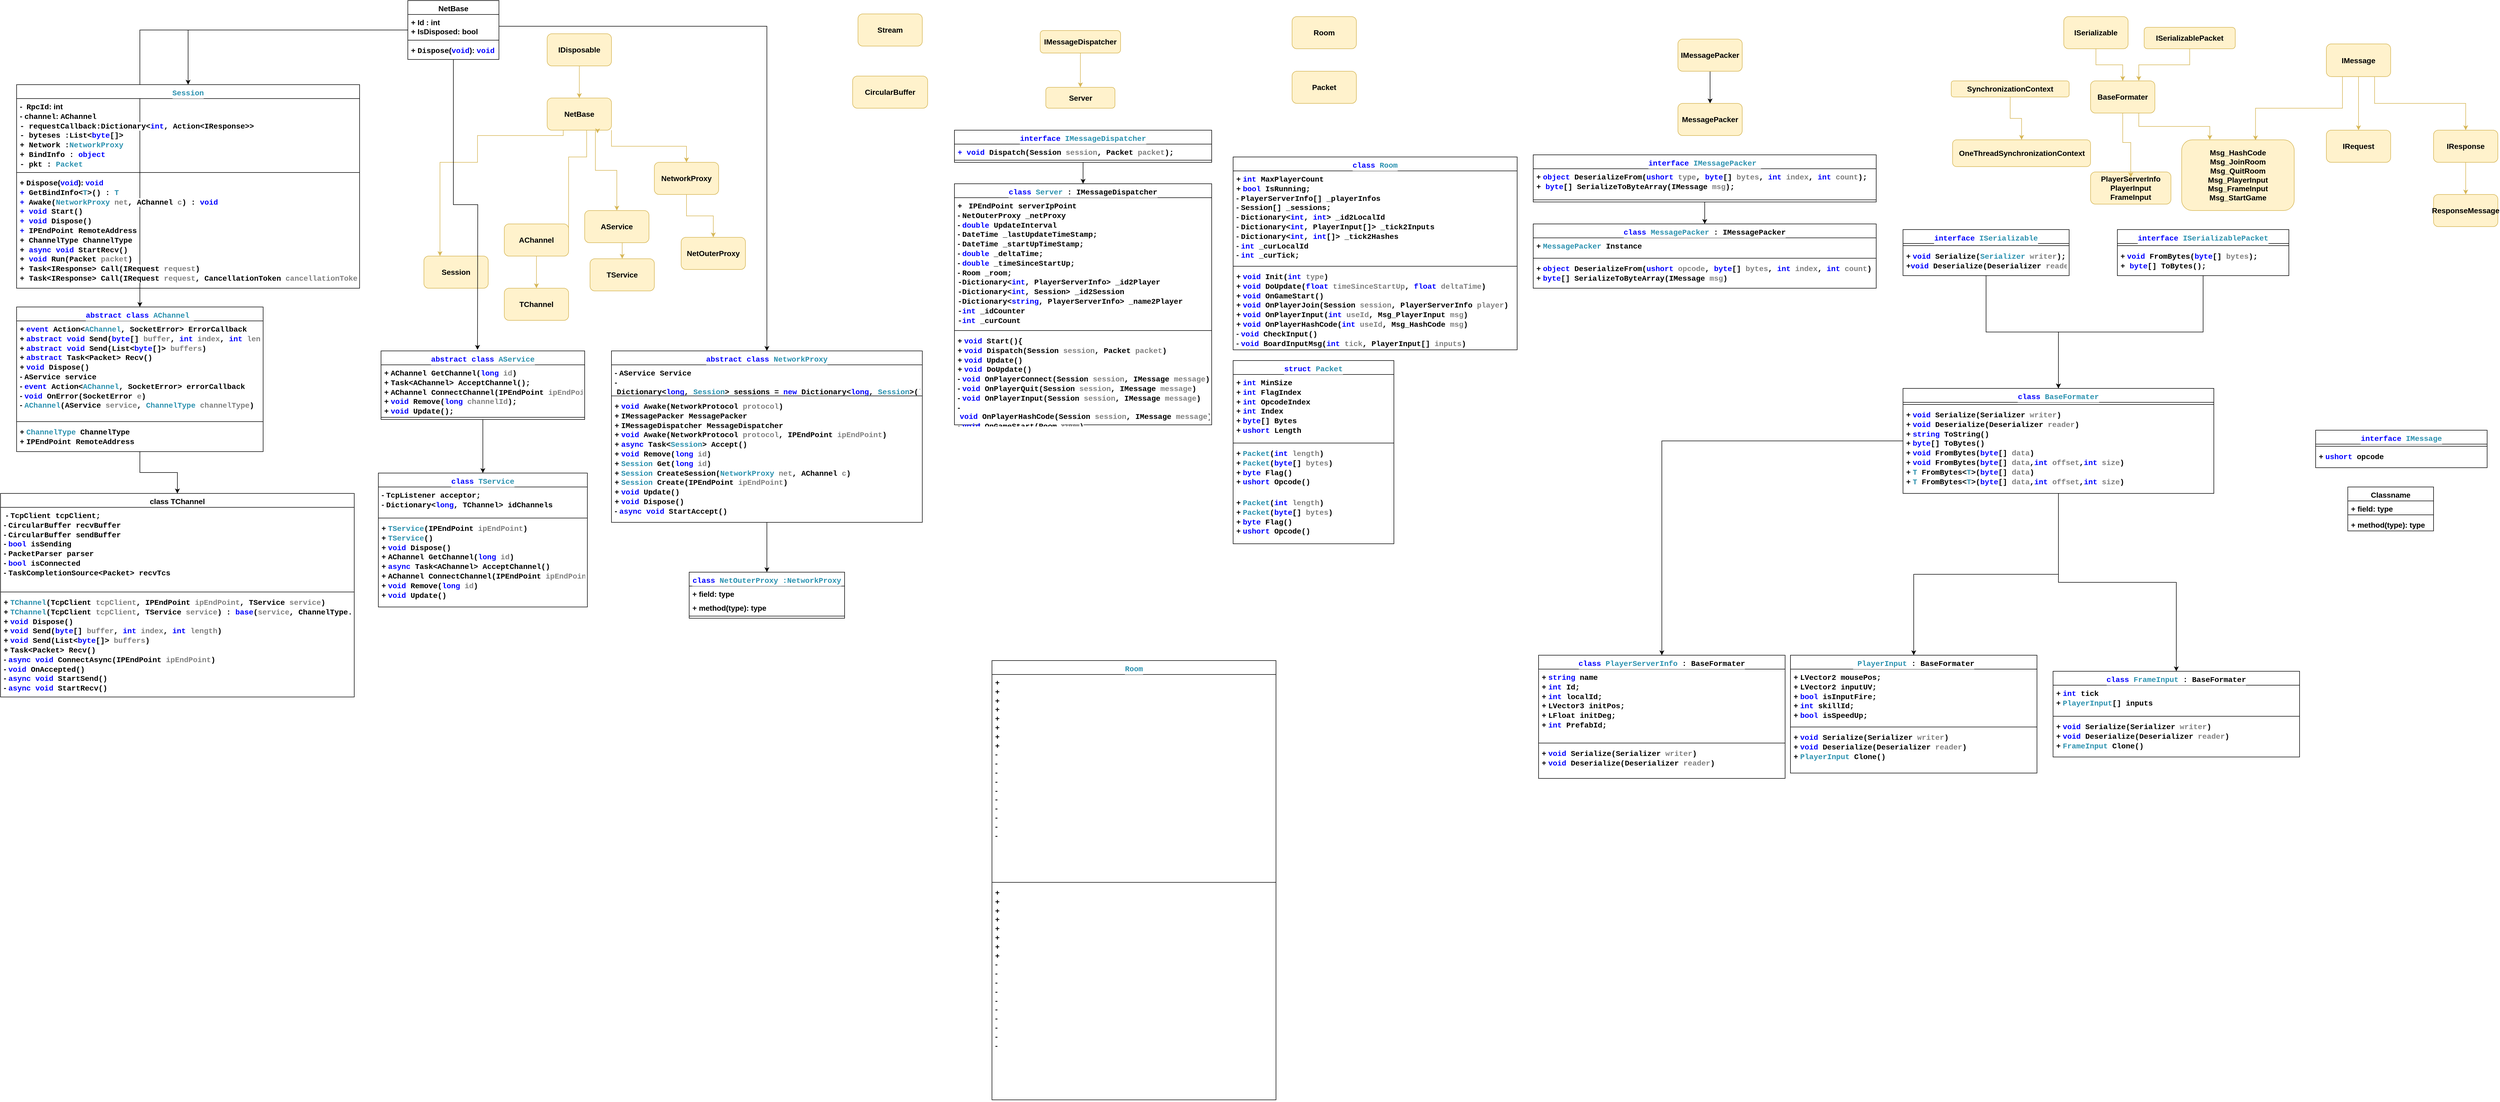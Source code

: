 <mxfile version="24.2.3" type="github">
  <diagram name="第 1 页" id="qLS_Zn4WvnMbw0IKk3QI">
    <mxGraphModel dx="2418" dy="685" grid="1" gridSize="10" guides="1" tooltips="1" connect="1" arrows="1" fold="1" page="1" pageScale="1" pageWidth="900" pageHeight="1600" math="0" shadow="0">
      <root>
        <mxCell id="0" />
        <mxCell id="1" parent="0" />
        <mxCell id="1aPzRMcFkdKcqwK_a0E8-6" style="edgeStyle=orthogonalEdgeStyle;rounded=0;orthogonalLoop=1;jettySize=auto;html=1;exitX=0.5;exitY=1;exitDx=0;exitDy=0;fontStyle=1;fontSize=14;horizontal=1;align=center;fillColor=#fff2cc;strokeColor=#d6b656;" parent="1" source="1aPzRMcFkdKcqwK_a0E8-1" target="1aPzRMcFkdKcqwK_a0E8-5" edge="1">
          <mxGeometry relative="1" as="geometry" />
        </mxCell>
        <mxCell id="1aPzRMcFkdKcqwK_a0E8-1" value="IDisposable" style="rounded=1;whiteSpace=wrap;html=1;fontStyle=1;fontSize=14;horizontal=1;align=center;fillColor=#fff2cc;strokeColor=#d6b656;" parent="1" vertex="1">
          <mxGeometry x="180" y="80" width="120" height="60" as="geometry" />
        </mxCell>
        <mxCell id="1aPzRMcFkdKcqwK_a0E8-10" style="edgeStyle=orthogonalEdgeStyle;rounded=0;orthogonalLoop=1;jettySize=auto;html=1;exitX=0.614;exitY=0.996;exitDx=0;exitDy=0;entryX=0;entryY=0.5;entryDx=0;entryDy=0;exitPerimeter=0;fontStyle=1;fontSize=14;horizontal=1;align=center;fillColor=#fff2cc;strokeColor=#d6b656;" parent="1" source="1aPzRMcFkdKcqwK_a0E8-5" target="1aPzRMcFkdKcqwK_a0E8-9" edge="1">
          <mxGeometry relative="1" as="geometry">
            <Array as="points">
              <mxPoint x="224" y="310" />
              <mxPoint x="220" y="310" />
              <mxPoint x="220" y="400" />
            </Array>
          </mxGeometry>
        </mxCell>
        <mxCell id="1aPzRMcFkdKcqwK_a0E8-19" style="edgeStyle=orthogonalEdgeStyle;rounded=0;orthogonalLoop=1;jettySize=auto;html=1;exitX=0.75;exitY=1;exitDx=0;exitDy=0;fontStyle=1;fontSize=14;horizontal=1;align=center;fillColor=#fff2cc;strokeColor=#d6b656;" parent="1" source="1aPzRMcFkdKcqwK_a0E8-5" target="1aPzRMcFkdKcqwK_a0E8-17" edge="1">
          <mxGeometry relative="1" as="geometry" />
        </mxCell>
        <mxCell id="1aPzRMcFkdKcqwK_a0E8-22" style="edgeStyle=orthogonalEdgeStyle;rounded=0;orthogonalLoop=1;jettySize=auto;html=1;exitX=0.25;exitY=1;exitDx=0;exitDy=0;fontStyle=1;fontSize=14;horizontal=1;align=center;fillColor=#fff2cc;strokeColor=#d6b656;" parent="1" source="1aPzRMcFkdKcqwK_a0E8-5" target="1aPzRMcFkdKcqwK_a0E8-21" edge="1">
          <mxGeometry relative="1" as="geometry">
            <Array as="points">
              <mxPoint x="50" y="270" />
              <mxPoint x="50" y="320" />
              <mxPoint x="-20" y="320" />
            </Array>
          </mxGeometry>
        </mxCell>
        <mxCell id="1aPzRMcFkdKcqwK_a0E8-24" style="edgeStyle=orthogonalEdgeStyle;rounded=0;orthogonalLoop=1;jettySize=auto;html=1;exitX=1;exitY=1;exitDx=0;exitDy=0;fontStyle=1;fontSize=14;horizontal=1;align=center;fillColor=#fff2cc;strokeColor=#d6b656;" parent="1" source="1aPzRMcFkdKcqwK_a0E8-5" target="1aPzRMcFkdKcqwK_a0E8-23" edge="1">
          <mxGeometry relative="1" as="geometry" />
        </mxCell>
        <mxCell id="1aPzRMcFkdKcqwK_a0E8-5" value="NetBase" style="rounded=1;whiteSpace=wrap;html=1;fontStyle=1;fontSize=14;horizontal=1;align=center;fillColor=#fff2cc;strokeColor=#d6b656;" parent="1" vertex="1">
          <mxGeometry x="180" y="200" width="120" height="60" as="geometry" />
        </mxCell>
        <mxCell id="1aPzRMcFkdKcqwK_a0E8-15" style="edgeStyle=orthogonalEdgeStyle;rounded=0;orthogonalLoop=1;jettySize=auto;html=1;exitX=0.5;exitY=1;exitDx=0;exitDy=0;entryX=0.5;entryY=0;entryDx=0;entryDy=0;fontStyle=1;fontSize=14;horizontal=1;align=center;fillColor=#fff2cc;strokeColor=#d6b656;" parent="1" source="1aPzRMcFkdKcqwK_a0E8-9" target="1aPzRMcFkdKcqwK_a0E8-14" edge="1">
          <mxGeometry relative="1" as="geometry" />
        </mxCell>
        <mxCell id="1aPzRMcFkdKcqwK_a0E8-9" value="AChannel" style="rounded=1;whiteSpace=wrap;html=1;fontStyle=1;fontSize=14;horizontal=1;align=center;fillColor=#fff2cc;strokeColor=#d6b656;" parent="1" vertex="1">
          <mxGeometry x="100" y="435" width="120" height="60" as="geometry" />
        </mxCell>
        <mxCell id="1aPzRMcFkdKcqwK_a0E8-14" value="TChannel" style="rounded=1;whiteSpace=wrap;html=1;fontStyle=1;fontSize=14;horizontal=1;align=center;fillColor=#fff2cc;strokeColor=#d6b656;" parent="1" vertex="1">
          <mxGeometry x="100" y="555" width="120" height="60" as="geometry" />
        </mxCell>
        <mxCell id="1aPzRMcFkdKcqwK_a0E8-16" value="TService" style="rounded=1;whiteSpace=wrap;html=1;fontStyle=1;fontSize=14;horizontal=1;align=center;fillColor=#fff2cc;strokeColor=#d6b656;" parent="1" vertex="1">
          <mxGeometry x="260" y="500" width="120" height="60" as="geometry" />
        </mxCell>
        <mxCell id="1aPzRMcFkdKcqwK_a0E8-18" style="edgeStyle=orthogonalEdgeStyle;rounded=0;orthogonalLoop=1;jettySize=auto;html=1;exitX=0.5;exitY=1;exitDx=0;exitDy=0;entryX=0.5;entryY=0;entryDx=0;entryDy=0;fontStyle=1;fontSize=14;horizontal=1;align=center;fillColor=#fff2cc;strokeColor=#d6b656;" parent="1" source="1aPzRMcFkdKcqwK_a0E8-17" target="1aPzRMcFkdKcqwK_a0E8-16" edge="1">
          <mxGeometry relative="1" as="geometry" />
        </mxCell>
        <mxCell id="1aPzRMcFkdKcqwK_a0E8-17" value="AService" style="rounded=1;whiteSpace=wrap;html=1;fontStyle=1;fontSize=14;horizontal=1;align=center;fillColor=#fff2cc;strokeColor=#d6b656;" parent="1" vertex="1">
          <mxGeometry x="250" y="410" width="120" height="60" as="geometry" />
        </mxCell>
        <mxCell id="1aPzRMcFkdKcqwK_a0E8-20" style="edgeStyle=orthogonalEdgeStyle;rounded=0;orthogonalLoop=1;jettySize=auto;html=1;exitX=0.75;exitY=1;exitDx=0;exitDy=0;entryX=0.783;entryY=1.097;entryDx=0;entryDy=0;entryPerimeter=0;fontStyle=1;fontSize=14;horizontal=1;align=center;fillColor=#fff2cc;strokeColor=#d6b656;" parent="1" source="1aPzRMcFkdKcqwK_a0E8-5" target="1aPzRMcFkdKcqwK_a0E8-5" edge="1">
          <mxGeometry relative="1" as="geometry" />
        </mxCell>
        <mxCell id="1aPzRMcFkdKcqwK_a0E8-21" value="Session" style="rounded=1;whiteSpace=wrap;html=1;fontStyle=1;fontSize=14;horizontal=1;align=center;fillColor=#fff2cc;strokeColor=#d6b656;" parent="1" vertex="1">
          <mxGeometry x="-50" y="495" width="120" height="60" as="geometry" />
        </mxCell>
        <mxCell id="1aPzRMcFkdKcqwK_a0E8-27" style="edgeStyle=orthogonalEdgeStyle;rounded=0;orthogonalLoop=1;jettySize=auto;html=1;exitX=0.5;exitY=1;exitDx=0;exitDy=0;fontStyle=1;fontSize=14;horizontal=1;align=center;fillColor=#fff2cc;strokeColor=#d6b656;" parent="1" source="1aPzRMcFkdKcqwK_a0E8-23" target="1aPzRMcFkdKcqwK_a0E8-26" edge="1">
          <mxGeometry relative="1" as="geometry" />
        </mxCell>
        <mxCell id="1aPzRMcFkdKcqwK_a0E8-23" value="NetworkProxy" style="rounded=1;whiteSpace=wrap;html=1;fontStyle=1;fontSize=14;horizontal=1;align=center;fillColor=#fff2cc;strokeColor=#d6b656;" parent="1" vertex="1">
          <mxGeometry x="380" y="320" width="120" height="60" as="geometry" />
        </mxCell>
        <mxCell id="1aPzRMcFkdKcqwK_a0E8-26" value="NetOuterProxy" style="rounded=1;whiteSpace=wrap;html=1;fontStyle=1;fontSize=14;horizontal=1;align=center;fillColor=#fff2cc;strokeColor=#d6b656;" parent="1" vertex="1">
          <mxGeometry x="430" y="460" width="120" height="60" as="geometry" />
        </mxCell>
        <mxCell id="1aPzRMcFkdKcqwK_a0E8-28" value="OneThreadSynchronizationContext" style="rounded=1;whiteSpace=wrap;html=1;fontStyle=1;fontSize=14;horizontal=1;align=center;fillColor=#fff2cc;strokeColor=#d6b656;" parent="1" vertex="1">
          <mxGeometry x="2802.5" y="278" width="257.5" height="50" as="geometry" />
        </mxCell>
        <mxCell id="1aPzRMcFkdKcqwK_a0E8-30" style="edgeStyle=orthogonalEdgeStyle;rounded=0;orthogonalLoop=1;jettySize=auto;html=1;exitX=0.5;exitY=1;exitDx=0;exitDy=0;fontStyle=1;fontSize=14;horizontal=1;align=center;fillColor=#fff2cc;strokeColor=#d6b656;" parent="1" source="1aPzRMcFkdKcqwK_a0E8-29" target="1aPzRMcFkdKcqwK_a0E8-28" edge="1">
          <mxGeometry relative="1" as="geometry" />
        </mxCell>
        <mxCell id="1aPzRMcFkdKcqwK_a0E8-29" value="SynchronizationContext" style="rounded=1;whiteSpace=wrap;html=1;fontStyle=1;fontSize=14;horizontal=1;align=center;fillColor=#fff2cc;strokeColor=#d6b656;" parent="1" vertex="1">
          <mxGeometry x="2800" y="168" width="220" height="30" as="geometry" />
        </mxCell>
        <mxCell id="1aPzRMcFkdKcqwK_a0E8-31" value="Msg_HashCode&lt;div style=&quot;font-size: 14px;&quot;&gt;Msg_JoinRoom&lt;br style=&quot;font-size: 14px;&quot;&gt;&lt;/div&gt;&lt;div style=&quot;font-size: 14px;&quot;&gt;Msg_QuitRoom&lt;br style=&quot;font-size: 14px;&quot;&gt;&lt;/div&gt;&lt;div style=&quot;font-size: 14px;&quot;&gt;Msg_PlayerInput&lt;/div&gt;&lt;div style=&quot;font-size: 14px;&quot;&gt;Msg_FrameInput&lt;/div&gt;&lt;div style=&quot;font-size: 14px;&quot;&gt;&lt;span style=&quot;font-size: 14px;&quot;&gt;Msg_StartGame&lt;/span&gt;&lt;br style=&quot;font-size: 14px;&quot;&gt;&lt;/div&gt;" style="rounded=1;whiteSpace=wrap;html=1;fontStyle=1;fontSize=14;horizontal=1;align=center;fillColor=#fff2cc;strokeColor=#d6b656;" parent="1" vertex="1">
          <mxGeometry x="3230" y="278" width="210" height="132" as="geometry" />
        </mxCell>
        <mxCell id="1aPzRMcFkdKcqwK_a0E8-34" style="edgeStyle=orthogonalEdgeStyle;rounded=0;orthogonalLoop=1;jettySize=auto;html=1;entryX=0.25;entryY=0;entryDx=0;entryDy=0;exitX=0.75;exitY=1;exitDx=0;exitDy=0;fontStyle=1;fontSize=14;horizontal=1;align=center;fillColor=#fff2cc;strokeColor=#d6b656;" parent="1" source="1aPzRMcFkdKcqwK_a0E8-32" target="1aPzRMcFkdKcqwK_a0E8-31" edge="1">
          <mxGeometry relative="1" as="geometry">
            <mxPoint x="3130" y="238" as="sourcePoint" />
          </mxGeometry>
        </mxCell>
        <mxCell id="1aPzRMcFkdKcqwK_a0E8-32" value="BaseFormater" style="rounded=1;whiteSpace=wrap;html=1;fontStyle=1;fontSize=14;horizontal=1;align=center;fillColor=#fff2cc;strokeColor=#d6b656;" parent="1" vertex="1">
          <mxGeometry x="3060" y="168" width="120" height="60" as="geometry" />
        </mxCell>
        <mxCell id="qAOjAOqSczv2maDgluOM-10" style="edgeStyle=orthogonalEdgeStyle;rounded=0;orthogonalLoop=1;jettySize=auto;html=1;fontStyle=1;fontSize=14;fillColor=#fff2cc;strokeColor=#d6b656;" parent="1" source="1aPzRMcFkdKcqwK_a0E8-33" target="qAOjAOqSczv2maDgluOM-8" edge="1">
          <mxGeometry relative="1" as="geometry" />
        </mxCell>
        <mxCell id="qAOjAOqSczv2maDgluOM-11" style="edgeStyle=orthogonalEdgeStyle;rounded=0;orthogonalLoop=1;jettySize=auto;html=1;exitX=0.75;exitY=1;exitDx=0;exitDy=0;entryX=0.5;entryY=0;entryDx=0;entryDy=0;fontStyle=1;fontSize=14;fillColor=#fff2cc;strokeColor=#d6b656;" parent="1" source="1aPzRMcFkdKcqwK_a0E8-33" target="qAOjAOqSczv2maDgluOM-9" edge="1">
          <mxGeometry relative="1" as="geometry" />
        </mxCell>
        <mxCell id="1aPzRMcFkdKcqwK_a0E8-33" value="IMessage" style="rounded=1;whiteSpace=wrap;html=1;fontStyle=1;fontSize=14;horizontal=1;align=center;fillColor=#fff2cc;strokeColor=#d6b656;" parent="1" vertex="1">
          <mxGeometry x="3500" y="99" width="120" height="61" as="geometry" />
        </mxCell>
        <mxCell id="1aPzRMcFkdKcqwK_a0E8-35" style="edgeStyle=orthogonalEdgeStyle;rounded=0;orthogonalLoop=1;jettySize=auto;html=1;exitX=0.25;exitY=1;exitDx=0;exitDy=0;entryX=0.656;entryY=0.007;entryDx=0;entryDy=0;entryPerimeter=0;fontStyle=1;fontSize=14;horizontal=1;align=center;fillColor=#fff2cc;strokeColor=#d6b656;" parent="1" source="1aPzRMcFkdKcqwK_a0E8-33" target="1aPzRMcFkdKcqwK_a0E8-31" edge="1">
          <mxGeometry relative="1" as="geometry" />
        </mxCell>
        <mxCell id="1aPzRMcFkdKcqwK_a0E8-39" value="PlayerServerInfo&lt;div style=&quot;font-size: 14px;&quot;&gt;PlayerInput&lt;br style=&quot;font-size: 14px;&quot;&gt;&lt;/div&gt;&lt;div style=&quot;font-size: 14px;&quot;&gt;FrameInput&lt;br style=&quot;font-size: 14px;&quot;&gt;&lt;/div&gt;" style="rounded=1;whiteSpace=wrap;html=1;fontStyle=1;fontSize=14;horizontal=1;align=center;fillColor=#fff2cc;strokeColor=#d6b656;" parent="1" vertex="1">
          <mxGeometry x="3060" y="338" width="150" height="60" as="geometry" />
        </mxCell>
        <mxCell id="1aPzRMcFkdKcqwK_a0E8-40" style="edgeStyle=orthogonalEdgeStyle;rounded=0;orthogonalLoop=1;jettySize=auto;html=1;exitX=0.5;exitY=1;exitDx=0;exitDy=0;entryX=0.5;entryY=0.167;entryDx=0;entryDy=0;entryPerimeter=0;fontStyle=1;fontSize=14;horizontal=1;align=center;fillColor=#fff2cc;strokeColor=#d6b656;" parent="1" source="1aPzRMcFkdKcqwK_a0E8-32" target="1aPzRMcFkdKcqwK_a0E8-39" edge="1">
          <mxGeometry relative="1" as="geometry" />
        </mxCell>
        <mxCell id="1aPzRMcFkdKcqwK_a0E8-43" style="edgeStyle=orthogonalEdgeStyle;rounded=0;orthogonalLoop=1;jettySize=auto;html=1;exitX=0.5;exitY=1;exitDx=0;exitDy=0;fontStyle=1;fontSize=14;horizontal=1;align=center;fillColor=#fff2cc;strokeColor=#d6b656;" parent="1" source="1aPzRMcFkdKcqwK_a0E8-41" target="1aPzRMcFkdKcqwK_a0E8-32" edge="1">
          <mxGeometry relative="1" as="geometry" />
        </mxCell>
        <mxCell id="1aPzRMcFkdKcqwK_a0E8-41" value="ISerializable" style="rounded=1;whiteSpace=wrap;html=1;fontStyle=1;fontSize=14;horizontal=1;align=center;fillColor=#fff2cc;strokeColor=#d6b656;" parent="1" vertex="1">
          <mxGeometry x="3010" y="48" width="120" height="60" as="geometry" />
        </mxCell>
        <mxCell id="1aPzRMcFkdKcqwK_a0E8-44" style="edgeStyle=orthogonalEdgeStyle;rounded=0;orthogonalLoop=1;jettySize=auto;html=1;exitX=0.5;exitY=1;exitDx=0;exitDy=0;entryX=0.75;entryY=0;entryDx=0;entryDy=0;fontStyle=1;fontSize=14;horizontal=1;align=center;fillColor=#fff2cc;strokeColor=#d6b656;" parent="1" source="1aPzRMcFkdKcqwK_a0E8-42" target="1aPzRMcFkdKcqwK_a0E8-32" edge="1">
          <mxGeometry relative="1" as="geometry" />
        </mxCell>
        <mxCell id="1aPzRMcFkdKcqwK_a0E8-42" value="ISerializablePacket" style="rounded=1;whiteSpace=wrap;html=1;fontStyle=1;fontSize=14;horizontal=1;align=center;fillColor=#fff2cc;strokeColor=#d6b656;" parent="1" vertex="1">
          <mxGeometry x="3160" y="68" width="170" height="40" as="geometry" />
        </mxCell>
        <mxCell id="me7V2CFYKvJAVUtMGYEp-30" style="edgeStyle=orthogonalEdgeStyle;rounded=0;orthogonalLoop=1;jettySize=auto;html=1;entryX=0.5;entryY=0;entryDx=0;entryDy=0;fontStyle=1;fontSize=14;" parent="1" source="wbuLznath_k8Y6raX3qd-1" target="wbuLznath_k8Y6raX3qd-5" edge="1">
          <mxGeometry relative="1" as="geometry" />
        </mxCell>
        <mxCell id="me7V2CFYKvJAVUtMGYEp-31" style="edgeStyle=orthogonalEdgeStyle;rounded=0;orthogonalLoop=1;jettySize=auto;html=1;fontStyle=1;fontSize=14;" parent="1" source="wbuLznath_k8Y6raX3qd-1" target="wbuLznath_k8Y6raX3qd-14" edge="1">
          <mxGeometry relative="1" as="geometry" />
        </mxCell>
        <mxCell id="me7V2CFYKvJAVUtMGYEp-32" style="edgeStyle=orthogonalEdgeStyle;rounded=0;orthogonalLoop=1;jettySize=auto;html=1;fontStyle=1;fontSize=14;" parent="1" source="wbuLznath_k8Y6raX3qd-1" edge="1">
          <mxGeometry relative="1" as="geometry">
            <mxPoint x="50" y="670" as="targetPoint" />
          </mxGeometry>
        </mxCell>
        <mxCell id="wbuLznath_k8Y6raX3qd-1" value="&lt;span style=&quot;font-size: 14px;&quot;&gt;NetBase&lt;/span&gt;" style="swimlane;fontStyle=1;align=center;verticalAlign=top;childLayout=stackLayout;horizontal=1;startSize=26;horizontalStack=0;resizeParent=1;resizeParentMax=0;resizeLast=0;collapsible=1;marginBottom=0;whiteSpace=wrap;html=1;fontSize=14;" parent="1" vertex="1">
          <mxGeometry x="-80" y="18" width="170" height="110" as="geometry" />
        </mxCell>
        <mxCell id="wbuLznath_k8Y6raX3qd-2" value="+ Id : int&lt;div style=&quot;font-size: 14px;&quot;&gt;+ IsDisposed: bool&lt;/div&gt;" style="text;align=left;verticalAlign=top;spacingLeft=4;spacingRight=4;overflow=hidden;rotatable=0;points=[[0,0.5],[1,0.5]];portConstraint=eastwest;whiteSpace=wrap;html=1;fontStyle=1;fontSize=14;horizontal=1;" parent="wbuLznath_k8Y6raX3qd-1" vertex="1">
          <mxGeometry y="26" width="170" height="44" as="geometry" />
        </mxCell>
        <mxCell id="wbuLznath_k8Y6raX3qd-3" value="" style="line;strokeWidth=1;align=center;verticalAlign=middle;spacingTop=-1;spacingLeft=3;spacingRight=3;rotatable=0;labelPosition=right;points=[];portConstraint=eastwest;fontStyle=1;fontSize=14;horizontal=1;" parent="wbuLznath_k8Y6raX3qd-1" vertex="1">
          <mxGeometry y="70" width="170" height="8" as="geometry" />
        </mxCell>
        <mxCell id="wbuLznath_k8Y6raX3qd-4" value="+&amp;nbsp;&lt;span style=&quot;background-color: rgb(255, 255, 255); font-family: Consolas, &amp;quot;Courier New&amp;quot;, monospace; font-size: 14px; white-space: pre;&quot;&gt;Dispose&lt;/span&gt;&lt;span style=&quot;background-color: initial; font-size: 14px;&quot;&gt;(&lt;/span&gt;&lt;span style=&quot;color: rgb(0, 0, 255); background-color: rgb(255, 255, 255); font-family: Consolas, &amp;quot;Courier New&amp;quot;, monospace; font-size: 14px; white-space: pre;&quot;&gt;void&lt;/span&gt;&lt;span style=&quot;background-color: initial; font-size: 14px;&quot;&gt;):&amp;nbsp;&lt;/span&gt;&lt;span style=&quot;color: rgb(0, 0, 255); background-color: rgb(255, 255, 255); font-family: Consolas, &amp;quot;Courier New&amp;quot;, monospace; font-size: 14px; white-space: pre;&quot;&gt;void&lt;/span&gt;" style="text;align=left;verticalAlign=top;spacingLeft=4;spacingRight=4;overflow=hidden;rotatable=0;points=[[0,0.5],[1,0.5]];portConstraint=eastwest;whiteSpace=wrap;html=1;fontStyle=1;fontSize=14;horizontal=1;" parent="wbuLznath_k8Y6raX3qd-1" vertex="1">
          <mxGeometry y="78" width="170" height="32" as="geometry" />
        </mxCell>
        <mxCell id="wbuLznath_k8Y6raX3qd-5" value="&lt;div style=&quot;background-color: rgb(255, 255, 255); font-family: Consolas, &amp;quot;Courier New&amp;quot;, monospace; font-size: 14px; line-height: 19px; white-space: pre;&quot;&gt;&lt;span style=&quot;color: rgb(43, 145, 175); font-size: 14px;&quot;&gt;Session&lt;/span&gt;&lt;/div&gt;" style="swimlane;fontStyle=1;align=center;verticalAlign=top;childLayout=stackLayout;horizontal=1;startSize=26;horizontalStack=0;resizeParent=1;resizeParentMax=0;resizeLast=0;collapsible=1;marginBottom=0;whiteSpace=wrap;html=1;fontSize=14;" parent="1" vertex="1">
          <mxGeometry x="-810" y="175" width="640" height="380" as="geometry" />
        </mxCell>
        <mxCell id="wbuLznath_k8Y6raX3qd-6" value="-&amp;nbsp;&amp;nbsp;&lt;span style=&quot;background-color: rgb(255, 255, 255); font-family: Consolas, &amp;quot;Courier New&amp;quot;, monospace; font-size: 14px; white-space: pre;&quot;&gt;RpcId&lt;/span&gt;&lt;span style=&quot;background-color: initial; font-size: 14px;&quot;&gt;: int&lt;/span&gt;&lt;br style=&quot;font-size: 14px;&quot;&gt;&lt;div style=&quot;font-size: 14px;&quot;&gt;-&amp;nbsp;&lt;span style=&quot;background-color: rgb(255, 255, 255); font-family: Consolas, &amp;quot;Courier New&amp;quot;, monospace; font-size: 14px; white-space: pre;&quot;&gt;channel&lt;/span&gt;&lt;span style=&quot;background-color: initial; font-size: 14px;&quot;&gt;:&amp;nbsp;&lt;/span&gt;&lt;span style=&quot;background-color: rgb(255, 255, 255); font-family: Consolas, &amp;quot;Courier New&amp;quot;, monospace; font-size: 14px; white-space: pre;&quot;&gt;AChannel&lt;/span&gt;&lt;/div&gt;&lt;div style=&quot;font-size: 14px;&quot;&gt;&lt;span style=&quot;background-color: rgb(255, 255, 255); font-family: Consolas, &amp;quot;Courier New&amp;quot;, monospace; font-size: 14px; white-space: pre;&quot;&gt;- &lt;/span&gt;&lt;span style=&quot;background-color: rgb(255, 255, 255); font-family: Consolas, &amp;quot;Courier New&amp;quot;, monospace; font-size: 14px; white-space: pre;&quot;&gt;requestCallback:&lt;/span&gt;&lt;span style=&quot;background-color: rgb(255, 255, 255); font-family: Consolas, &amp;quot;Courier New&amp;quot;, monospace; font-size: 14px; white-space: pre;&quot;&gt;Dictionary&lt;/span&gt;&lt;span style=&quot;background-color: rgb(255, 255, 255); font-family: Consolas, &amp;quot;Courier New&amp;quot;, monospace; font-size: 14px; white-space: pre;&quot;&gt;&amp;lt;&lt;/span&gt;&lt;span style=&quot;font-family: Consolas, &amp;quot;Courier New&amp;quot;, monospace; font-size: 14px; white-space: pre; color: rgb(0, 0, 255);&quot;&gt;int&lt;/span&gt;&lt;span style=&quot;background-color: rgb(255, 255, 255); font-family: Consolas, &amp;quot;Courier New&amp;quot;, monospace; font-size: 14px; white-space: pre;&quot;&gt;, &lt;/span&gt;&lt;span style=&quot;background-color: rgb(255, 255, 255); font-family: Consolas, &amp;quot;Courier New&amp;quot;, monospace; font-size: 14px; white-space: pre;&quot;&gt;Action&lt;/span&gt;&lt;span style=&quot;background-color: rgb(255, 255, 255); font-family: Consolas, &amp;quot;Courier New&amp;quot;, monospace; font-size: 14px; white-space: pre;&quot;&gt;&amp;lt;&lt;/span&gt;&lt;span style=&quot;background-color: rgb(255, 255, 255); font-family: Consolas, &amp;quot;Courier New&amp;quot;, monospace; font-size: 14px; white-space: pre;&quot;&gt;IResponse&lt;/span&gt;&lt;span style=&quot;background-color: rgb(255, 255, 255); font-family: Consolas, &amp;quot;Courier New&amp;quot;, monospace; font-size: 14px; white-space: pre;&quot;&gt;&amp;gt;&amp;gt;&lt;/span&gt;&lt;/div&gt;&lt;div style=&quot;font-size: 14px;&quot;&gt;&lt;span style=&quot;background-color: rgb(255, 255, 255); font-family: Consolas, &amp;quot;Courier New&amp;quot;, monospace; font-size: 14px; white-space: pre;&quot;&gt;- &lt;/span&gt;&lt;span style=&quot;background-color: rgb(255, 255, 255); font-family: Consolas, &amp;quot;Courier New&amp;quot;, monospace; font-size: 14px; white-space: pre;&quot;&gt;byteses :&lt;/span&gt;&lt;span style=&quot;background-color: rgb(255, 255, 255); font-family: Consolas, &amp;quot;Courier New&amp;quot;, monospace; font-size: 14px; white-space: pre;&quot;&gt;List&lt;/span&gt;&lt;span style=&quot;background-color: rgb(255, 255, 255); font-family: Consolas, &amp;quot;Courier New&amp;quot;, monospace; font-size: 14px; white-space: pre;&quot;&gt;&amp;lt;&lt;/span&gt;&lt;span style=&quot;font-family: Consolas, &amp;quot;Courier New&amp;quot;, monospace; font-size: 14px; white-space: pre; color: rgb(0, 0, 255);&quot;&gt;byte&lt;/span&gt;&lt;span style=&quot;background-color: rgb(255, 255, 255); font-family: Consolas, &amp;quot;Courier New&amp;quot;, monospace; font-size: 14px; white-space: pre;&quot;&gt;[]&amp;gt;&lt;/span&gt;&lt;/div&gt;&lt;div style=&quot;font-size: 14px;&quot;&gt;&lt;span style=&quot;background-color: rgb(255, 255, 255); font-family: Consolas, &amp;quot;Courier New&amp;quot;, monospace; font-size: 14px; white-space: pre;&quot;&gt;+ &lt;/span&gt;&lt;span style=&quot;background-color: rgb(255, 255, 255); font-family: Consolas, &amp;quot;Courier New&amp;quot;, monospace; font-size: 14px; white-space: pre;&quot;&gt;Network :&lt;/span&gt;&lt;span style=&quot;color: rgb(43, 145, 175); background-color: rgb(255, 255, 255); font-family: Consolas, &amp;quot;Courier New&amp;quot;, monospace; font-size: 14px; white-space: pre;&quot;&gt;NetworkProxy&lt;/span&gt;&lt;/div&gt;&lt;div style=&quot;font-size: 14px;&quot;&gt;&lt;span style=&quot;background-color: rgb(255, 255, 255); font-family: Consolas, &amp;quot;Courier New&amp;quot;, monospace; font-size: 14px; white-space: pre;&quot;&gt;+ &lt;/span&gt;&lt;span style=&quot;background-color: rgb(255, 255, 255); font-family: Consolas, &amp;quot;Courier New&amp;quot;, monospace; font-size: 14px; white-space: pre;&quot;&gt;BindInfo : &lt;/span&gt;&lt;span style=&quot;color: rgb(0, 0, 255); background-color: rgb(255, 255, 255); font-family: Consolas, &amp;quot;Courier New&amp;quot;, monospace; font-size: 14px; white-space: pre;&quot;&gt;object&lt;/span&gt;&lt;/div&gt;&lt;div style=&quot;font-size: 14px;&quot;&gt;&lt;span style=&quot;background-color: rgb(255, 255, 255); font-family: Consolas, &amp;quot;Courier New&amp;quot;, monospace; font-size: 14px; white-space: pre;&quot;&gt;- &lt;/span&gt;&lt;span style=&quot;background-color: rgb(255, 255, 255); font-family: Consolas, &amp;quot;Courier New&amp;quot;, monospace; font-size: 14px; white-space: pre;&quot;&gt;pkt : &lt;/span&gt;&lt;span style=&quot;color: rgb(43, 145, 175); background-color: rgb(255, 255, 255); font-family: Consolas, &amp;quot;Courier New&amp;quot;, monospace; font-size: 14px; white-space: pre;&quot;&gt;Packet&lt;/span&gt;&lt;/div&gt;" style="text;align=left;verticalAlign=top;spacingLeft=4;spacingRight=4;overflow=hidden;rotatable=0;points=[[0,0.5],[1,0.5]];portConstraint=eastwest;whiteSpace=wrap;html=1;fontStyle=1;fontSize=14;horizontal=1;" parent="wbuLznath_k8Y6raX3qd-5" vertex="1">
          <mxGeometry y="26" width="640" height="134" as="geometry" />
        </mxCell>
        <mxCell id="wbuLznath_k8Y6raX3qd-7" value="" style="line;strokeWidth=1;align=center;verticalAlign=middle;spacingTop=-1;spacingLeft=3;spacingRight=3;rotatable=0;labelPosition=right;points=[];portConstraint=eastwest;fontStyle=1;fontSize=14;horizontal=1;" parent="wbuLznath_k8Y6raX3qd-5" vertex="1">
          <mxGeometry y="160" width="640" height="8" as="geometry" />
        </mxCell>
        <mxCell id="wbuLznath_k8Y6raX3qd-8" value="+&amp;nbsp;&lt;span style=&quot;background-color: rgb(255, 255, 255); font-family: Consolas, &amp;quot;Courier New&amp;quot;, monospace; font-size: 14px; white-space: pre;&quot;&gt;Dispose&lt;/span&gt;&lt;span style=&quot;background-color: initial; font-size: 14px;&quot;&gt;(&lt;/span&gt;&lt;span style=&quot;color: rgb(0, 0, 255); background-color: rgb(255, 255, 255); font-family: Consolas, &amp;quot;Courier New&amp;quot;, monospace; font-size: 14px; white-space: pre;&quot;&gt;void&lt;/span&gt;&lt;span style=&quot;background-color: initial; font-size: 14px;&quot;&gt;):&amp;nbsp;&lt;/span&gt;&lt;span style=&quot;color: rgb(0, 0, 255); background-color: rgb(255, 255, 255); font-family: Consolas, &amp;quot;Courier New&amp;quot;, monospace; font-size: 14px; white-space: pre;&quot;&gt;void&lt;/span&gt;&lt;div style=&quot;font-size: 14px;&quot;&gt;&lt;span style=&quot;color: rgb(0, 0, 255); background-color: rgb(255, 255, 255); font-family: Consolas, &amp;quot;Courier New&amp;quot;, monospace; font-size: 14px; white-space: pre;&quot;&gt;+ &lt;/span&gt;&lt;span style=&quot;background-color: rgb(255, 255, 255); font-family: Consolas, &amp;quot;Courier New&amp;quot;, monospace; font-size: 14px; white-space: pre;&quot;&gt;GetBindInfo&lt;/span&gt;&lt;span style=&quot;background-color: rgb(255, 255, 255); font-family: Consolas, &amp;quot;Courier New&amp;quot;, monospace; font-size: 14px; white-space: pre;&quot;&gt;&amp;lt;&lt;/span&gt;&lt;span style=&quot;font-family: Consolas, &amp;quot;Courier New&amp;quot;, monospace; font-size: 14px; white-space: pre; color: rgb(43, 145, 175);&quot;&gt;T&lt;/span&gt;&lt;span style=&quot;background-color: rgb(255, 255, 255); font-family: Consolas, &amp;quot;Courier New&amp;quot;, monospace; font-size: 14px; white-space: pre;&quot;&gt;&amp;gt;() : &lt;/span&gt;&lt;span style=&quot;color: rgb(43, 145, 175); background-color: rgb(255, 255, 255); font-family: Consolas, &amp;quot;Courier New&amp;quot;, monospace; font-size: 14px; white-space: pre;&quot;&gt;T&lt;/span&gt;&lt;/div&gt;&lt;div style=&quot;font-size: 14px;&quot;&gt;&lt;span style=&quot;color: rgb(0, 0, 255); font-family: Consolas, &amp;quot;Courier New&amp;quot;, monospace; font-size: 14px; white-space: pre; background-color: rgb(255, 255, 255);&quot;&gt;+ &lt;/span&gt;&lt;span style=&quot;background-color: rgb(255, 255, 255); font-family: Consolas, &amp;quot;Courier New&amp;quot;, monospace; font-size: 14px; white-space: pre;&quot;&gt;Awake&lt;/span&gt;&lt;span style=&quot;background-color: rgb(255, 255, 255); font-family: Consolas, &amp;quot;Courier New&amp;quot;, monospace; font-size: 14px; white-space: pre;&quot;&gt;(&lt;/span&gt;&lt;span style=&quot;font-family: Consolas, &amp;quot;Courier New&amp;quot;, monospace; font-size: 14px; white-space: pre; color: rgb(43, 145, 175);&quot;&gt;NetworkProxy&lt;/span&gt;&lt;span style=&quot;background-color: rgb(255, 255, 255); font-family: Consolas, &amp;quot;Courier New&amp;quot;, monospace; font-size: 14px; white-space: pre;&quot;&gt; &lt;/span&gt;&lt;span style=&quot;font-family: Consolas, &amp;quot;Courier New&amp;quot;, monospace; font-size: 14px; white-space: pre; color: rgb(128, 128, 128);&quot;&gt;net&lt;/span&gt;&lt;span style=&quot;background-color: rgb(255, 255, 255); font-family: Consolas, &amp;quot;Courier New&amp;quot;, monospace; font-size: 14px; white-space: pre;&quot;&gt;, &lt;/span&gt;&lt;span style=&quot;background-color: rgb(255, 255, 255); font-family: Consolas, &amp;quot;Courier New&amp;quot;, monospace; font-size: 14px; white-space: pre;&quot;&gt;AChannel&lt;/span&gt;&lt;span style=&quot;background-color: rgb(255, 255, 255); font-family: Consolas, &amp;quot;Courier New&amp;quot;, monospace; font-size: 14px; white-space: pre;&quot;&gt; &lt;/span&gt;&lt;span style=&quot;font-family: Consolas, &amp;quot;Courier New&amp;quot;, monospace; font-size: 14px; white-space: pre; color: rgb(128, 128, 128);&quot;&gt;c&lt;/span&gt;&lt;span style=&quot;background-color: rgb(255, 255, 255); font-family: Consolas, &amp;quot;Courier New&amp;quot;, monospace; font-size: 14px; white-space: pre;&quot;&gt;) : &lt;/span&gt;&lt;span style=&quot;color: rgb(0, 0, 255); background-color: rgb(255, 255, 255); font-family: Consolas, &amp;quot;Courier New&amp;quot;, monospace; font-size: 14px; white-space: pre;&quot;&gt;void&lt;/span&gt;&lt;/div&gt;&lt;div style=&quot;font-size: 14px;&quot;&gt;&lt;span style=&quot;color: rgb(0, 0, 255); font-family: Consolas, &amp;quot;Courier New&amp;quot;, monospace; font-size: 14px; white-space: pre; background-color: rgb(255, 255, 255);&quot;&gt;+ &lt;/span&gt;&lt;span style=&quot;font-family: Consolas, &amp;quot;Courier New&amp;quot;, monospace; font-size: 14px; white-space: pre; color: rgb(0, 0, 255);&quot;&gt;void&lt;/span&gt;&lt;span style=&quot;background-color: rgb(255, 255, 255); font-family: Consolas, &amp;quot;Courier New&amp;quot;, monospace; font-size: 14px; white-space: pre;&quot;&gt; &lt;/span&gt;&lt;span style=&quot;background-color: rgb(255, 255, 255); font-family: Consolas, &amp;quot;Courier New&amp;quot;, monospace; font-size: 14px; white-space: pre;&quot;&gt;Start&lt;/span&gt;&lt;span style=&quot;background-color: rgb(255, 255, 255); font-family: Consolas, &amp;quot;Courier New&amp;quot;, monospace; font-size: 14px; white-space: pre;&quot;&gt;()&lt;/span&gt;&lt;/div&gt;&lt;div style=&quot;font-size: 14px;&quot;&gt;&lt;span style=&quot;color: rgb(0, 0, 255); font-family: Consolas, &amp;quot;Courier New&amp;quot;, monospace; font-size: 14px; white-space: pre; background-color: rgb(255, 255, 255);&quot;&gt;+ &lt;/span&gt;&lt;span style=&quot;font-family: Consolas, &amp;quot;Courier New&amp;quot;, monospace; font-size: 14px; white-space: pre; color: rgb(0, 0, 255);&quot;&gt;void&lt;/span&gt;&lt;span style=&quot;background-color: rgb(255, 255, 255); font-family: Consolas, &amp;quot;Courier New&amp;quot;, monospace; font-size: 14px; white-space: pre;&quot;&gt; &lt;/span&gt;&lt;span style=&quot;background-color: rgb(255, 255, 255); font-family: Consolas, &amp;quot;Courier New&amp;quot;, monospace; font-size: 14px; white-space: pre;&quot;&gt;Dispose&lt;/span&gt;&lt;span style=&quot;background-color: rgb(255, 255, 255); font-family: Consolas, &amp;quot;Courier New&amp;quot;, monospace; font-size: 14px; white-space: pre;&quot;&gt;()&lt;/span&gt;&lt;/div&gt;&lt;div style=&quot;font-size: 14px;&quot;&gt;&lt;span style=&quot;color: rgb(0, 0, 255); font-family: Consolas, &amp;quot;Courier New&amp;quot;, monospace; font-size: 14px; white-space: pre; background-color: rgb(255, 255, 255);&quot;&gt;+ &lt;/span&gt;&lt;span style=&quot;background-color: rgb(255, 255, 255); font-family: Consolas, &amp;quot;Courier New&amp;quot;, monospace; font-size: 14px; white-space: pre;&quot;&gt;IPEndPoint&lt;/span&gt;&lt;span style=&quot;background-color: rgb(255, 255, 255); font-family: Consolas, &amp;quot;Courier New&amp;quot;, monospace; font-size: 14px; white-space: pre;&quot;&gt; &lt;/span&gt;&lt;span style=&quot;background-color: rgb(255, 255, 255); font-family: Consolas, &amp;quot;Courier New&amp;quot;, monospace; font-size: 14px; white-space: pre;&quot;&gt;RemoteAddress&lt;/span&gt;&lt;/div&gt;&lt;div style=&quot;font-size: 14px;&quot;&gt;&lt;span style=&quot;background-color: rgb(255, 255, 255); font-family: Consolas, &amp;quot;Courier New&amp;quot;, monospace; font-size: 14px; white-space: pre;&quot;&gt;+ &lt;/span&gt;&lt;span style=&quot;background-color: rgb(255, 255, 255); font-family: Consolas, &amp;quot;Courier New&amp;quot;, monospace; font-size: 14px; white-space: pre;&quot;&gt;ChannelType&lt;/span&gt;&lt;span style=&quot;background-color: rgb(255, 255, 255); font-family: Consolas, &amp;quot;Courier New&amp;quot;, monospace; font-size: 14px; white-space: pre;&quot;&gt; &lt;/span&gt;&lt;span style=&quot;background-color: rgb(255, 255, 255); font-family: Consolas, &amp;quot;Courier New&amp;quot;, monospace; font-size: 14px; white-space: pre;&quot;&gt;ChannelType&lt;/span&gt;&lt;/div&gt;&lt;div style=&quot;font-size: 14px;&quot;&gt;&lt;span style=&quot;font-family: Consolas, &amp;quot;Courier New&amp;quot;, monospace; font-size: 14px; white-space: pre; background-color: rgb(255, 255, 255);&quot;&gt;+ &lt;/span&gt;&lt;span style=&quot;font-family: Consolas, &amp;quot;Courier New&amp;quot;, monospace; font-size: 14px; white-space: pre; color: rgb(0, 0, 255);&quot;&gt;async&lt;/span&gt;&lt;span style=&quot;background-color: rgb(255, 255, 255); font-family: Consolas, &amp;quot;Courier New&amp;quot;, monospace; font-size: 14px; white-space: pre;&quot;&gt; &lt;/span&gt;&lt;span style=&quot;font-family: Consolas, &amp;quot;Courier New&amp;quot;, monospace; font-size: 14px; white-space: pre; color: rgb(0, 0, 255);&quot;&gt;void&lt;/span&gt;&lt;span style=&quot;background-color: rgb(255, 255, 255); font-family: Consolas, &amp;quot;Courier New&amp;quot;, monospace; font-size: 14px; white-space: pre;&quot;&gt; &lt;/span&gt;&lt;span style=&quot;background-color: rgb(255, 255, 255); font-family: Consolas, &amp;quot;Courier New&amp;quot;, monospace; font-size: 14px; white-space: pre;&quot;&gt;StartRecv&lt;/span&gt;&lt;span style=&quot;background-color: rgb(255, 255, 255); font-family: Consolas, &amp;quot;Courier New&amp;quot;, monospace; font-size: 14px; white-space: pre;&quot;&gt;()&lt;/span&gt;&lt;/div&gt;&lt;div style=&quot;font-size: 14px;&quot;&gt;&lt;span style=&quot;font-family: Consolas, &amp;quot;Courier New&amp;quot;, monospace; font-size: 14px; white-space: pre; background-color: rgb(255, 255, 255);&quot;&gt;+ &lt;/span&gt;&lt;span style=&quot;font-family: Consolas, &amp;quot;Courier New&amp;quot;, monospace; font-size: 14px; white-space: pre; color: rgb(0, 0, 255);&quot;&gt;void&lt;/span&gt;&lt;span style=&quot;background-color: rgb(255, 255, 255); font-family: Consolas, &amp;quot;Courier New&amp;quot;, monospace; font-size: 14px; white-space: pre;&quot;&gt; &lt;/span&gt;&lt;span style=&quot;background-color: rgb(255, 255, 255); font-family: Consolas, &amp;quot;Courier New&amp;quot;, monospace; font-size: 14px; white-space: pre;&quot;&gt;Run&lt;/span&gt;&lt;span style=&quot;background-color: rgb(255, 255, 255); font-family: Consolas, &amp;quot;Courier New&amp;quot;, monospace; font-size: 14px; white-space: pre;&quot;&gt;(&lt;/span&gt;&lt;span style=&quot;background-color: rgb(255, 255, 255); font-family: Consolas, &amp;quot;Courier New&amp;quot;, monospace; font-size: 14px; white-space: pre;&quot;&gt;Packet&lt;/span&gt;&lt;span style=&quot;background-color: rgb(255, 255, 255); font-family: Consolas, &amp;quot;Courier New&amp;quot;, monospace; font-size: 14px; white-space: pre;&quot;&gt; &lt;/span&gt;&lt;span style=&quot;font-family: Consolas, &amp;quot;Courier New&amp;quot;, monospace; font-size: 14px; white-space: pre; color: rgb(128, 128, 128);&quot;&gt;packet&lt;/span&gt;&lt;span style=&quot;background-color: rgb(255, 255, 255); font-family: Consolas, &amp;quot;Courier New&amp;quot;, monospace; font-size: 14px; white-space: pre;&quot;&gt;)&lt;/span&gt;&lt;/div&gt;&lt;div style=&quot;font-size: 14px;&quot;&gt;&lt;span style=&quot;font-family: Consolas, &amp;quot;Courier New&amp;quot;, monospace; font-size: 14px; white-space: pre; background-color: rgb(255, 255, 255);&quot;&gt;+ &lt;/span&gt;&lt;span style=&quot;background-color: rgb(255, 255, 255); font-family: Consolas, &amp;quot;Courier New&amp;quot;, monospace; font-size: 14px; white-space: pre;&quot;&gt;Task&lt;/span&gt;&lt;span style=&quot;background-color: rgb(255, 255, 255); font-family: Consolas, &amp;quot;Courier New&amp;quot;, monospace; font-size: 14px; white-space: pre;&quot;&gt;&amp;lt;&lt;/span&gt;&lt;span style=&quot;background-color: rgb(255, 255, 255); font-family: Consolas, &amp;quot;Courier New&amp;quot;, monospace; font-size: 14px; white-space: pre;&quot;&gt;IResponse&lt;/span&gt;&lt;span style=&quot;background-color: rgb(255, 255, 255); font-family: Consolas, &amp;quot;Courier New&amp;quot;, monospace; font-size: 14px; white-space: pre;&quot;&gt;&amp;gt; &lt;/span&gt;&lt;span style=&quot;background-color: rgb(255, 255, 255); font-family: Consolas, &amp;quot;Courier New&amp;quot;, monospace; font-size: 14px; white-space: pre;&quot;&gt;Call&lt;/span&gt;&lt;span style=&quot;background-color: rgb(255, 255, 255); font-family: Consolas, &amp;quot;Courier New&amp;quot;, monospace; font-size: 14px; white-space: pre;&quot;&gt;(&lt;/span&gt;&lt;span style=&quot;background-color: rgb(255, 255, 255); font-family: Consolas, &amp;quot;Courier New&amp;quot;, monospace; font-size: 14px; white-space: pre;&quot;&gt;IRequest&lt;/span&gt;&lt;span style=&quot;background-color: rgb(255, 255, 255); font-family: Consolas, &amp;quot;Courier New&amp;quot;, monospace; font-size: 14px; white-space: pre;&quot;&gt; &lt;/span&gt;&lt;span style=&quot;font-family: Consolas, &amp;quot;Courier New&amp;quot;, monospace; font-size: 14px; white-space: pre; color: rgb(128, 128, 128);&quot;&gt;request&lt;/span&gt;&lt;span style=&quot;background-color: rgb(255, 255, 255); font-family: Consolas, &amp;quot;Courier New&amp;quot;, monospace; font-size: 14px; white-space: pre;&quot;&gt;)&lt;/span&gt;&lt;/div&gt;&lt;div style=&quot;font-size: 14px;&quot;&gt;&lt;span style=&quot;font-family: Consolas, &amp;quot;Courier New&amp;quot;, monospace; font-size: 14px; white-space: pre; background-color: rgb(255, 255, 255);&quot;&gt;+ &lt;/span&gt;&lt;span style=&quot;background-color: rgb(255, 255, 255); font-family: Consolas, &amp;quot;Courier New&amp;quot;, monospace; font-size: 14px; white-space: pre;&quot;&gt;Task&lt;/span&gt;&lt;span style=&quot;background-color: rgb(255, 255, 255); font-family: Consolas, &amp;quot;Courier New&amp;quot;, monospace; font-size: 14px; white-space: pre;&quot;&gt;&amp;lt;&lt;/span&gt;&lt;span style=&quot;background-color: rgb(255, 255, 255); font-family: Consolas, &amp;quot;Courier New&amp;quot;, monospace; font-size: 14px; white-space: pre;&quot;&gt;IResponse&lt;/span&gt;&lt;span style=&quot;background-color: rgb(255, 255, 255); font-family: Consolas, &amp;quot;Courier New&amp;quot;, monospace; font-size: 14px; white-space: pre;&quot;&gt;&amp;gt; &lt;/span&gt;&lt;span style=&quot;background-color: rgb(255, 255, 255); font-family: Consolas, &amp;quot;Courier New&amp;quot;, monospace; font-size: 14px; white-space: pre;&quot;&gt;Call&lt;/span&gt;&lt;span style=&quot;background-color: rgb(255, 255, 255); font-family: Consolas, &amp;quot;Courier New&amp;quot;, monospace; font-size: 14px; white-space: pre;&quot;&gt;(&lt;/span&gt;&lt;span style=&quot;background-color: rgb(255, 255, 255); font-family: Consolas, &amp;quot;Courier New&amp;quot;, monospace; font-size: 14px; white-space: pre;&quot;&gt;IRequest&lt;/span&gt;&lt;span style=&quot;background-color: rgb(255, 255, 255); font-family: Consolas, &amp;quot;Courier New&amp;quot;, monospace; font-size: 14px; white-space: pre;&quot;&gt; &lt;/span&gt;&lt;span style=&quot;font-family: Consolas, &amp;quot;Courier New&amp;quot;, monospace; font-size: 14px; white-space: pre; color: rgb(128, 128, 128);&quot;&gt;request&lt;/span&gt;&lt;span style=&quot;background-color: rgb(255, 255, 255); font-family: Consolas, &amp;quot;Courier New&amp;quot;, monospace; font-size: 14px; white-space: pre;&quot;&gt;, &lt;/span&gt;&lt;span style=&quot;background-color: rgb(255, 255, 255); font-family: Consolas, &amp;quot;Courier New&amp;quot;, monospace; font-size: 14px; white-space: pre;&quot;&gt;CancellationToken&lt;/span&gt;&lt;span style=&quot;background-color: rgb(255, 255, 255); font-family: Consolas, &amp;quot;Courier New&amp;quot;, monospace; font-size: 14px; white-space: pre;&quot;&gt; &lt;/span&gt;&lt;span style=&quot;font-family: Consolas, &amp;quot;Courier New&amp;quot;, monospace; font-size: 14px; white-space: pre; color: rgb(128, 128, 128);&quot;&gt;cancellationToken&lt;/span&gt;&lt;span style=&quot;background-color: rgb(255, 255, 255); font-family: Consolas, &amp;quot;Courier New&amp;quot;, monospace; font-size: 14px; white-space: pre;&quot;&gt;)&lt;/span&gt;&lt;/div&gt;" style="text;align=left;verticalAlign=top;spacingLeft=4;spacingRight=4;overflow=hidden;rotatable=0;points=[[0,0.5],[1,0.5]];portConstraint=eastwest;whiteSpace=wrap;html=1;fontStyle=1;fontSize=14;horizontal=1;" parent="wbuLznath_k8Y6raX3qd-5" vertex="1">
          <mxGeometry y="168" width="640" height="212" as="geometry" />
        </mxCell>
        <mxCell id="IGjexnP_S8u4E8IzITDW-28" style="edgeStyle=orthogonalEdgeStyle;rounded=0;orthogonalLoop=1;jettySize=auto;html=1;fontStyle=1;fontSize=14;" parent="1" source="wbuLznath_k8Y6raX3qd-14" target="wbuLznath_k8Y6raX3qd-23" edge="1">
          <mxGeometry relative="1" as="geometry" />
        </mxCell>
        <mxCell id="wbuLznath_k8Y6raX3qd-14" value="&lt;div style=&quot;background-color: rgb(255, 255, 255); font-family: Consolas, &amp;quot;Courier New&amp;quot;, monospace; line-height: 19px; white-space: pre; font-size: 14px;&quot;&gt;&lt;span style=&quot;color: rgb(0, 0, 255); font-size: 14px;&quot;&gt;abstract&lt;/span&gt; &lt;span style=&quot;color: rgb(0, 0, 255); font-size: 14px;&quot;&gt;class&lt;/span&gt; &lt;span style=&quot;color: rgb(43, 145, 175); font-size: 14px;&quot;&gt;AChannel&lt;/span&gt; &lt;/div&gt;" style="swimlane;fontStyle=1;align=center;verticalAlign=top;childLayout=stackLayout;horizontal=1;startSize=26;horizontalStack=0;resizeParent=1;resizeParentMax=0;resizeLast=0;collapsible=1;marginBottom=0;whiteSpace=wrap;html=1;fontSize=14;" parent="1" vertex="1">
          <mxGeometry x="-810" y="590" width="460" height="270" as="geometry" />
        </mxCell>
        <mxCell id="wbuLznath_k8Y6raX3qd-15" value="+&amp;nbsp;&lt;span style=&quot;font-family: Consolas, &amp;quot;Courier New&amp;quot;, monospace; white-space: pre; color: rgb(0, 0, 255); font-size: 14px;&quot;&gt;event&lt;/span&gt;&lt;span style=&quot;background-color: rgb(255, 255, 255); font-family: Consolas, &amp;quot;Courier New&amp;quot;, monospace; white-space: pre; font-size: 14px;&quot;&gt; &lt;/span&gt;&lt;span style=&quot;background-color: rgb(255, 255, 255); font-family: Consolas, &amp;quot;Courier New&amp;quot;, monospace; white-space: pre; font-size: 14px;&quot;&gt;Action&lt;/span&gt;&lt;span style=&quot;background-color: rgb(255, 255, 255); font-family: Consolas, &amp;quot;Courier New&amp;quot;, monospace; white-space: pre; font-size: 14px;&quot;&gt;&amp;lt;&lt;/span&gt;&lt;span style=&quot;font-family: Consolas, &amp;quot;Courier New&amp;quot;, monospace; white-space: pre; color: rgb(43, 145, 175); font-size: 14px;&quot;&gt;AChannel&lt;/span&gt;&lt;span style=&quot;background-color: rgb(255, 255, 255); font-family: Consolas, &amp;quot;Courier New&amp;quot;, monospace; white-space: pre; font-size: 14px;&quot;&gt;, &lt;/span&gt;&lt;span style=&quot;background-color: rgb(255, 255, 255); font-family: Consolas, &amp;quot;Courier New&amp;quot;, monospace; white-space: pre; font-size: 14px;&quot;&gt;SocketError&lt;/span&gt;&lt;span style=&quot;background-color: rgb(255, 255, 255); font-family: Consolas, &amp;quot;Courier New&amp;quot;, monospace; white-space: pre; font-size: 14px;&quot;&gt;&amp;gt; &lt;/span&gt;&lt;span style=&quot;background-color: rgb(255, 255, 255); font-family: Consolas, &amp;quot;Courier New&amp;quot;, monospace; white-space: pre; font-size: 14px;&quot;&gt;ErrorCallback&lt;/span&gt;&lt;span style=&quot;background-color: initial; font-size: 14px;&quot;&gt;&amp;nbsp;&lt;/span&gt;&lt;br style=&quot;font-size: 14px;&quot;&gt;&lt;div style=&quot;font-size: 14px;&quot;&gt;&lt;span style=&quot;background-color: initial; font-size: 14px;&quot;&gt;+&amp;nbsp;&lt;/span&gt;&lt;span style=&quot;font-family: Consolas, &amp;quot;Courier New&amp;quot;, monospace; white-space: pre; color: rgb(0, 0, 255); font-size: 14px;&quot;&gt;abstract&lt;/span&gt;&lt;span style=&quot;background-color: rgb(255, 255, 255); font-family: Consolas, &amp;quot;Courier New&amp;quot;, monospace; white-space: pre; font-size: 14px;&quot;&gt; &lt;/span&gt;&lt;span style=&quot;font-family: Consolas, &amp;quot;Courier New&amp;quot;, monospace; white-space: pre; color: rgb(0, 0, 255); font-size: 14px;&quot;&gt;void&lt;/span&gt;&lt;span style=&quot;background-color: rgb(255, 255, 255); font-family: Consolas, &amp;quot;Courier New&amp;quot;, monospace; white-space: pre; font-size: 14px;&quot;&gt; &lt;/span&gt;&lt;span style=&quot;background-color: rgb(255, 255, 255); font-family: Consolas, &amp;quot;Courier New&amp;quot;, monospace; white-space: pre; font-size: 14px;&quot;&gt;Send&lt;/span&gt;&lt;span style=&quot;background-color: rgb(255, 255, 255); font-family: Consolas, &amp;quot;Courier New&amp;quot;, monospace; white-space: pre; font-size: 14px;&quot;&gt;(&lt;/span&gt;&lt;span style=&quot;font-family: Consolas, &amp;quot;Courier New&amp;quot;, monospace; white-space: pre; color: rgb(0, 0, 255); font-size: 14px;&quot;&gt;byte&lt;/span&gt;&lt;span style=&quot;background-color: rgb(255, 255, 255); font-family: Consolas, &amp;quot;Courier New&amp;quot;, monospace; white-space: pre; font-size: 14px;&quot;&gt;[] &lt;/span&gt;&lt;span style=&quot;font-family: Consolas, &amp;quot;Courier New&amp;quot;, monospace; white-space: pre; color: rgb(128, 128, 128); font-size: 14px;&quot;&gt;buffer&lt;/span&gt;&lt;span style=&quot;background-color: rgb(255, 255, 255); font-family: Consolas, &amp;quot;Courier New&amp;quot;, monospace; white-space: pre; font-size: 14px;&quot;&gt;, &lt;/span&gt;&lt;span style=&quot;font-family: Consolas, &amp;quot;Courier New&amp;quot;, monospace; white-space: pre; color: rgb(0, 0, 255); font-size: 14px;&quot;&gt;int&lt;/span&gt;&lt;span style=&quot;background-color: rgb(255, 255, 255); font-family: Consolas, &amp;quot;Courier New&amp;quot;, monospace; white-space: pre; font-size: 14px;&quot;&gt; &lt;/span&gt;&lt;span style=&quot;font-family: Consolas, &amp;quot;Courier New&amp;quot;, monospace; white-space: pre; color: rgb(128, 128, 128); font-size: 14px;&quot;&gt;index&lt;/span&gt;&lt;span style=&quot;background-color: rgb(255, 255, 255); font-family: Consolas, &amp;quot;Courier New&amp;quot;, monospace; white-space: pre; font-size: 14px;&quot;&gt;, &lt;/span&gt;&lt;span style=&quot;font-family: Consolas, &amp;quot;Courier New&amp;quot;, monospace; white-space: pre; color: rgb(0, 0, 255); font-size: 14px;&quot;&gt;int&lt;/span&gt;&lt;span style=&quot;background-color: rgb(255, 255, 255); font-family: Consolas, &amp;quot;Courier New&amp;quot;, monospace; white-space: pre; font-size: 14px;&quot;&gt; &lt;/span&gt;&lt;span style=&quot;font-family: Consolas, &amp;quot;Courier New&amp;quot;, monospace; white-space: pre; color: rgb(128, 128, 128); font-size: 14px;&quot;&gt;length&lt;/span&gt;&lt;span style=&quot;background-color: rgb(255, 255, 255); font-family: Consolas, &amp;quot;Courier New&amp;quot;, monospace; white-space: pre; font-size: 14px;&quot;&gt;)&lt;/span&gt;&lt;/div&gt;&lt;div style=&quot;font-size: 14px;&quot;&gt;&lt;span style=&quot;background-color: initial; font-size: 14px;&quot;&gt;+&amp;nbsp;&lt;/span&gt;&lt;span style=&quot;font-family: Consolas, &amp;quot;Courier New&amp;quot;, monospace; white-space: pre; color: rgb(0, 0, 255); font-size: 14px;&quot;&gt;abstract&lt;/span&gt;&lt;span style=&quot;background-color: rgb(255, 255, 255); font-family: Consolas, &amp;quot;Courier New&amp;quot;, monospace; white-space: pre; font-size: 14px;&quot;&gt; &lt;/span&gt;&lt;span style=&quot;font-family: Consolas, &amp;quot;Courier New&amp;quot;, monospace; white-space: pre; color: rgb(0, 0, 255); font-size: 14px;&quot;&gt;void&lt;/span&gt;&lt;span style=&quot;background-color: rgb(255, 255, 255); font-family: Consolas, &amp;quot;Courier New&amp;quot;, monospace; white-space: pre; font-size: 14px;&quot;&gt; &lt;/span&gt;&lt;span style=&quot;background-color: rgb(255, 255, 255); font-family: Consolas, &amp;quot;Courier New&amp;quot;, monospace; white-space: pre; font-size: 14px;&quot;&gt;Send&lt;/span&gt;&lt;span style=&quot;background-color: rgb(255, 255, 255); font-family: Consolas, &amp;quot;Courier New&amp;quot;, monospace; white-space: pre; font-size: 14px;&quot;&gt;(&lt;/span&gt;&lt;span style=&quot;background-color: rgb(255, 255, 255); font-family: Consolas, &amp;quot;Courier New&amp;quot;, monospace; white-space: pre; font-size: 14px;&quot;&gt;List&lt;/span&gt;&lt;span style=&quot;background-color: rgb(255, 255, 255); font-family: Consolas, &amp;quot;Courier New&amp;quot;, monospace; white-space: pre; font-size: 14px;&quot;&gt;&amp;lt;&lt;/span&gt;&lt;span style=&quot;font-family: Consolas, &amp;quot;Courier New&amp;quot;, monospace; white-space: pre; color: rgb(0, 0, 255); font-size: 14px;&quot;&gt;byte&lt;/span&gt;&lt;span style=&quot;background-color: rgb(255, 255, 255); font-family: Consolas, &amp;quot;Courier New&amp;quot;, monospace; white-space: pre; font-size: 14px;&quot;&gt;[]&amp;gt; &lt;/span&gt;&lt;span style=&quot;font-family: Consolas, &amp;quot;Courier New&amp;quot;, monospace; white-space: pre; color: rgb(128, 128, 128); font-size: 14px;&quot;&gt;buffers&lt;/span&gt;&lt;span style=&quot;background-color: rgb(255, 255, 255); font-family: Consolas, &amp;quot;Courier New&amp;quot;, monospace; white-space: pre; font-size: 14px;&quot;&gt;)&lt;/span&gt;&lt;/div&gt;&lt;div style=&quot;font-size: 14px;&quot;&gt;&lt;span style=&quot;background-color: initial; font-size: 14px;&quot;&gt;+&amp;nbsp;&lt;/span&gt;&lt;span style=&quot;font-family: Consolas, &amp;quot;Courier New&amp;quot;, monospace; white-space: pre; color: rgb(0, 0, 255); font-size: 14px;&quot;&gt;abstract&lt;/span&gt;&lt;span style=&quot;background-color: rgb(255, 255, 255); font-family: Consolas, &amp;quot;Courier New&amp;quot;, monospace; white-space: pre; font-size: 14px;&quot;&gt; &lt;/span&gt;&lt;span style=&quot;background-color: rgb(255, 255, 255); font-family: Consolas, &amp;quot;Courier New&amp;quot;, monospace; white-space: pre; font-size: 14px;&quot;&gt;Task&lt;/span&gt;&lt;span style=&quot;background-color: rgb(255, 255, 255); font-family: Consolas, &amp;quot;Courier New&amp;quot;, monospace; white-space: pre; font-size: 14px;&quot;&gt;&amp;lt;&lt;/span&gt;&lt;span style=&quot;background-color: rgb(255, 255, 255); font-family: Consolas, &amp;quot;Courier New&amp;quot;, monospace; white-space: pre; font-size: 14px;&quot;&gt;Packet&lt;/span&gt;&lt;span style=&quot;background-color: rgb(255, 255, 255); font-family: Consolas, &amp;quot;Courier New&amp;quot;, monospace; white-space: pre; font-size: 14px;&quot;&gt;&amp;gt; &lt;/span&gt;&lt;span style=&quot;background-color: rgb(255, 255, 255); font-family: Consolas, &amp;quot;Courier New&amp;quot;, monospace; white-space: pre; font-size: 14px;&quot;&gt;Recv&lt;/span&gt;&lt;span style=&quot;background-color: rgb(255, 255, 255); font-family: Consolas, &amp;quot;Courier New&amp;quot;, monospace; white-space: pre; font-size: 14px;&quot;&gt;()&lt;/span&gt;&lt;/div&gt;&lt;div style=&quot;font-size: 14px;&quot;&gt;&lt;span style=&quot;background-color: initial; font-size: 14px;&quot;&gt;+&amp;nbsp;&lt;/span&gt;&lt;span style=&quot;font-family: Consolas, &amp;quot;Courier New&amp;quot;, monospace; white-space: pre; color: rgb(0, 0, 255); font-size: 14px;&quot;&gt;void&lt;/span&gt;&lt;span style=&quot;background-color: rgb(255, 255, 255); font-family: Consolas, &amp;quot;Courier New&amp;quot;, monospace; white-space: pre; font-size: 14px;&quot;&gt; &lt;/span&gt;&lt;span style=&quot;background-color: rgb(255, 255, 255); font-family: Consolas, &amp;quot;Courier New&amp;quot;, monospace; white-space: pre; font-size: 14px;&quot;&gt;Dispose&lt;/span&gt;&lt;span style=&quot;background-color: rgb(255, 255, 255); font-family: Consolas, &amp;quot;Courier New&amp;quot;, monospace; white-space: pre; font-size: 14px;&quot;&gt;()&lt;/span&gt;&lt;/div&gt;&lt;div style=&quot;font-size: 14px;&quot;&gt;&lt;span style=&quot;background-color: initial; font-size: 14px;&quot;&gt;-&amp;nbsp;&lt;/span&gt;&lt;span style=&quot;background-color: rgb(255, 255, 255); font-family: Consolas, &amp;quot;Courier New&amp;quot;, monospace; white-space: pre; font-size: 14px;&quot;&gt;AService&lt;/span&gt;&lt;span style=&quot;background-color: rgb(255, 255, 255); font-family: Consolas, &amp;quot;Courier New&amp;quot;, monospace; white-space: pre; font-size: 14px;&quot;&gt; &lt;/span&gt;&lt;span style=&quot;background-color: rgb(255, 255, 255); font-family: Consolas, &amp;quot;Courier New&amp;quot;, monospace; white-space: pre; font-size: 14px;&quot;&gt;service&lt;/span&gt;&lt;/div&gt;&lt;div style=&quot;font-size: 14px;&quot;&gt;-&amp;nbsp;&lt;span style=&quot;font-family: Consolas, &amp;quot;Courier New&amp;quot;, monospace; white-space: pre; color: rgb(0, 0, 255); font-size: 14px;&quot;&gt;event&lt;/span&gt;&lt;span style=&quot;background-color: rgb(255, 255, 255); font-family: Consolas, &amp;quot;Courier New&amp;quot;, monospace; white-space: pre; font-size: 14px;&quot;&gt; &lt;/span&gt;&lt;span style=&quot;background-color: rgb(255, 255, 255); font-family: Consolas, &amp;quot;Courier New&amp;quot;, monospace; white-space: pre; font-size: 14px;&quot;&gt;Action&lt;/span&gt;&lt;span style=&quot;background-color: rgb(255, 255, 255); font-family: Consolas, &amp;quot;Courier New&amp;quot;, monospace; white-space: pre; font-size: 14px;&quot;&gt;&amp;lt;&lt;/span&gt;&lt;span style=&quot;font-family: Consolas, &amp;quot;Courier New&amp;quot;, monospace; white-space: pre; color: rgb(43, 145, 175); font-size: 14px;&quot;&gt;AChannel&lt;/span&gt;&lt;span style=&quot;background-color: rgb(255, 255, 255); font-family: Consolas, &amp;quot;Courier New&amp;quot;, monospace; white-space: pre; font-size: 14px;&quot;&gt;, &lt;/span&gt;&lt;span style=&quot;background-color: rgb(255, 255, 255); font-family: Consolas, &amp;quot;Courier New&amp;quot;, monospace; white-space: pre; font-size: 14px;&quot;&gt;SocketError&lt;/span&gt;&lt;span style=&quot;background-color: rgb(255, 255, 255); font-family: Consolas, &amp;quot;Courier New&amp;quot;, monospace; white-space: pre; font-size: 14px;&quot;&gt;&amp;gt; &lt;/span&gt;&lt;span style=&quot;background-color: rgb(255, 255, 255); font-family: Consolas, &amp;quot;Courier New&amp;quot;, monospace; white-space: pre; font-size: 14px;&quot;&gt;errorCallback&lt;/span&gt;&lt;/div&gt;&lt;div style=&quot;font-size: 14px;&quot;&gt;-&amp;nbsp;&lt;span style=&quot;background-color: initial; font-family: Consolas, &amp;quot;Courier New&amp;quot;, monospace; white-space: pre; color: rgb(0, 0, 255); font-size: 14px;&quot;&gt;void&lt;/span&gt;&lt;span style=&quot;background-color: rgb(255, 255, 255); font-family: Consolas, &amp;quot;Courier New&amp;quot;, monospace; white-space: pre; font-size: 14px;&quot;&gt; &lt;/span&gt;&lt;span style=&quot;background-color: rgb(255, 255, 255); font-family: Consolas, &amp;quot;Courier New&amp;quot;, monospace; white-space: pre; font-size: 14px;&quot;&gt;OnError&lt;/span&gt;&lt;span style=&quot;background-color: rgb(255, 255, 255); font-family: Consolas, &amp;quot;Courier New&amp;quot;, monospace; white-space: pre; font-size: 14px;&quot;&gt;(&lt;/span&gt;&lt;span style=&quot;background-color: rgb(255, 255, 255); font-family: Consolas, &amp;quot;Courier New&amp;quot;, monospace; white-space: pre; font-size: 14px;&quot;&gt;SocketError&lt;/span&gt;&lt;span style=&quot;background-color: rgb(255, 255, 255); font-family: Consolas, &amp;quot;Courier New&amp;quot;, monospace; white-space: pre; font-size: 14px;&quot;&gt; &lt;/span&gt;&lt;span style=&quot;background-color: initial; font-family: Consolas, &amp;quot;Courier New&amp;quot;, monospace; white-space: pre; color: rgb(128, 128, 128); font-size: 14px;&quot;&gt;e&lt;/span&gt;&lt;span style=&quot;background-color: rgb(255, 255, 255); font-family: Consolas, &amp;quot;Courier New&amp;quot;, monospace; white-space: pre; font-size: 14px;&quot;&gt;)&lt;/span&gt;&lt;br style=&quot;font-size: 14px;&quot;&gt;&lt;/div&gt;&lt;div style=&quot;font-size: 14px;&quot;&gt;-&amp;nbsp;&lt;span style=&quot;font-family: Consolas, &amp;quot;Courier New&amp;quot;, monospace; white-space: pre; color: rgb(43, 145, 175); font-size: 14px;&quot;&gt;AChannel&lt;/span&gt;&lt;span style=&quot;background-color: rgb(255, 255, 255); font-family: Consolas, &amp;quot;Courier New&amp;quot;, monospace; white-space: pre; font-size: 14px;&quot;&gt;(&lt;/span&gt;&lt;span style=&quot;background-color: rgb(255, 255, 255); font-family: Consolas, &amp;quot;Courier New&amp;quot;, monospace; white-space: pre; font-size: 14px;&quot;&gt;AService&lt;/span&gt;&lt;span style=&quot;background-color: rgb(255, 255, 255); font-family: Consolas, &amp;quot;Courier New&amp;quot;, monospace; white-space: pre; font-size: 14px;&quot;&gt; &lt;/span&gt;&lt;span style=&quot;font-family: Consolas, &amp;quot;Courier New&amp;quot;, monospace; white-space: pre; color: rgb(128, 128, 128); font-size: 14px;&quot;&gt;service&lt;/span&gt;&lt;span style=&quot;background-color: rgb(255, 255, 255); font-family: Consolas, &amp;quot;Courier New&amp;quot;, monospace; white-space: pre; font-size: 14px;&quot;&gt;, &lt;/span&gt;&lt;span style=&quot;font-family: Consolas, &amp;quot;Courier New&amp;quot;, monospace; white-space: pre; color: rgb(43, 145, 175); font-size: 14px;&quot;&gt;ChannelType&lt;/span&gt;&lt;span style=&quot;background-color: rgb(255, 255, 255); font-family: Consolas, &amp;quot;Courier New&amp;quot;, monospace; white-space: pre; font-size: 14px;&quot;&gt; &lt;/span&gt;&lt;span style=&quot;font-family: Consolas, &amp;quot;Courier New&amp;quot;, monospace; white-space: pre; color: rgb(128, 128, 128); font-size: 14px;&quot;&gt;channelType&lt;/span&gt;&lt;span style=&quot;background-color: rgb(255, 255, 255); font-family: Consolas, &amp;quot;Courier New&amp;quot;, monospace; white-space: pre; font-size: 14px;&quot;&gt;)&lt;/span&gt;&lt;/div&gt;" style="text;align=left;verticalAlign=top;spacingLeft=4;spacingRight=4;overflow=hidden;rotatable=0;points=[[0,0.5],[1,0.5]];portConstraint=eastwest;whiteSpace=wrap;html=1;fontStyle=1;fontSize=14;horizontal=1;" parent="wbuLznath_k8Y6raX3qd-14" vertex="1">
          <mxGeometry y="26" width="460" height="184" as="geometry" />
        </mxCell>
        <mxCell id="wbuLznath_k8Y6raX3qd-16" value="" style="line;strokeWidth=1;align=center;verticalAlign=middle;spacingTop=-1;spacingLeft=3;spacingRight=3;rotatable=0;labelPosition=right;points=[];portConstraint=eastwest;fontStyle=1;fontSize=14;horizontal=1;" parent="wbuLznath_k8Y6raX3qd-14" vertex="1">
          <mxGeometry y="210" width="460" height="8" as="geometry" />
        </mxCell>
        <mxCell id="wbuLznath_k8Y6raX3qd-17" value="+&amp;nbsp;&lt;span style=&quot;font-family: Consolas, &amp;quot;Courier New&amp;quot;, monospace; white-space: pre; color: rgb(43, 145, 175); font-size: 14px;&quot;&gt;ChannelType&lt;/span&gt;&lt;span style=&quot;background-color: rgb(255, 255, 255); font-family: Consolas, &amp;quot;Courier New&amp;quot;, monospace; white-space: pre; font-size: 14px;&quot;&gt; &lt;/span&gt;&lt;span style=&quot;background-color: rgb(255, 255, 255); font-family: Consolas, &amp;quot;Courier New&amp;quot;, monospace; white-space: pre; font-size: 14px;&quot;&gt;ChannelType&lt;/span&gt;&lt;div style=&quot;font-size: 14px;&quot;&gt;&lt;span style=&quot;background-color: initial; font-size: 14px;&quot;&gt;+&amp;nbsp;&lt;/span&gt;&lt;span style=&quot;background-color: rgb(255, 255, 255); font-family: Consolas, &amp;quot;Courier New&amp;quot;, monospace; white-space: pre; font-size: 14px;&quot;&gt;IPEndPoint&lt;/span&gt;&lt;span style=&quot;background-color: rgb(255, 255, 255); font-family: Consolas, &amp;quot;Courier New&amp;quot;, monospace; white-space: pre; font-size: 14px;&quot;&gt; &lt;/span&gt;&lt;span style=&quot;background-color: rgb(255, 255, 255); font-family: Consolas, &amp;quot;Courier New&amp;quot;, monospace; white-space: pre; font-size: 14px;&quot;&gt;RemoteAddress&lt;/span&gt;&lt;/div&gt;" style="text;align=left;verticalAlign=top;spacingLeft=4;spacingRight=4;overflow=hidden;rotatable=0;points=[[0,0.5],[1,0.5]];portConstraint=eastwest;whiteSpace=wrap;html=1;fontStyle=1;fontSize=14;horizontal=1;" parent="wbuLznath_k8Y6raX3qd-14" vertex="1">
          <mxGeometry y="218" width="460" height="52" as="geometry" />
        </mxCell>
        <mxCell id="me7V2CFYKvJAVUtMGYEp-36" style="edgeStyle=orthogonalEdgeStyle;rounded=0;orthogonalLoop=1;jettySize=auto;html=1;fontStyle=1;fontSize=14;" parent="1" source="wbuLznath_k8Y6raX3qd-18" target="wbuLznath_k8Y6raX3qd-68" edge="1">
          <mxGeometry relative="1" as="geometry" />
        </mxCell>
        <mxCell id="me7V2CFYKvJAVUtMGYEp-37" style="edgeStyle=orthogonalEdgeStyle;rounded=0;orthogonalLoop=1;jettySize=auto;html=1;fontStyle=1;fontSize=14;" parent="1" source="wbuLznath_k8Y6raX3qd-18" target="wbuLznath_k8Y6raX3qd-72" edge="1">
          <mxGeometry relative="1" as="geometry" />
        </mxCell>
        <mxCell id="me7V2CFYKvJAVUtMGYEp-38" style="edgeStyle=orthogonalEdgeStyle;rounded=0;orthogonalLoop=1;jettySize=auto;html=1;fontStyle=1;fontSize=14;" parent="1" source="wbuLznath_k8Y6raX3qd-18" target="wbuLznath_k8Y6raX3qd-76" edge="1">
          <mxGeometry relative="1" as="geometry" />
        </mxCell>
        <mxCell id="wbuLznath_k8Y6raX3qd-18" value="&lt;div style=&quot;background-color: rgb(255, 255, 255); font-family: Consolas, &amp;quot;Courier New&amp;quot;, monospace; line-height: 19px; white-space: pre; font-size: 14px;&quot;&gt;&lt;span style=&quot;color: rgb(0, 0, 255); font-size: 14px;&quot;&gt;class&lt;/span&gt; &lt;span style=&quot;color: rgb(43, 145, 175); font-size: 14px;&quot;&gt;BaseFormater&lt;/span&gt;&lt;/div&gt;" style="swimlane;fontStyle=1;align=center;verticalAlign=top;childLayout=stackLayout;horizontal=1;startSize=26;horizontalStack=0;resizeParent=1;resizeParentMax=0;resizeLast=0;collapsible=1;marginBottom=0;whiteSpace=wrap;html=1;fontSize=14;" parent="1" vertex="1">
          <mxGeometry x="2710" y="742" width="580" height="196" as="geometry" />
        </mxCell>
        <mxCell id="wbuLznath_k8Y6raX3qd-20" value="" style="line;strokeWidth=1;fillColor=none;align=center;verticalAlign=middle;spacingTop=-1;spacingLeft=3;spacingRight=3;rotatable=0;labelPosition=right;points=[];portConstraint=eastwest;strokeColor=inherit;fontStyle=1;fontSize=14;horizontal=1;" parent="wbuLznath_k8Y6raX3qd-18" vertex="1">
          <mxGeometry y="26" width="580" height="8" as="geometry" />
        </mxCell>
        <mxCell id="wbuLznath_k8Y6raX3qd-21" value="+&amp;nbsp;&lt;span style=&quot;font-family: Consolas, &amp;quot;Courier New&amp;quot;, monospace; white-space: pre; color: rgb(0, 0, 255); font-size: 14px;&quot;&gt;void&lt;/span&gt;&lt;span style=&quot;background-color: rgb(255, 255, 255); font-family: Consolas, &amp;quot;Courier New&amp;quot;, monospace; white-space: pre; font-size: 14px;&quot;&gt; &lt;/span&gt;&lt;span style=&quot;background-color: rgb(255, 255, 255); font-family: Consolas, &amp;quot;Courier New&amp;quot;, monospace; white-space: pre; font-size: 14px;&quot;&gt;Serialize&lt;/span&gt;&lt;span style=&quot;background-color: rgb(255, 255, 255); font-family: Consolas, &amp;quot;Courier New&amp;quot;, monospace; white-space: pre; font-size: 14px;&quot;&gt;(&lt;/span&gt;&lt;span style=&quot;background-color: rgb(255, 255, 255); font-family: Consolas, &amp;quot;Courier New&amp;quot;, monospace; white-space: pre; font-size: 14px;&quot;&gt;Serializer&lt;/span&gt;&lt;span style=&quot;background-color: rgb(255, 255, 255); font-family: Consolas, &amp;quot;Courier New&amp;quot;, monospace; white-space: pre; font-size: 14px;&quot;&gt; &lt;/span&gt;&lt;span style=&quot;font-family: Consolas, &amp;quot;Courier New&amp;quot;, monospace; white-space: pre; color: rgb(128, 128, 128); font-size: 14px;&quot;&gt;writer&lt;/span&gt;&lt;span style=&quot;background-color: rgb(255, 255, 255); font-family: Consolas, &amp;quot;Courier New&amp;quot;, monospace; white-space: pre; font-size: 14px;&quot;&gt;)&lt;/span&gt;&lt;div style=&quot;font-size: 14px;&quot;&gt;+&amp;nbsp;&lt;span style=&quot;font-family: Consolas, &amp;quot;Courier New&amp;quot;, monospace; white-space: pre; color: rgb(0, 0, 255); font-size: 14px;&quot;&gt;void&lt;/span&gt;&lt;span style=&quot;background-color: rgb(255, 255, 255); font-family: Consolas, &amp;quot;Courier New&amp;quot;, monospace; white-space: pre; font-size: 14px;&quot;&gt; &lt;/span&gt;&lt;span style=&quot;background-color: rgb(255, 255, 255); font-family: Consolas, &amp;quot;Courier New&amp;quot;, monospace; white-space: pre; font-size: 14px;&quot;&gt;Deserialize&lt;/span&gt;&lt;span style=&quot;background-color: rgb(255, 255, 255); font-family: Consolas, &amp;quot;Courier New&amp;quot;, monospace; white-space: pre; font-size: 14px;&quot;&gt;(&lt;/span&gt;&lt;span style=&quot;background-color: rgb(255, 255, 255); font-family: Consolas, &amp;quot;Courier New&amp;quot;, monospace; white-space: pre; font-size: 14px;&quot;&gt;Deserializer&lt;/span&gt;&lt;span style=&quot;background-color: rgb(255, 255, 255); font-family: Consolas, &amp;quot;Courier New&amp;quot;, monospace; white-space: pre; font-size: 14px;&quot;&gt; &lt;/span&gt;&lt;span style=&quot;font-family: Consolas, &amp;quot;Courier New&amp;quot;, monospace; white-space: pre; color: rgb(128, 128, 128); font-size: 14px;&quot;&gt;reader&lt;/span&gt;&lt;span style=&quot;background-color: rgb(255, 255, 255); font-family: Consolas, &amp;quot;Courier New&amp;quot;, monospace; white-space: pre; font-size: 14px;&quot;&gt;)&lt;/span&gt;&lt;/div&gt;&lt;div style=&quot;font-size: 14px;&quot;&gt;+&amp;nbsp;&lt;span style=&quot;font-family: Consolas, &amp;quot;Courier New&amp;quot;, monospace; white-space: pre; color: rgb(0, 0, 255); font-size: 14px;&quot;&gt;string&lt;/span&gt;&lt;span style=&quot;background-color: rgb(255, 255, 255); font-family: Consolas, &amp;quot;Courier New&amp;quot;, monospace; white-space: pre; font-size: 14px;&quot;&gt; &lt;/span&gt;&lt;span style=&quot;background-color: rgb(255, 255, 255); font-family: Consolas, &amp;quot;Courier New&amp;quot;, monospace; white-space: pre; font-size: 14px;&quot;&gt;ToString&lt;/span&gt;&lt;span style=&quot;background-color: rgb(255, 255, 255); font-family: Consolas, &amp;quot;Courier New&amp;quot;, monospace; white-space: pre; font-size: 14px;&quot;&gt;()&lt;/span&gt;&lt;/div&gt;&lt;div style=&quot;font-size: 14px;&quot;&gt;+&amp;nbsp;&lt;span style=&quot;font-family: Consolas, &amp;quot;Courier New&amp;quot;, monospace; white-space: pre; color: rgb(0, 0, 255); font-size: 14px;&quot;&gt;byte&lt;/span&gt;&lt;span style=&quot;background-color: rgb(255, 255, 255); font-family: Consolas, &amp;quot;Courier New&amp;quot;, monospace; white-space: pre; font-size: 14px;&quot;&gt;[] &lt;/span&gt;&lt;span style=&quot;background-color: rgb(255, 255, 255); font-family: Consolas, &amp;quot;Courier New&amp;quot;, monospace; white-space: pre; font-size: 14px;&quot;&gt;ToBytes&lt;/span&gt;&lt;span style=&quot;background-color: rgb(255, 255, 255); font-family: Consolas, &amp;quot;Courier New&amp;quot;, monospace; white-space: pre; font-size: 14px;&quot;&gt;()&lt;/span&gt;&lt;/div&gt;&lt;div style=&quot;font-size: 14px;&quot;&gt;+&amp;nbsp;&lt;span style=&quot;font-family: Consolas, &amp;quot;Courier New&amp;quot;, monospace; white-space: pre; color: rgb(0, 0, 255); font-size: 14px;&quot;&gt;void&lt;/span&gt;&lt;span style=&quot;background-color: rgb(255, 255, 255); font-family: Consolas, &amp;quot;Courier New&amp;quot;, monospace; white-space: pre; font-size: 14px;&quot;&gt; &lt;/span&gt;&lt;span style=&quot;background-color: rgb(255, 255, 255); font-family: Consolas, &amp;quot;Courier New&amp;quot;, monospace; white-space: pre; font-size: 14px;&quot;&gt;FromBytes&lt;/span&gt;&lt;span style=&quot;background-color: rgb(255, 255, 255); font-family: Consolas, &amp;quot;Courier New&amp;quot;, monospace; white-space: pre; font-size: 14px;&quot;&gt;(&lt;/span&gt;&lt;span style=&quot;font-family: Consolas, &amp;quot;Courier New&amp;quot;, monospace; white-space: pre; color: rgb(0, 0, 255); font-size: 14px;&quot;&gt;byte&lt;/span&gt;&lt;span style=&quot;background-color: rgb(255, 255, 255); font-family: Consolas, &amp;quot;Courier New&amp;quot;, monospace; white-space: pre; font-size: 14px;&quot;&gt;[] &lt;/span&gt;&lt;span style=&quot;font-family: Consolas, &amp;quot;Courier New&amp;quot;, monospace; white-space: pre; color: rgb(128, 128, 128); font-size: 14px;&quot;&gt;data&lt;/span&gt;&lt;span style=&quot;background-color: rgb(255, 255, 255); font-family: Consolas, &amp;quot;Courier New&amp;quot;, monospace; white-space: pre; font-size: 14px;&quot;&gt;)&lt;/span&gt;&lt;/div&gt;&lt;div style=&quot;font-size: 14px;&quot;&gt;+&amp;nbsp;&lt;span style=&quot;font-family: Consolas, &amp;quot;Courier New&amp;quot;, monospace; white-space: pre; color: rgb(0, 0, 255); font-size: 14px;&quot;&gt;void&lt;/span&gt;&lt;span style=&quot;background-color: rgb(255, 255, 255); font-family: Consolas, &amp;quot;Courier New&amp;quot;, monospace; white-space: pre; font-size: 14px;&quot;&gt; &lt;/span&gt;&lt;span style=&quot;background-color: rgb(255, 255, 255); font-family: Consolas, &amp;quot;Courier New&amp;quot;, monospace; white-space: pre; font-size: 14px;&quot;&gt;FromBytes&lt;/span&gt;&lt;span style=&quot;background-color: rgb(255, 255, 255); font-family: Consolas, &amp;quot;Courier New&amp;quot;, monospace; white-space: pre; font-size: 14px;&quot;&gt;(&lt;/span&gt;&lt;span style=&quot;font-family: Consolas, &amp;quot;Courier New&amp;quot;, monospace; white-space: pre; color: rgb(0, 0, 255); font-size: 14px;&quot;&gt;byte&lt;/span&gt;&lt;span style=&quot;background-color: rgb(255, 255, 255); font-family: Consolas, &amp;quot;Courier New&amp;quot;, monospace; white-space: pre; font-size: 14px;&quot;&gt;[] &lt;/span&gt;&lt;span style=&quot;font-family: Consolas, &amp;quot;Courier New&amp;quot;, monospace; white-space: pre; color: rgb(128, 128, 128); font-size: 14px;&quot;&gt;data&lt;/span&gt;&lt;span style=&quot;background-color: rgb(255, 255, 255); font-family: Consolas, &amp;quot;Courier New&amp;quot;, monospace; white-space: pre; font-size: 14px;&quot;&gt;,&lt;/span&gt;&lt;span style=&quot;font-family: Consolas, &amp;quot;Courier New&amp;quot;, monospace; white-space: pre; color: rgb(0, 0, 255); font-size: 14px;&quot;&gt;int&lt;/span&gt;&lt;span style=&quot;background-color: rgb(255, 255, 255); font-family: Consolas, &amp;quot;Courier New&amp;quot;, monospace; white-space: pre; font-size: 14px;&quot;&gt; &lt;/span&gt;&lt;span style=&quot;font-family: Consolas, &amp;quot;Courier New&amp;quot;, monospace; white-space: pre; color: rgb(128, 128, 128); font-size: 14px;&quot;&gt;offset&lt;/span&gt;&lt;span style=&quot;background-color: rgb(255, 255, 255); font-family: Consolas, &amp;quot;Courier New&amp;quot;, monospace; white-space: pre; font-size: 14px;&quot;&gt;,&lt;/span&gt;&lt;span style=&quot;font-family: Consolas, &amp;quot;Courier New&amp;quot;, monospace; white-space: pre; color: rgb(0, 0, 255); font-size: 14px;&quot;&gt;int&lt;/span&gt;&lt;span style=&quot;background-color: rgb(255, 255, 255); font-family: Consolas, &amp;quot;Courier New&amp;quot;, monospace; white-space: pre; font-size: 14px;&quot;&gt; &lt;/span&gt;&lt;span style=&quot;font-family: Consolas, &amp;quot;Courier New&amp;quot;, monospace; white-space: pre; color: rgb(128, 128, 128); font-size: 14px;&quot;&gt;size&lt;/span&gt;&lt;span style=&quot;background-color: rgb(255, 255, 255); font-family: Consolas, &amp;quot;Courier New&amp;quot;, monospace; white-space: pre; font-size: 14px;&quot;&gt;)&lt;/span&gt;&lt;div style=&quot;font-size: 14px;&quot;&gt;+&amp;nbsp;&lt;span style=&quot;font-family: Consolas, &amp;quot;Courier New&amp;quot;, monospace; white-space: pre; color: rgb(43, 145, 175); font-size: 14px;&quot;&gt;T&lt;/span&gt;&lt;span style=&quot;background-color: rgb(255, 255, 255); font-family: Consolas, &amp;quot;Courier New&amp;quot;, monospace; white-space: pre; font-size: 14px;&quot;&gt; &lt;/span&gt;&lt;span style=&quot;background-color: rgb(255, 255, 255); font-family: Consolas, &amp;quot;Courier New&amp;quot;, monospace; white-space: pre; font-size: 14px;&quot;&gt;FromBytes&lt;/span&gt;&lt;span style=&quot;background-color: rgb(255, 255, 255); font-family: Consolas, &amp;quot;Courier New&amp;quot;, monospace; white-space: pre; font-size: 14px;&quot;&gt;&amp;lt;&lt;/span&gt;&lt;span style=&quot;font-family: Consolas, &amp;quot;Courier New&amp;quot;, monospace; white-space: pre; color: rgb(43, 145, 175); font-size: 14px;&quot;&gt;T&lt;/span&gt;&lt;span style=&quot;background-color: rgb(255, 255, 255); font-family: Consolas, &amp;quot;Courier New&amp;quot;, monospace; white-space: pre; font-size: 14px;&quot;&gt;&amp;gt;(&lt;/span&gt;&lt;span style=&quot;font-family: Consolas, &amp;quot;Courier New&amp;quot;, monospace; white-space: pre; color: rgb(0, 0, 255); font-size: 14px;&quot;&gt;byte&lt;/span&gt;&lt;span style=&quot;background-color: rgb(255, 255, 255); font-family: Consolas, &amp;quot;Courier New&amp;quot;, monospace; white-space: pre; font-size: 14px;&quot;&gt;[] &lt;/span&gt;&lt;span style=&quot;font-family: Consolas, &amp;quot;Courier New&amp;quot;, monospace; white-space: pre; color: rgb(128, 128, 128); font-size: 14px;&quot;&gt;data&lt;/span&gt;&lt;span style=&quot;background-color: rgb(255, 255, 255); font-family: Consolas, &amp;quot;Courier New&amp;quot;, monospace; white-space: pre; font-size: 14px;&quot;&gt;)&lt;/span&gt;&lt;/div&gt;&lt;div style=&quot;font-size: 14px;&quot;&gt;+&amp;nbsp;&lt;span style=&quot;font-family: Consolas, &amp;quot;Courier New&amp;quot;, monospace; white-space: pre; color: rgb(43, 145, 175); font-size: 14px;&quot;&gt;T&lt;/span&gt;&lt;span style=&quot;background-color: rgb(255, 255, 255); font-family: Consolas, &amp;quot;Courier New&amp;quot;, monospace; white-space: pre; font-size: 14px;&quot;&gt; &lt;/span&gt;&lt;span style=&quot;background-color: rgb(255, 255, 255); font-family: Consolas, &amp;quot;Courier New&amp;quot;, monospace; white-space: pre; font-size: 14px;&quot;&gt;FromBytes&lt;/span&gt;&lt;span style=&quot;background-color: rgb(255, 255, 255); font-family: Consolas, &amp;quot;Courier New&amp;quot;, monospace; white-space: pre; font-size: 14px;&quot;&gt;&amp;lt;&lt;/span&gt;&lt;span style=&quot;font-family: Consolas, &amp;quot;Courier New&amp;quot;, monospace; white-space: pre; color: rgb(43, 145, 175); font-size: 14px;&quot;&gt;T&lt;/span&gt;&lt;span style=&quot;background-color: rgb(255, 255, 255); font-family: Consolas, &amp;quot;Courier New&amp;quot;, monospace; white-space: pre; font-size: 14px;&quot;&gt;&amp;gt;(&lt;/span&gt;&lt;span style=&quot;font-family: Consolas, &amp;quot;Courier New&amp;quot;, monospace; white-space: pre; color: rgb(0, 0, 255); font-size: 14px;&quot;&gt;byte&lt;/span&gt;&lt;span style=&quot;background-color: rgb(255, 255, 255); font-family: Consolas, &amp;quot;Courier New&amp;quot;, monospace; white-space: pre; font-size: 14px;&quot;&gt;[] &lt;/span&gt;&lt;span style=&quot;font-family: Consolas, &amp;quot;Courier New&amp;quot;, monospace; white-space: pre; color: rgb(128, 128, 128); font-size: 14px;&quot;&gt;data&lt;/span&gt;&lt;span style=&quot;background-color: rgb(255, 255, 255); font-family: Consolas, &amp;quot;Courier New&amp;quot;, monospace; white-space: pre; font-size: 14px;&quot;&gt;,&lt;/span&gt;&lt;span style=&quot;font-family: Consolas, &amp;quot;Courier New&amp;quot;, monospace; white-space: pre; color: rgb(0, 0, 255); font-size: 14px;&quot;&gt;int&lt;/span&gt;&lt;span style=&quot;background-color: rgb(255, 255, 255); font-family: Consolas, &amp;quot;Courier New&amp;quot;, monospace; white-space: pre; font-size: 14px;&quot;&gt; &lt;/span&gt;&lt;span style=&quot;font-family: Consolas, &amp;quot;Courier New&amp;quot;, monospace; white-space: pre; color: rgb(128, 128, 128); font-size: 14px;&quot;&gt;offset&lt;/span&gt;&lt;span style=&quot;background-color: rgb(255, 255, 255); font-family: Consolas, &amp;quot;Courier New&amp;quot;, monospace; white-space: pre; font-size: 14px;&quot;&gt;,&lt;/span&gt;&lt;span style=&quot;font-family: Consolas, &amp;quot;Courier New&amp;quot;, monospace; white-space: pre; color: rgb(0, 0, 255); font-size: 14px;&quot;&gt;int&lt;/span&gt;&lt;span style=&quot;background-color: rgb(255, 255, 255); font-family: Consolas, &amp;quot;Courier New&amp;quot;, monospace; white-space: pre; font-size: 14px;&quot;&gt; &lt;/span&gt;&lt;span style=&quot;font-family: Consolas, &amp;quot;Courier New&amp;quot;, monospace; white-space: pre; color: rgb(128, 128, 128); font-size: 14px;&quot;&gt;size&lt;/span&gt;&lt;span style=&quot;background-color: rgb(255, 255, 255); font-family: Consolas, &amp;quot;Courier New&amp;quot;, monospace; white-space: pre; font-size: 14px;&quot;&gt;)&lt;/span&gt;&lt;/div&gt;&lt;div style=&quot;font-size: 14px;&quot;&gt;&lt;br style=&quot;font-size: 14px;&quot;&gt;&lt;/div&gt;&lt;/div&gt;" style="text;strokeColor=none;fillColor=none;align=left;verticalAlign=top;spacingLeft=4;spacingRight=4;overflow=hidden;rotatable=0;points=[[0,0.5],[1,0.5]];portConstraint=eastwest;whiteSpace=wrap;html=1;fontStyle=1;fontSize=14;horizontal=1;" parent="wbuLznath_k8Y6raX3qd-18" vertex="1">
          <mxGeometry y="34" width="580" height="162" as="geometry" />
        </mxCell>
        <mxCell id="wbuLznath_k8Y6raX3qd-23" value="class TChannel" style="swimlane;fontStyle=1;align=center;verticalAlign=top;childLayout=stackLayout;horizontal=1;startSize=26;horizontalStack=0;resizeParent=1;resizeParentMax=0;resizeLast=0;collapsible=1;marginBottom=0;whiteSpace=wrap;html=1;fontSize=14;" parent="1" vertex="1">
          <mxGeometry x="-840" y="938" width="660" height="380" as="geometry" />
        </mxCell>
        <mxCell id="wbuLznath_k8Y6raX3qd-24" value="&lt;div style=&quot;font-size: 14px;&quot;&gt;&lt;span style=&quot;background-color: initial; font-size: 14px;&quot;&gt;&amp;nbsp;&lt;/span&gt;&lt;span style=&quot;background-color: initial; font-size: 14px;&quot;&gt;-&amp;nbsp;&lt;/span&gt;&lt;span style=&quot;background-color: rgb(255, 255, 255); font-family: Consolas, &amp;quot;Courier New&amp;quot;, monospace; white-space: pre; font-size: 14px;&quot;&gt;TcpClient&lt;/span&gt;&lt;span style=&quot;background-color: rgb(255, 255, 255); font-family: Consolas, &amp;quot;Courier New&amp;quot;, monospace; white-space: pre; font-size: 14px;&quot;&gt; &lt;/span&gt;&lt;span style=&quot;background-color: rgb(255, 255, 255); font-family: Consolas, &amp;quot;Courier New&amp;quot;, monospace; white-space: pre; font-size: 14px;&quot;&gt;tcpClient&lt;/span&gt;&lt;span style=&quot;background-color: rgb(255, 255, 255); font-family: Consolas, &amp;quot;Courier New&amp;quot;, monospace; white-space: pre; font-size: 14px;&quot;&gt;;&lt;/span&gt;&lt;/div&gt;&lt;div style=&quot;font-size: 14px;&quot;&gt;-&amp;nbsp;&lt;span style=&quot;background-color: rgb(255, 255, 255); font-family: Consolas, &amp;quot;Courier New&amp;quot;, monospace; white-space: pre; font-size: 14px;&quot;&gt;CircularBuffer&lt;/span&gt;&lt;span style=&quot;background-color: rgb(255, 255, 255); font-family: Consolas, &amp;quot;Courier New&amp;quot;, monospace; white-space: pre; font-size: 14px;&quot;&gt; &lt;/span&gt;&lt;span style=&quot;background-color: rgb(255, 255, 255); font-family: Consolas, &amp;quot;Courier New&amp;quot;, monospace; white-space: pre; font-size: 14px;&quot;&gt;recvBuffer&lt;/span&gt;&lt;/div&gt;&lt;div style=&quot;font-size: 14px;&quot;&gt;-&amp;nbsp;&lt;span style=&quot;background-color: rgb(255, 255, 255); font-family: Consolas, &amp;quot;Courier New&amp;quot;, monospace; white-space: pre; font-size: 14px;&quot;&gt;CircularBuffer&lt;/span&gt;&lt;span style=&quot;background-color: rgb(255, 255, 255); font-family: Consolas, &amp;quot;Courier New&amp;quot;, monospace; white-space: pre; font-size: 14px;&quot;&gt; &lt;/span&gt;&lt;span style=&quot;background-color: rgb(255, 255, 255); font-family: Consolas, &amp;quot;Courier New&amp;quot;, monospace; white-space: pre; font-size: 14px;&quot;&gt;sendBuffer&lt;/span&gt;&lt;/div&gt;&lt;div style=&quot;font-size: 14px;&quot;&gt;-&amp;nbsp;&lt;span style=&quot;font-family: Consolas, &amp;quot;Courier New&amp;quot;, monospace; white-space: pre; color: rgb(0, 0, 255); font-size: 14px;&quot;&gt;bool&lt;/span&gt;&lt;span style=&quot;background-color: rgb(255, 255, 255); font-family: Consolas, &amp;quot;Courier New&amp;quot;, monospace; white-space: pre; font-size: 14px;&quot;&gt; &lt;/span&gt;&lt;span style=&quot;background-color: rgb(255, 255, 255); font-family: Consolas, &amp;quot;Courier New&amp;quot;, monospace; white-space: pre; font-size: 14px;&quot;&gt;isSending&lt;/span&gt;&lt;/div&gt;&lt;div style=&quot;font-size: 14px;&quot;&gt;-&amp;nbsp;&lt;span style=&quot;background-color: rgb(255, 255, 255); font-family: Consolas, &amp;quot;Courier New&amp;quot;, monospace; white-space: pre; font-size: 14px;&quot;&gt;PacketParser&lt;/span&gt;&lt;span style=&quot;background-color: rgb(255, 255, 255); font-family: Consolas, &amp;quot;Courier New&amp;quot;, monospace; white-space: pre; font-size: 14px;&quot;&gt; &lt;/span&gt;&lt;span style=&quot;background-color: rgb(255, 255, 255); font-family: Consolas, &amp;quot;Courier New&amp;quot;, monospace; white-space: pre; font-size: 14px;&quot;&gt;parser&lt;/span&gt;&lt;/div&gt;&lt;div style=&quot;font-size: 14px;&quot;&gt;-&amp;nbsp;&lt;span style=&quot;font-family: Consolas, &amp;quot;Courier New&amp;quot;, monospace; white-space: pre; color: rgb(0, 0, 255); font-size: 14px;&quot;&gt;bool&lt;/span&gt;&lt;span style=&quot;background-color: rgb(255, 255, 255); font-family: Consolas, &amp;quot;Courier New&amp;quot;, monospace; white-space: pre; font-size: 14px;&quot;&gt; &lt;/span&gt;&lt;span style=&quot;background-color: rgb(255, 255, 255); font-family: Consolas, &amp;quot;Courier New&amp;quot;, monospace; white-space: pre; font-size: 14px;&quot;&gt;isConnected&lt;/span&gt;&lt;/div&gt;&lt;div style=&quot;font-size: 14px;&quot;&gt;-&amp;nbsp;&lt;span style=&quot;background-color: rgb(255, 255, 255); font-family: Consolas, &amp;quot;Courier New&amp;quot;, monospace; white-space: pre; font-size: 14px;&quot;&gt;TaskCompletionSource&lt;/span&gt;&lt;span style=&quot;background-color: rgb(255, 255, 255); font-family: Consolas, &amp;quot;Courier New&amp;quot;, monospace; white-space: pre; font-size: 14px;&quot;&gt;&amp;lt;&lt;/span&gt;&lt;span style=&quot;background-color: rgb(255, 255, 255); font-family: Consolas, &amp;quot;Courier New&amp;quot;, monospace; white-space: pre; font-size: 14px;&quot;&gt;Packet&lt;/span&gt;&lt;span style=&quot;background-color: rgb(255, 255, 255); font-family: Consolas, &amp;quot;Courier New&amp;quot;, monospace; white-space: pre; font-size: 14px;&quot;&gt;&amp;gt; &lt;/span&gt;&lt;span style=&quot;background-color: rgb(255, 255, 255); font-family: Consolas, &amp;quot;Courier New&amp;quot;, monospace; white-space: pre; font-size: 14px;&quot;&gt;recvTcs&lt;/span&gt;&lt;/div&gt;" style="text;align=left;verticalAlign=top;spacingLeft=4;spacingRight=4;overflow=hidden;rotatable=0;points=[[0,0.5],[1,0.5]];portConstraint=eastwest;whiteSpace=wrap;html=1;fontStyle=1;fontSize=14;horizontal=1;" parent="wbuLznath_k8Y6raX3qd-23" vertex="1">
          <mxGeometry y="26" width="660" height="154" as="geometry" />
        </mxCell>
        <mxCell id="wbuLznath_k8Y6raX3qd-25" value="" style="line;strokeWidth=1;align=center;verticalAlign=middle;spacingTop=-1;spacingLeft=3;spacingRight=3;rotatable=0;labelPosition=right;points=[];portConstraint=eastwest;fontStyle=1;fontSize=14;horizontal=1;" parent="wbuLznath_k8Y6raX3qd-23" vertex="1">
          <mxGeometry y="180" width="660" height="8" as="geometry" />
        </mxCell>
        <mxCell id="wbuLznath_k8Y6raX3qd-26" value="+&amp;nbsp;&lt;span style=&quot;font-family: Consolas, &amp;quot;Courier New&amp;quot;, monospace; white-space: pre; color: rgb(43, 145, 175); font-size: 14px;&quot;&gt;TChannel&lt;/span&gt;&lt;span style=&quot;background-color: rgb(255, 255, 255); font-family: Consolas, &amp;quot;Courier New&amp;quot;, monospace; white-space: pre; font-size: 14px;&quot;&gt;(&lt;/span&gt;&lt;span style=&quot;background-color: rgb(255, 255, 255); font-family: Consolas, &amp;quot;Courier New&amp;quot;, monospace; white-space: pre; font-size: 14px;&quot;&gt;TcpClient&lt;/span&gt;&lt;span style=&quot;background-color: rgb(255, 255, 255); font-family: Consolas, &amp;quot;Courier New&amp;quot;, monospace; white-space: pre; font-size: 14px;&quot;&gt; &lt;/span&gt;&lt;span style=&quot;font-family: Consolas, &amp;quot;Courier New&amp;quot;, monospace; white-space: pre; color: rgb(128, 128, 128); font-size: 14px;&quot;&gt;tcpClient&lt;/span&gt;&lt;span style=&quot;background-color: rgb(255, 255, 255); font-family: Consolas, &amp;quot;Courier New&amp;quot;, monospace; white-space: pre; font-size: 14px;&quot;&gt;, &lt;/span&gt;&lt;span style=&quot;background-color: rgb(255, 255, 255); font-family: Consolas, &amp;quot;Courier New&amp;quot;, monospace; white-space: pre; font-size: 14px;&quot;&gt;IPEndPoint&lt;/span&gt;&lt;span style=&quot;background-color: rgb(255, 255, 255); font-family: Consolas, &amp;quot;Courier New&amp;quot;, monospace; white-space: pre; font-size: 14px;&quot;&gt; &lt;/span&gt;&lt;span style=&quot;font-family: Consolas, &amp;quot;Courier New&amp;quot;, monospace; white-space: pre; color: rgb(128, 128, 128); font-size: 14px;&quot;&gt;ipEndPoint&lt;/span&gt;&lt;span style=&quot;background-color: rgb(255, 255, 255); font-family: Consolas, &amp;quot;Courier New&amp;quot;, monospace; white-space: pre; font-size: 14px;&quot;&gt;, &lt;/span&gt;&lt;span style=&quot;background-color: rgb(255, 255, 255); font-family: Consolas, &amp;quot;Courier New&amp;quot;, monospace; white-space: pre; font-size: 14px;&quot;&gt;TService&lt;/span&gt;&lt;span style=&quot;background-color: rgb(255, 255, 255); font-family: Consolas, &amp;quot;Courier New&amp;quot;, monospace; white-space: pre; font-size: 14px;&quot;&gt; &lt;/span&gt;&lt;span style=&quot;font-family: Consolas, &amp;quot;Courier New&amp;quot;, monospace; white-space: pre; color: rgb(128, 128, 128); font-size: 14px;&quot;&gt;service&lt;/span&gt;&lt;span style=&quot;background-color: rgb(255, 255, 255); font-family: Consolas, &amp;quot;Courier New&amp;quot;, monospace; white-space: pre; font-size: 14px;&quot;&gt;)&lt;/span&gt;&lt;div style=&quot;font-size: 14px;&quot;&gt;+&amp;nbsp;&lt;span style=&quot;font-family: Consolas, &amp;quot;Courier New&amp;quot;, monospace; white-space: pre; color: rgb(43, 145, 175); font-size: 14px;&quot;&gt;TChannel&lt;/span&gt;&lt;span style=&quot;background-color: rgb(255, 255, 255); font-family: Consolas, &amp;quot;Courier New&amp;quot;, monospace; white-space: pre; font-size: 14px;&quot;&gt;(&lt;/span&gt;&lt;span style=&quot;background-color: rgb(255, 255, 255); font-family: Consolas, &amp;quot;Courier New&amp;quot;, monospace; white-space: pre; font-size: 14px;&quot;&gt;TcpClient&lt;/span&gt;&lt;span style=&quot;background-color: rgb(255, 255, 255); font-family: Consolas, &amp;quot;Courier New&amp;quot;, monospace; white-space: pre; font-size: 14px;&quot;&gt; &lt;/span&gt;&lt;span style=&quot;font-family: Consolas, &amp;quot;Courier New&amp;quot;, monospace; white-space: pre; color: rgb(128, 128, 128); font-size: 14px;&quot;&gt;tcpClient&lt;/span&gt;&lt;span style=&quot;background-color: rgb(255, 255, 255); font-family: Consolas, &amp;quot;Courier New&amp;quot;, monospace; white-space: pre; font-size: 14px;&quot;&gt;, &lt;/span&gt;&lt;span style=&quot;background-color: rgb(255, 255, 255); font-family: Consolas, &amp;quot;Courier New&amp;quot;, monospace; white-space: pre; font-size: 14px;&quot;&gt;TService&lt;/span&gt;&lt;span style=&quot;background-color: rgb(255, 255, 255); font-family: Consolas, &amp;quot;Courier New&amp;quot;, monospace; white-space: pre; font-size: 14px;&quot;&gt; &lt;/span&gt;&lt;span style=&quot;font-family: Consolas, &amp;quot;Courier New&amp;quot;, monospace; white-space: pre; color: rgb(128, 128, 128); font-size: 14px;&quot;&gt;service&lt;/span&gt;&lt;span style=&quot;background-color: rgb(255, 255, 255); font-family: Consolas, &amp;quot;Courier New&amp;quot;, monospace; white-space: pre; font-size: 14px;&quot;&gt;) : &lt;/span&gt;&lt;span style=&quot;font-family: Consolas, &amp;quot;Courier New&amp;quot;, monospace; white-space: pre; color: rgb(0, 0, 255); font-size: 14px;&quot;&gt;base&lt;/span&gt;&lt;span style=&quot;background-color: rgb(255, 255, 255); font-family: Consolas, &amp;quot;Courier New&amp;quot;, monospace; white-space: pre; font-size: 14px;&quot;&gt;(&lt;/span&gt;&lt;span style=&quot;font-family: Consolas, &amp;quot;Courier New&amp;quot;, monospace; white-space: pre; color: rgb(128, 128, 128); font-size: 14px;&quot;&gt;service&lt;/span&gt;&lt;span style=&quot;background-color: rgb(255, 255, 255); font-family: Consolas, &amp;quot;Courier New&amp;quot;, monospace; white-space: pre; font-size: 14px;&quot;&gt;, &lt;/span&gt;&lt;span style=&quot;background-color: rgb(255, 255, 255); font-family: Consolas, &amp;quot;Courier New&amp;quot;, monospace; white-space: pre; font-size: 14px;&quot;&gt;ChannelType&lt;/span&gt;&lt;span style=&quot;background-color: rgb(255, 255, 255); font-family: Consolas, &amp;quot;Courier New&amp;quot;, monospace; white-space: pre; font-size: 14px;&quot;&gt;.&lt;/span&gt;&lt;span style=&quot;background-color: rgb(255, 255, 255); font-family: Consolas, &amp;quot;Courier New&amp;quot;, monospace; white-space: pre; font-size: 14px;&quot;&gt;Accept&lt;/span&gt;&lt;span style=&quot;background-color: rgb(255, 255, 255); font-family: Consolas, &amp;quot;Courier New&amp;quot;, monospace; white-space: pre; font-size: 14px;&quot;&gt;)&lt;/span&gt;&lt;/div&gt;&lt;div style=&quot;font-size: 14px;&quot;&gt;&lt;span style=&quot;background-color: initial; font-size: 14px;&quot;&gt;+&amp;nbsp;&lt;/span&gt;&lt;span style=&quot;font-family: Consolas, &amp;quot;Courier New&amp;quot;, monospace; white-space: pre; color: rgb(0, 0, 255); font-size: 14px;&quot;&gt;void&lt;/span&gt;&lt;span style=&quot;background-color: rgb(255, 255, 255); font-family: Consolas, &amp;quot;Courier New&amp;quot;, monospace; white-space: pre; font-size: 14px;&quot;&gt; &lt;/span&gt;&lt;span style=&quot;background-color: rgb(255, 255, 255); font-family: Consolas, &amp;quot;Courier New&amp;quot;, monospace; white-space: pre; font-size: 14px;&quot;&gt;Dispose&lt;/span&gt;&lt;span style=&quot;background-color: rgb(255, 255, 255); font-family: Consolas, &amp;quot;Courier New&amp;quot;, monospace; white-space: pre; font-size: 14px;&quot;&gt;()&lt;/span&gt;&lt;span style=&quot;background-color: initial; font-size: 14px;&quot;&gt;&amp;nbsp;&lt;/span&gt;&lt;/div&gt;&lt;div style=&quot;font-size: 14px;&quot;&gt;+&amp;nbsp;&lt;span style=&quot;font-family: Consolas, &amp;quot;Courier New&amp;quot;, monospace; white-space: pre; color: rgb(0, 0, 255); font-size: 14px;&quot;&gt;void&lt;/span&gt;&lt;span style=&quot;background-color: rgb(255, 255, 255); font-family: Consolas, &amp;quot;Courier New&amp;quot;, monospace; white-space: pre; font-size: 14px;&quot;&gt; &lt;/span&gt;&lt;span style=&quot;background-color: rgb(255, 255, 255); font-family: Consolas, &amp;quot;Courier New&amp;quot;, monospace; white-space: pre; font-size: 14px;&quot;&gt;Send&lt;/span&gt;&lt;span style=&quot;background-color: rgb(255, 255, 255); font-family: Consolas, &amp;quot;Courier New&amp;quot;, monospace; white-space: pre; font-size: 14px;&quot;&gt;(&lt;/span&gt;&lt;span style=&quot;font-family: Consolas, &amp;quot;Courier New&amp;quot;, monospace; white-space: pre; color: rgb(0, 0, 255); font-size: 14px;&quot;&gt;byte&lt;/span&gt;&lt;span style=&quot;background-color: rgb(255, 255, 255); font-family: Consolas, &amp;quot;Courier New&amp;quot;, monospace; white-space: pre; font-size: 14px;&quot;&gt;[] &lt;/span&gt;&lt;span style=&quot;font-family: Consolas, &amp;quot;Courier New&amp;quot;, monospace; white-space: pre; color: rgb(128, 128, 128); font-size: 14px;&quot;&gt;buffer&lt;/span&gt;&lt;span style=&quot;background-color: rgb(255, 255, 255); font-family: Consolas, &amp;quot;Courier New&amp;quot;, monospace; white-space: pre; font-size: 14px;&quot;&gt;, &lt;/span&gt;&lt;span style=&quot;font-family: Consolas, &amp;quot;Courier New&amp;quot;, monospace; white-space: pre; color: rgb(0, 0, 255); font-size: 14px;&quot;&gt;int&lt;/span&gt;&lt;span style=&quot;background-color: rgb(255, 255, 255); font-family: Consolas, &amp;quot;Courier New&amp;quot;, monospace; white-space: pre; font-size: 14px;&quot;&gt; &lt;/span&gt;&lt;span style=&quot;font-family: Consolas, &amp;quot;Courier New&amp;quot;, monospace; white-space: pre; color: rgb(128, 128, 128); font-size: 14px;&quot;&gt;index&lt;/span&gt;&lt;span style=&quot;background-color: rgb(255, 255, 255); font-family: Consolas, &amp;quot;Courier New&amp;quot;, monospace; white-space: pre; font-size: 14px;&quot;&gt;, &lt;/span&gt;&lt;span style=&quot;font-family: Consolas, &amp;quot;Courier New&amp;quot;, monospace; white-space: pre; color: rgb(0, 0, 255); font-size: 14px;&quot;&gt;int&lt;/span&gt;&lt;span style=&quot;background-color: rgb(255, 255, 255); font-family: Consolas, &amp;quot;Courier New&amp;quot;, monospace; white-space: pre; font-size: 14px;&quot;&gt; &lt;/span&gt;&lt;span style=&quot;font-family: Consolas, &amp;quot;Courier New&amp;quot;, monospace; white-space: pre; color: rgb(128, 128, 128); font-size: 14px;&quot;&gt;length&lt;/span&gt;&lt;span style=&quot;background-color: rgb(255, 255, 255); font-family: Consolas, &amp;quot;Courier New&amp;quot;, monospace; white-space: pre; font-size: 14px;&quot;&gt;)&lt;/span&gt;&lt;/div&gt;&lt;div style=&quot;font-size: 14px;&quot;&gt;+&amp;nbsp;&lt;span style=&quot;font-family: Consolas, &amp;quot;Courier New&amp;quot;, monospace; white-space: pre; color: rgb(0, 0, 255); font-size: 14px;&quot;&gt;void&lt;/span&gt;&lt;span style=&quot;background-color: rgb(255, 255, 255); font-family: Consolas, &amp;quot;Courier New&amp;quot;, monospace; white-space: pre; font-size: 14px;&quot;&gt; &lt;/span&gt;&lt;span style=&quot;background-color: rgb(255, 255, 255); font-family: Consolas, &amp;quot;Courier New&amp;quot;, monospace; white-space: pre; font-size: 14px;&quot;&gt;Send&lt;/span&gt;&lt;span style=&quot;background-color: rgb(255, 255, 255); font-family: Consolas, &amp;quot;Courier New&amp;quot;, monospace; white-space: pre; font-size: 14px;&quot;&gt;(&lt;/span&gt;&lt;span style=&quot;background-color: rgb(255, 255, 255); font-family: Consolas, &amp;quot;Courier New&amp;quot;, monospace; white-space: pre; font-size: 14px;&quot;&gt;List&lt;/span&gt;&lt;span style=&quot;background-color: rgb(255, 255, 255); font-family: Consolas, &amp;quot;Courier New&amp;quot;, monospace; white-space: pre; font-size: 14px;&quot;&gt;&amp;lt;&lt;/span&gt;&lt;span style=&quot;font-family: Consolas, &amp;quot;Courier New&amp;quot;, monospace; white-space: pre; color: rgb(0, 0, 255); font-size: 14px;&quot;&gt;byte&lt;/span&gt;&lt;span style=&quot;background-color: rgb(255, 255, 255); font-family: Consolas, &amp;quot;Courier New&amp;quot;, monospace; white-space: pre; font-size: 14px;&quot;&gt;[]&amp;gt; &lt;/span&gt;&lt;span style=&quot;font-family: Consolas, &amp;quot;Courier New&amp;quot;, monospace; white-space: pre; color: rgb(128, 128, 128); font-size: 14px;&quot;&gt;buffers&lt;/span&gt;&lt;span style=&quot;background-color: rgb(255, 255, 255); font-family: Consolas, &amp;quot;Courier New&amp;quot;, monospace; white-space: pre; font-size: 14px;&quot;&gt;)&lt;/span&gt;&lt;/div&gt;&lt;div style=&quot;font-size: 14px;&quot;&gt;+&amp;nbsp;&lt;span style=&quot;background-color: rgb(255, 255, 255); font-family: Consolas, &amp;quot;Courier New&amp;quot;, monospace; white-space: pre; font-size: 14px;&quot;&gt;Task&lt;/span&gt;&lt;span style=&quot;background-color: rgb(255, 255, 255); font-family: Consolas, &amp;quot;Courier New&amp;quot;, monospace; white-space: pre; font-size: 14px;&quot;&gt;&amp;lt;&lt;/span&gt;&lt;span style=&quot;background-color: rgb(255, 255, 255); font-family: Consolas, &amp;quot;Courier New&amp;quot;, monospace; white-space: pre; font-size: 14px;&quot;&gt;Packet&lt;/span&gt;&lt;span style=&quot;background-color: rgb(255, 255, 255); font-family: Consolas, &amp;quot;Courier New&amp;quot;, monospace; white-space: pre; font-size: 14px;&quot;&gt;&amp;gt; &lt;/span&gt;&lt;span style=&quot;background-color: rgb(255, 255, 255); font-family: Consolas, &amp;quot;Courier New&amp;quot;, monospace; white-space: pre; font-size: 14px;&quot;&gt;Recv&lt;/span&gt;&lt;span style=&quot;background-color: rgb(255, 255, 255); font-family: Consolas, &amp;quot;Courier New&amp;quot;, monospace; white-space: pre; font-size: 14px;&quot;&gt;()&lt;br style=&quot;font-size: 14px;&quot;&gt;&lt;/span&gt;&lt;/div&gt;-&amp;nbsp;&lt;span style=&quot;font-family: Consolas, &amp;quot;Courier New&amp;quot;, monospace; white-space: pre; color: rgb(0, 0, 255); font-size: 14px;&quot;&gt;async&lt;/span&gt;&lt;span style=&quot;background-color: rgb(255, 255, 255); font-family: Consolas, &amp;quot;Courier New&amp;quot;, monospace; white-space: pre; font-size: 14px;&quot;&gt; &lt;/span&gt;&lt;span style=&quot;font-family: Consolas, &amp;quot;Courier New&amp;quot;, monospace; white-space: pre; color: rgb(0, 0, 255); font-size: 14px;&quot;&gt;void&lt;/span&gt;&lt;span style=&quot;background-color: rgb(255, 255, 255); font-family: Consolas, &amp;quot;Courier New&amp;quot;, monospace; white-space: pre; font-size: 14px;&quot;&gt; &lt;/span&gt;&lt;span style=&quot;background-color: rgb(255, 255, 255); font-family: Consolas, &amp;quot;Courier New&amp;quot;, monospace; white-space: pre; font-size: 14px;&quot;&gt;ConnectAsync&lt;/span&gt;&lt;span style=&quot;background-color: rgb(255, 255, 255); font-family: Consolas, &amp;quot;Courier New&amp;quot;, monospace; white-space: pre; font-size: 14px;&quot;&gt;(&lt;/span&gt;&lt;span style=&quot;background-color: rgb(255, 255, 255); font-family: Consolas, &amp;quot;Courier New&amp;quot;, monospace; white-space: pre; font-size: 14px;&quot;&gt;IPEndPoint&lt;/span&gt;&lt;span style=&quot;background-color: rgb(255, 255, 255); font-family: Consolas, &amp;quot;Courier New&amp;quot;, monospace; white-space: pre; font-size: 14px;&quot;&gt; &lt;/span&gt;&lt;span style=&quot;font-family: Consolas, &amp;quot;Courier New&amp;quot;, monospace; white-space: pre; color: rgb(128, 128, 128); font-size: 14px;&quot;&gt;ipEndPoint&lt;/span&gt;&lt;span style=&quot;background-color: rgb(255, 255, 255); font-family: Consolas, &amp;quot;Courier New&amp;quot;, monospace; white-space: pre; font-size: 14px;&quot;&gt;)&lt;br style=&quot;font-size: 14px;&quot;&gt;&lt;/span&gt;&lt;div style=&quot;font-size: 14px;&quot;&gt;-&amp;nbsp;&lt;span style=&quot;font-family: Consolas, &amp;quot;Courier New&amp;quot;, monospace; white-space: pre; color: rgb(0, 0, 255); font-size: 14px;&quot;&gt;void&lt;/span&gt;&lt;span style=&quot;background-color: rgb(255, 255, 255); font-family: Consolas, &amp;quot;Courier New&amp;quot;, monospace; white-space: pre; font-size: 14px;&quot;&gt; &lt;/span&gt;&lt;span style=&quot;background-color: rgb(255, 255, 255); font-family: Consolas, &amp;quot;Courier New&amp;quot;, monospace; white-space: pre; font-size: 14px;&quot;&gt;OnAccepted&lt;/span&gt;&lt;span style=&quot;background-color: rgb(255, 255, 255); font-family: Consolas, &amp;quot;Courier New&amp;quot;, monospace; white-space: pre; font-size: 14px;&quot;&gt;()&lt;/span&gt;&lt;/div&gt;&lt;div style=&quot;font-size: 14px;&quot;&gt;-&amp;nbsp;&lt;span style=&quot;font-family: Consolas, &amp;quot;Courier New&amp;quot;, monospace; white-space: pre; color: rgb(0, 0, 255); font-size: 14px;&quot;&gt;async&lt;/span&gt;&lt;span style=&quot;background-color: rgb(255, 255, 255); font-family: Consolas, &amp;quot;Courier New&amp;quot;, monospace; white-space: pre; font-size: 14px;&quot;&gt; &lt;/span&gt;&lt;span style=&quot;font-family: Consolas, &amp;quot;Courier New&amp;quot;, monospace; white-space: pre; color: rgb(0, 0, 255); font-size: 14px;&quot;&gt;void&lt;/span&gt;&lt;span style=&quot;background-color: rgb(255, 255, 255); font-family: Consolas, &amp;quot;Courier New&amp;quot;, monospace; white-space: pre; font-size: 14px;&quot;&gt; &lt;/span&gt;&lt;span style=&quot;background-color: rgb(255, 255, 255); font-family: Consolas, &amp;quot;Courier New&amp;quot;, monospace; white-space: pre; font-size: 14px;&quot;&gt;StartSend&lt;/span&gt;&lt;span style=&quot;background-color: rgb(255, 255, 255); font-family: Consolas, &amp;quot;Courier New&amp;quot;, monospace; white-space: pre; font-size: 14px;&quot;&gt;()&lt;/span&gt;&lt;/div&gt;&lt;div style=&quot;font-size: 14px;&quot;&gt;-&amp;nbsp;&lt;span style=&quot;font-family: Consolas, &amp;quot;Courier New&amp;quot;, monospace; white-space: pre; color: rgb(0, 0, 255); font-size: 14px;&quot;&gt;async&lt;/span&gt;&lt;span style=&quot;background-color: rgb(255, 255, 255); font-family: Consolas, &amp;quot;Courier New&amp;quot;, monospace; white-space: pre; font-size: 14px;&quot;&gt; &lt;/span&gt;&lt;span style=&quot;font-family: Consolas, &amp;quot;Courier New&amp;quot;, monospace; white-space: pre; color: rgb(0, 0, 255); font-size: 14px;&quot;&gt;void&lt;/span&gt;&lt;span style=&quot;background-color: rgb(255, 255, 255); font-family: Consolas, &amp;quot;Courier New&amp;quot;, monospace; white-space: pre; font-size: 14px;&quot;&gt; &lt;/span&gt;&lt;span style=&quot;background-color: rgb(255, 255, 255); font-family: Consolas, &amp;quot;Courier New&amp;quot;, monospace; white-space: pre; font-size: 14px;&quot;&gt;StartRecv&lt;/span&gt;&lt;span style=&quot;background-color: rgb(255, 255, 255); font-family: Consolas, &amp;quot;Courier New&amp;quot;, monospace; white-space: pre; font-size: 14px;&quot;&gt;()&lt;/span&gt;&lt;/div&gt;" style="text;align=left;verticalAlign=top;spacingLeft=4;spacingRight=4;overflow=hidden;rotatable=0;points=[[0,0.5],[1,0.5]];portConstraint=eastwest;whiteSpace=wrap;html=1;fontStyle=1;fontSize=14;horizontal=1;" parent="wbuLznath_k8Y6raX3qd-23" vertex="1">
          <mxGeometry y="188" width="660" height="192" as="geometry" />
        </mxCell>
        <mxCell id="IGjexnP_S8u4E8IzITDW-26" style="edgeStyle=orthogonalEdgeStyle;rounded=0;orthogonalLoop=1;jettySize=auto;html=1;exitX=0.5;exitY=1;exitDx=0;exitDy=0;fontStyle=1;fontSize=14;" parent="1" source="wbuLznath_k8Y6raX3qd-27" target="wbuLznath_k8Y6raX3qd-37" edge="1">
          <mxGeometry relative="1" as="geometry" />
        </mxCell>
        <mxCell id="wbuLznath_k8Y6raX3qd-27" value="&lt;div style=&quot;background-color: rgb(255, 255, 255); font-family: Consolas, &amp;quot;Courier New&amp;quot;, monospace; line-height: 19px; white-space: pre; font-size: 14px;&quot;&gt;&lt;span style=&quot;color: rgb(0, 0, 255); font-size: 14px;&quot;&gt;abstract&lt;/span&gt; &lt;span style=&quot;color: rgb(0, 0, 255); font-size: 14px;&quot;&gt;class&lt;/span&gt; &lt;span style=&quot;color: rgb(43, 145, 175); font-size: 14px;&quot;&gt;AService&lt;/span&gt;&lt;/div&gt;" style="swimlane;fontStyle=1;align=center;verticalAlign=top;childLayout=stackLayout;horizontal=1;startSize=26;horizontalStack=0;resizeParent=1;resizeParentMax=0;resizeLast=0;collapsible=1;marginBottom=0;whiteSpace=wrap;html=1;fontSize=14;" parent="1" vertex="1">
          <mxGeometry x="-130" y="672" width="380" height="128" as="geometry" />
        </mxCell>
        <mxCell id="wbuLznath_k8Y6raX3qd-28" value="+&amp;nbsp;&lt;span style=&quot;background-color: rgb(255, 255, 255); font-family: Consolas, &amp;quot;Courier New&amp;quot;, monospace; white-space: pre; font-size: 14px;&quot;&gt;AChannel&lt;/span&gt;&lt;span style=&quot;background-color: rgb(255, 255, 255); font-family: Consolas, &amp;quot;Courier New&amp;quot;, monospace; white-space: pre; font-size: 14px;&quot;&gt; &lt;/span&gt;&lt;span style=&quot;background-color: rgb(255, 255, 255); font-family: Consolas, &amp;quot;Courier New&amp;quot;, monospace; white-space: pre; font-size: 14px;&quot;&gt;GetChannel&lt;/span&gt;&lt;span style=&quot;background-color: rgb(255, 255, 255); font-family: Consolas, &amp;quot;Courier New&amp;quot;, monospace; white-space: pre; font-size: 14px;&quot;&gt;(&lt;/span&gt;&lt;span style=&quot;font-family: Consolas, &amp;quot;Courier New&amp;quot;, monospace; white-space: pre; color: rgb(0, 0, 255); font-size: 14px;&quot;&gt;long&lt;/span&gt;&lt;span style=&quot;background-color: rgb(255, 255, 255); font-family: Consolas, &amp;quot;Courier New&amp;quot;, monospace; white-space: pre; font-size: 14px;&quot;&gt; &lt;/span&gt;&lt;span style=&quot;font-family: Consolas, &amp;quot;Courier New&amp;quot;, monospace; white-space: pre; color: rgb(128, 128, 128); font-size: 14px;&quot;&gt;id&lt;/span&gt;&lt;span style=&quot;background-color: rgb(255, 255, 255); font-family: Consolas, &amp;quot;Courier New&amp;quot;, monospace; white-space: pre; font-size: 14px;&quot;&gt;)&lt;/span&gt;&lt;div style=&quot;font-size: 14px;&quot;&gt;+&amp;nbsp;&lt;span style=&quot;background-color: rgb(255, 255, 255); font-family: Consolas, &amp;quot;Courier New&amp;quot;, monospace; white-space: pre; font-size: 14px;&quot;&gt;Task&lt;/span&gt;&lt;span style=&quot;background-color: rgb(255, 255, 255); font-family: Consolas, &amp;quot;Courier New&amp;quot;, monospace; white-space: pre; font-size: 14px;&quot;&gt;&amp;lt;&lt;/span&gt;&lt;span style=&quot;background-color: rgb(255, 255, 255); font-family: Consolas, &amp;quot;Courier New&amp;quot;, monospace; white-space: pre; font-size: 14px;&quot;&gt;AChannel&lt;/span&gt;&lt;span style=&quot;background-color: rgb(255, 255, 255); font-family: Consolas, &amp;quot;Courier New&amp;quot;, monospace; white-space: pre; font-size: 14px;&quot;&gt;&amp;gt; &lt;/span&gt;&lt;span style=&quot;background-color: rgb(255, 255, 255); font-family: Consolas, &amp;quot;Courier New&amp;quot;, monospace; white-space: pre; font-size: 14px;&quot;&gt;AcceptChannel&lt;/span&gt;&lt;span style=&quot;background-color: rgb(255, 255, 255); font-family: Consolas, &amp;quot;Courier New&amp;quot;, monospace; white-space: pre; font-size: 14px;&quot;&gt;();&lt;/span&gt;&lt;/div&gt;&lt;div style=&quot;font-size: 14px;&quot;&gt;+&amp;nbsp;&lt;span style=&quot;background-color: rgb(255, 255, 255); font-family: Consolas, &amp;quot;Courier New&amp;quot;, monospace; white-space: pre; font-size: 14px;&quot;&gt;AChannel&lt;/span&gt;&lt;span style=&quot;background-color: rgb(255, 255, 255); font-family: Consolas, &amp;quot;Courier New&amp;quot;, monospace; white-space: pre; font-size: 14px;&quot;&gt; &lt;/span&gt;&lt;span style=&quot;background-color: rgb(255, 255, 255); font-family: Consolas, &amp;quot;Courier New&amp;quot;, monospace; white-space: pre; font-size: 14px;&quot;&gt;ConnectChannel&lt;/span&gt;&lt;span style=&quot;background-color: rgb(255, 255, 255); font-family: Consolas, &amp;quot;Courier New&amp;quot;, monospace; white-space: pre; font-size: 14px;&quot;&gt;(&lt;/span&gt;&lt;span style=&quot;background-color: rgb(255, 255, 255); font-family: Consolas, &amp;quot;Courier New&amp;quot;, monospace; white-space: pre; font-size: 14px;&quot;&gt;IPEndPoint&lt;/span&gt;&lt;span style=&quot;background-color: rgb(255, 255, 255); font-family: Consolas, &amp;quot;Courier New&amp;quot;, monospace; white-space: pre; font-size: 14px;&quot;&gt; &lt;/span&gt;&lt;span style=&quot;font-family: Consolas, &amp;quot;Courier New&amp;quot;, monospace; white-space: pre; color: rgb(128, 128, 128); font-size: 14px;&quot;&gt;ipEndPoint&lt;/span&gt;&lt;span style=&quot;background-color: rgb(255, 255, 255); font-family: Consolas, &amp;quot;Courier New&amp;quot;, monospace; white-space: pre; font-size: 14px;&quot;&gt;);&lt;/span&gt;&lt;/div&gt;&lt;div style=&quot;font-size: 14px;&quot;&gt;+&amp;nbsp;&lt;span style=&quot;font-family: Consolas, &amp;quot;Courier New&amp;quot;, monospace; white-space: pre; color: rgb(0, 0, 255); font-size: 14px;&quot;&gt;void&lt;/span&gt;&lt;span style=&quot;background-color: rgb(255, 255, 255); font-family: Consolas, &amp;quot;Courier New&amp;quot;, monospace; white-space: pre; font-size: 14px;&quot;&gt; &lt;/span&gt;&lt;span style=&quot;background-color: rgb(255, 255, 255); font-family: Consolas, &amp;quot;Courier New&amp;quot;, monospace; white-space: pre; font-size: 14px;&quot;&gt;Remove&lt;/span&gt;&lt;span style=&quot;background-color: rgb(255, 255, 255); font-family: Consolas, &amp;quot;Courier New&amp;quot;, monospace; white-space: pre; font-size: 14px;&quot;&gt;(&lt;/span&gt;&lt;span style=&quot;font-family: Consolas, &amp;quot;Courier New&amp;quot;, monospace; white-space: pre; color: rgb(0, 0, 255); font-size: 14px;&quot;&gt;long&lt;/span&gt;&lt;span style=&quot;background-color: rgb(255, 255, 255); font-family: Consolas, &amp;quot;Courier New&amp;quot;, monospace; white-space: pre; font-size: 14px;&quot;&gt; &lt;/span&gt;&lt;span style=&quot;font-family: Consolas, &amp;quot;Courier New&amp;quot;, monospace; white-space: pre; color: rgb(128, 128, 128); font-size: 14px;&quot;&gt;channelId&lt;/span&gt;&lt;span style=&quot;background-color: rgb(255, 255, 255); font-family: Consolas, &amp;quot;Courier New&amp;quot;, monospace; white-space: pre; font-size: 14px;&quot;&gt;);&lt;/span&gt;&lt;/div&gt;&lt;div style=&quot;font-size: 14px;&quot;&gt;+&amp;nbsp;&lt;span style=&quot;font-family: Consolas, &amp;quot;Courier New&amp;quot;, monospace; white-space: pre; color: rgb(0, 0, 255); font-size: 14px;&quot;&gt;void&lt;/span&gt;&lt;span style=&quot;background-color: rgb(255, 255, 255); font-family: Consolas, &amp;quot;Courier New&amp;quot;, monospace; white-space: pre; font-size: 14px;&quot;&gt; &lt;/span&gt;&lt;span style=&quot;background-color: rgb(255, 255, 255); font-family: Consolas, &amp;quot;Courier New&amp;quot;, monospace; white-space: pre; font-size: 14px;&quot;&gt;Update&lt;/span&gt;&lt;span style=&quot;background-color: rgb(255, 255, 255); font-family: Consolas, &amp;quot;Courier New&amp;quot;, monospace; white-space: pre; font-size: 14px;&quot;&gt;();&lt;/span&gt;&lt;/div&gt;" style="text;strokeColor=none;fillColor=none;align=left;verticalAlign=top;spacingLeft=4;spacingRight=4;overflow=hidden;rotatable=0;points=[[0,0.5],[1,0.5]];portConstraint=eastwest;whiteSpace=wrap;html=1;fontStyle=1;fontSize=14;horizontal=1;" parent="wbuLznath_k8Y6raX3qd-27" vertex="1">
          <mxGeometry y="26" width="380" height="94" as="geometry" />
        </mxCell>
        <mxCell id="wbuLznath_k8Y6raX3qd-29" value="" style="line;strokeWidth=1;fillColor=none;align=center;verticalAlign=middle;spacingTop=-1;spacingLeft=3;spacingRight=3;rotatable=0;labelPosition=right;points=[];portConstraint=eastwest;strokeColor=inherit;fontStyle=1;fontSize=14;horizontal=1;" parent="wbuLznath_k8Y6raX3qd-27" vertex="1">
          <mxGeometry y="120" width="380" height="8" as="geometry" />
        </mxCell>
        <mxCell id="wbuLznath_k8Y6raX3qd-37" value="&lt;div style=&quot;background-color: rgb(255, 255, 255); font-family: Consolas, &amp;quot;Courier New&amp;quot;, monospace; line-height: 19px; white-space: pre; font-size: 14px;&quot;&gt;&lt;span style=&quot;color: rgb(0, 0, 255); font-size: 14px;&quot;&gt;class&lt;/span&gt; &lt;span style=&quot;color: rgb(43, 145, 175); font-size: 14px;&quot;&gt;TService&lt;/span&gt;&lt;/div&gt;" style="swimlane;fontStyle=1;align=center;verticalAlign=top;childLayout=stackLayout;horizontal=1;startSize=26;horizontalStack=0;resizeParent=1;resizeParentMax=0;resizeLast=0;collapsible=1;marginBottom=0;whiteSpace=wrap;html=1;fontSize=14;" parent="1" vertex="1">
          <mxGeometry x="-135" y="900" width="390" height="250" as="geometry" />
        </mxCell>
        <mxCell id="wbuLznath_k8Y6raX3qd-38" value="&lt;div style=&quot;font-size: 14px;&quot;&gt;&lt;div style=&quot;font-size: 14px;&quot;&gt;-&amp;nbsp;&lt;span style=&quot;background-color: rgb(255, 255, 255); font-family: Consolas, &amp;quot;Courier New&amp;quot;, monospace; white-space: pre; font-size: 14px;&quot;&gt;TcpListener&lt;/span&gt;&lt;span style=&quot;background-color: rgb(255, 255, 255); font-family: Consolas, &amp;quot;Courier New&amp;quot;, monospace; white-space: pre; font-size: 14px;&quot;&gt; &lt;/span&gt;&lt;span style=&quot;background-color: rgb(255, 255, 255); font-family: Consolas, &amp;quot;Courier New&amp;quot;, monospace; white-space: pre; font-size: 14px;&quot;&gt;acceptor&lt;/span&gt;&lt;span style=&quot;background-color: rgb(255, 255, 255); font-family: Consolas, &amp;quot;Courier New&amp;quot;, monospace; white-space: pre; font-size: 14px;&quot;&gt;;&lt;/span&gt;&lt;/div&gt;&lt;/div&gt;&lt;div style=&quot;font-size: 14px;&quot;&gt;-&amp;nbsp;&lt;span style=&quot;background-color: rgb(255, 255, 255); font-family: Consolas, &amp;quot;Courier New&amp;quot;, monospace; white-space: pre; font-size: 14px;&quot;&gt;Dictionary&lt;/span&gt;&lt;span style=&quot;background-color: rgb(255, 255, 255); font-family: Consolas, &amp;quot;Courier New&amp;quot;, monospace; white-space: pre; font-size: 14px;&quot;&gt;&amp;lt;&lt;/span&gt;&lt;span style=&quot;font-family: Consolas, &amp;quot;Courier New&amp;quot;, monospace; white-space: pre; color: rgb(0, 0, 255); font-size: 14px;&quot;&gt;long&lt;/span&gt;&lt;span style=&quot;background-color: rgb(255, 255, 255); font-family: Consolas, &amp;quot;Courier New&amp;quot;, monospace; white-space: pre; font-size: 14px;&quot;&gt;, &lt;/span&gt;&lt;span style=&quot;background-color: rgb(255, 255, 255); font-family: Consolas, &amp;quot;Courier New&amp;quot;, monospace; white-space: pre; font-size: 14px;&quot;&gt;TChannel&lt;/span&gt;&lt;span style=&quot;background-color: rgb(255, 255, 255); font-family: Consolas, &amp;quot;Courier New&amp;quot;, monospace; white-space: pre; font-size: 14px;&quot;&gt;&amp;gt; &lt;/span&gt;&lt;span style=&quot;background-color: rgb(255, 255, 255); font-family: Consolas, &amp;quot;Courier New&amp;quot;, monospace; white-space: pre; font-size: 14px;&quot;&gt;idChannels&lt;/span&gt;&lt;/div&gt;&lt;div style=&quot;font-size: 14px;&quot;&gt;&lt;br style=&quot;font-size: 14px;&quot;&gt;&lt;/div&gt;" style="text;strokeColor=none;fillColor=none;align=left;verticalAlign=top;spacingLeft=4;spacingRight=4;overflow=hidden;rotatable=0;points=[[0,0.5],[1,0.5]];portConstraint=eastwest;whiteSpace=wrap;html=1;fontStyle=1;fontSize=14;horizontal=1;" parent="wbuLznath_k8Y6raX3qd-37" vertex="1">
          <mxGeometry y="26" width="390" height="54" as="geometry" />
        </mxCell>
        <mxCell id="wbuLznath_k8Y6raX3qd-39" value="" style="line;strokeWidth=1;fillColor=none;align=center;verticalAlign=middle;spacingTop=-1;spacingLeft=3;spacingRight=3;rotatable=0;labelPosition=right;points=[];portConstraint=eastwest;strokeColor=inherit;fontStyle=1;fontSize=14;horizontal=1;" parent="wbuLznath_k8Y6raX3qd-37" vertex="1">
          <mxGeometry y="80" width="390" height="8" as="geometry" />
        </mxCell>
        <mxCell id="wbuLznath_k8Y6raX3qd-40" value="+&amp;nbsp;&lt;span style=&quot;font-family: Consolas, &amp;quot;Courier New&amp;quot;, monospace; white-space: pre; color: rgb(43, 145, 175); font-size: 14px;&quot;&gt;TService&lt;/span&gt;&lt;span style=&quot;background-color: rgb(255, 255, 255); font-family: Consolas, &amp;quot;Courier New&amp;quot;, monospace; white-space: pre; font-size: 14px;&quot;&gt;(&lt;/span&gt;&lt;span style=&quot;background-color: rgb(255, 255, 255); font-family: Consolas, &amp;quot;Courier New&amp;quot;, monospace; white-space: pre; font-size: 14px;&quot;&gt;IPEndPoint&lt;/span&gt;&lt;span style=&quot;background-color: rgb(255, 255, 255); font-family: Consolas, &amp;quot;Courier New&amp;quot;, monospace; white-space: pre; font-size: 14px;&quot;&gt; &lt;/span&gt;&lt;span style=&quot;font-family: Consolas, &amp;quot;Courier New&amp;quot;, monospace; white-space: pre; color: rgb(128, 128, 128); font-size: 14px;&quot;&gt;ipEndPoint&lt;/span&gt;&lt;span style=&quot;background-color: rgb(255, 255, 255); font-family: Consolas, &amp;quot;Courier New&amp;quot;, monospace; white-space: pre; font-size: 14px;&quot;&gt;)&lt;/span&gt;&lt;div style=&quot;font-size: 14px;&quot;&gt;+&amp;nbsp;&lt;span style=&quot;font-family: Consolas, &amp;quot;Courier New&amp;quot;, monospace; white-space: pre; color: rgb(43, 145, 175); font-size: 14px;&quot;&gt;TService&lt;/span&gt;&lt;span style=&quot;background-color: rgb(255, 255, 255); font-family: Consolas, &amp;quot;Courier New&amp;quot;, monospace; white-space: pre; font-size: 14px;&quot;&gt;()&lt;/span&gt;&lt;/div&gt;&lt;div style=&quot;font-size: 14px;&quot;&gt;+&amp;nbsp;&lt;span style=&quot;font-family: Consolas, &amp;quot;Courier New&amp;quot;, monospace; white-space: pre; color: rgb(0, 0, 255); font-size: 14px;&quot;&gt;void&lt;/span&gt;&lt;span style=&quot;background-color: rgb(255, 255, 255); font-family: Consolas, &amp;quot;Courier New&amp;quot;, monospace; white-space: pre; font-size: 14px;&quot;&gt; &lt;/span&gt;&lt;span style=&quot;background-color: rgb(255, 255, 255); font-family: Consolas, &amp;quot;Courier New&amp;quot;, monospace; white-space: pre; font-size: 14px;&quot;&gt;Dispose&lt;/span&gt;&lt;span style=&quot;background-color: rgb(255, 255, 255); font-family: Consolas, &amp;quot;Courier New&amp;quot;, monospace; white-space: pre; font-size: 14px;&quot;&gt;()&lt;/span&gt;&lt;/div&gt;&lt;div style=&quot;font-size: 14px;&quot;&gt;+&amp;nbsp;&lt;span style=&quot;background-color: rgb(255, 255, 255); font-family: Consolas, &amp;quot;Courier New&amp;quot;, monospace; white-space: pre; font-size: 14px;&quot;&gt;AChannel&lt;/span&gt;&lt;span style=&quot;background-color: rgb(255, 255, 255); font-family: Consolas, &amp;quot;Courier New&amp;quot;, monospace; white-space: pre; font-size: 14px;&quot;&gt; &lt;/span&gt;&lt;span style=&quot;background-color: rgb(255, 255, 255); font-family: Consolas, &amp;quot;Courier New&amp;quot;, monospace; white-space: pre; font-size: 14px;&quot;&gt;GetChannel&lt;/span&gt;&lt;span style=&quot;background-color: rgb(255, 255, 255); font-family: Consolas, &amp;quot;Courier New&amp;quot;, monospace; white-space: pre; font-size: 14px;&quot;&gt;(&lt;/span&gt;&lt;span style=&quot;font-family: Consolas, &amp;quot;Courier New&amp;quot;, monospace; white-space: pre; color: rgb(0, 0, 255); font-size: 14px;&quot;&gt;long&lt;/span&gt;&lt;span style=&quot;background-color: rgb(255, 255, 255); font-family: Consolas, &amp;quot;Courier New&amp;quot;, monospace; white-space: pre; font-size: 14px;&quot;&gt; &lt;/span&gt;&lt;span style=&quot;font-family: Consolas, &amp;quot;Courier New&amp;quot;, monospace; white-space: pre; color: rgb(128, 128, 128); font-size: 14px;&quot;&gt;id&lt;/span&gt;&lt;span style=&quot;background-color: rgb(255, 255, 255); font-family: Consolas, &amp;quot;Courier New&amp;quot;, monospace; white-space: pre; font-size: 14px;&quot;&gt;)&lt;/span&gt;&lt;/div&gt;&lt;div style=&quot;font-size: 14px;&quot;&gt;+&amp;nbsp;&lt;span style=&quot;font-family: Consolas, &amp;quot;Courier New&amp;quot;, monospace; white-space: pre; color: rgb(0, 0, 255); font-size: 14px;&quot;&gt;async&lt;/span&gt;&lt;span style=&quot;background-color: rgb(255, 255, 255); font-family: Consolas, &amp;quot;Courier New&amp;quot;, monospace; white-space: pre; font-size: 14px;&quot;&gt; &lt;/span&gt;&lt;span style=&quot;background-color: rgb(255, 255, 255); font-family: Consolas, &amp;quot;Courier New&amp;quot;, monospace; white-space: pre; font-size: 14px;&quot;&gt;Task&lt;/span&gt;&lt;span style=&quot;background-color: rgb(255, 255, 255); font-family: Consolas, &amp;quot;Courier New&amp;quot;, monospace; white-space: pre; font-size: 14px;&quot;&gt;&amp;lt;&lt;/span&gt;&lt;span style=&quot;background-color: rgb(255, 255, 255); font-family: Consolas, &amp;quot;Courier New&amp;quot;, monospace; white-space: pre; font-size: 14px;&quot;&gt;AChannel&lt;/span&gt;&lt;span style=&quot;background-color: rgb(255, 255, 255); font-family: Consolas, &amp;quot;Courier New&amp;quot;, monospace; white-space: pre; font-size: 14px;&quot;&gt;&amp;gt; &lt;/span&gt;&lt;span style=&quot;background-color: rgb(255, 255, 255); font-family: Consolas, &amp;quot;Courier New&amp;quot;, monospace; white-space: pre; font-size: 14px;&quot;&gt;AcceptChannel&lt;/span&gt;&lt;span style=&quot;background-color: rgb(255, 255, 255); font-family: Consolas, &amp;quot;Courier New&amp;quot;, monospace; white-space: pre; font-size: 14px;&quot;&gt;()&lt;/span&gt;&lt;/div&gt;&lt;div style=&quot;font-size: 14px;&quot;&gt;+&amp;nbsp;&lt;span style=&quot;background-color: rgb(255, 255, 255); font-family: Consolas, &amp;quot;Courier New&amp;quot;, monospace; white-space: pre; font-size: 14px;&quot;&gt;AChannel&lt;/span&gt;&lt;span style=&quot;background-color: rgb(255, 255, 255); font-family: Consolas, &amp;quot;Courier New&amp;quot;, monospace; white-space: pre; font-size: 14px;&quot;&gt; &lt;/span&gt;&lt;span style=&quot;background-color: rgb(255, 255, 255); font-family: Consolas, &amp;quot;Courier New&amp;quot;, monospace; white-space: pre; font-size: 14px;&quot;&gt;ConnectChannel&lt;/span&gt;&lt;span style=&quot;background-color: rgb(255, 255, 255); font-family: Consolas, &amp;quot;Courier New&amp;quot;, monospace; white-space: pre; font-size: 14px;&quot;&gt;(&lt;/span&gt;&lt;span style=&quot;background-color: rgb(255, 255, 255); font-family: Consolas, &amp;quot;Courier New&amp;quot;, monospace; white-space: pre; font-size: 14px;&quot;&gt;IPEndPoint&lt;/span&gt;&lt;span style=&quot;background-color: rgb(255, 255, 255); font-family: Consolas, &amp;quot;Courier New&amp;quot;, monospace; white-space: pre; font-size: 14px;&quot;&gt; &lt;/span&gt;&lt;span style=&quot;font-family: Consolas, &amp;quot;Courier New&amp;quot;, monospace; white-space: pre; color: rgb(128, 128, 128); font-size: 14px;&quot;&gt;ipEndPoint&lt;/span&gt;&lt;span style=&quot;background-color: rgb(255, 255, 255); font-family: Consolas, &amp;quot;Courier New&amp;quot;, monospace; white-space: pre; font-size: 14px;&quot;&gt;)&lt;/span&gt;&lt;div style=&quot;font-size: 14px;&quot;&gt;+&amp;nbsp;&lt;span style=&quot;font-family: Consolas, &amp;quot;Courier New&amp;quot;, monospace; white-space: pre; color: rgb(0, 0, 255); font-size: 14px;&quot;&gt;void&lt;/span&gt;&lt;span style=&quot;background-color: rgb(255, 255, 255); font-family: Consolas, &amp;quot;Courier New&amp;quot;, monospace; white-space: pre; font-size: 14px;&quot;&gt; &lt;/span&gt;&lt;span style=&quot;background-color: rgb(255, 255, 255); font-family: Consolas, &amp;quot;Courier New&amp;quot;, monospace; white-space: pre; font-size: 14px;&quot;&gt;Remove&lt;/span&gt;&lt;span style=&quot;background-color: rgb(255, 255, 255); font-family: Consolas, &amp;quot;Courier New&amp;quot;, monospace; white-space: pre; font-size: 14px;&quot;&gt;(&lt;/span&gt;&lt;span style=&quot;font-family: Consolas, &amp;quot;Courier New&amp;quot;, monospace; white-space: pre; color: rgb(0, 0, 255); font-size: 14px;&quot;&gt;long&lt;/span&gt;&lt;span style=&quot;background-color: rgb(255, 255, 255); font-family: Consolas, &amp;quot;Courier New&amp;quot;, monospace; white-space: pre; font-size: 14px;&quot;&gt; &lt;/span&gt;&lt;span style=&quot;font-family: Consolas, &amp;quot;Courier New&amp;quot;, monospace; white-space: pre; color: rgb(128, 128, 128); font-size: 14px;&quot;&gt;id&lt;/span&gt;&lt;span style=&quot;background-color: rgb(255, 255, 255); font-family: Consolas, &amp;quot;Courier New&amp;quot;, monospace; white-space: pre; font-size: 14px;&quot;&gt;)&lt;/span&gt;&lt;/div&gt;&lt;div style=&quot;font-size: 14px;&quot;&gt;+&amp;nbsp;&lt;span style=&quot;font-family: Consolas, &amp;quot;Courier New&amp;quot;, monospace; white-space: pre; color: rgb(0, 0, 255); font-size: 14px;&quot;&gt;void&lt;/span&gt;&lt;span style=&quot;background-color: rgb(255, 255, 255); font-family: Consolas, &amp;quot;Courier New&amp;quot;, monospace; white-space: pre; font-size: 14px;&quot;&gt; &lt;/span&gt;&lt;span style=&quot;background-color: rgb(255, 255, 255); font-family: Consolas, &amp;quot;Courier New&amp;quot;, monospace; white-space: pre; font-size: 14px;&quot;&gt;Update&lt;/span&gt;&lt;span style=&quot;background-color: rgb(255, 255, 255); font-family: Consolas, &amp;quot;Courier New&amp;quot;, monospace; white-space: pre; font-size: 14px;&quot;&gt;()&lt;/span&gt;&lt;/div&gt;&lt;div style=&quot;font-size: 14px;&quot;&gt;&lt;br style=&quot;font-size: 14px;&quot;&gt;&lt;/div&gt;&lt;/div&gt;" style="text;strokeColor=none;fillColor=none;align=left;verticalAlign=top;spacingLeft=4;spacingRight=4;overflow=hidden;rotatable=0;points=[[0,0.5],[1,0.5]];portConstraint=eastwest;whiteSpace=wrap;html=1;fontStyle=1;fontSize=14;horizontal=1;" parent="wbuLznath_k8Y6raX3qd-37" vertex="1">
          <mxGeometry y="88" width="390" height="162" as="geometry" />
        </mxCell>
        <mxCell id="IGjexnP_S8u4E8IzITDW-27" style="edgeStyle=orthogonalEdgeStyle;rounded=0;orthogonalLoop=1;jettySize=auto;html=1;fontStyle=1;fontSize=14;" parent="1" source="wbuLznath_k8Y6raX3qd-41" target="wbuLznath_k8Y6raX3qd-45" edge="1">
          <mxGeometry relative="1" as="geometry" />
        </mxCell>
        <mxCell id="wbuLznath_k8Y6raX3qd-41" value="&lt;div style=&quot;background-color: rgb(255, 255, 255); font-family: Consolas, &amp;quot;Courier New&amp;quot;, monospace; line-height: 19px; white-space: pre; font-size: 14px;&quot;&gt;&lt;span style=&quot;color: rgb(0, 0, 255); font-size: 14px;&quot;&gt;abstract&lt;/span&gt; &lt;span style=&quot;color: rgb(0, 0, 255); font-size: 14px;&quot;&gt;class&lt;/span&gt; &lt;span style=&quot;color: rgb(43, 145, 175); font-size: 14px;&quot;&gt;NetworkProxy&lt;/span&gt;&lt;/div&gt;" style="swimlane;fontStyle=1;align=center;verticalAlign=top;childLayout=stackLayout;horizontal=1;startSize=26;horizontalStack=0;resizeParent=1;resizeParentMax=0;resizeLast=0;collapsible=1;marginBottom=0;whiteSpace=wrap;html=1;fontSize=14;" parent="1" vertex="1">
          <mxGeometry x="300" y="672" width="580" height="320" as="geometry" />
        </mxCell>
        <mxCell id="wbuLznath_k8Y6raX3qd-42" value="&lt;div style=&quot;font-size: 14px;&quot;&gt;&lt;div style=&quot;font-size: 14px;&quot;&gt;&lt;span style=&quot;background-color: initial; font-size: 14px;&quot;&gt;-&amp;nbsp;&lt;/span&gt;&lt;span style=&quot;background-color: rgb(255, 255, 255); font-family: Consolas, &amp;quot;Courier New&amp;quot;, monospace; white-space: pre; font-size: 14px;&quot;&gt;AService&lt;/span&gt;&lt;span style=&quot;background-color: rgb(255, 255, 255); font-family: Consolas, &amp;quot;Courier New&amp;quot;, monospace; white-space: pre; font-size: 14px;&quot;&gt; &lt;/span&gt;&lt;span style=&quot;background-color: rgb(255, 255, 255); font-family: Consolas, &amp;quot;Courier New&amp;quot;, monospace; white-space: pre; font-size: 14px;&quot;&gt;Service&lt;/span&gt;&lt;br style=&quot;font-size: 14px;&quot;&gt;&lt;/div&gt;&lt;/div&gt;&lt;div style=&quot;font-size: 14px;&quot;&gt;-&amp;nbsp;&lt;span style=&quot;background-color: rgb(255, 255, 255); font-family: Consolas, &amp;quot;Courier New&amp;quot;, monospace; white-space: pre; font-size: 14px;&quot;&gt;Dictionary&lt;/span&gt;&lt;span style=&quot;background-color: rgb(255, 255, 255); font-family: Consolas, &amp;quot;Courier New&amp;quot;, monospace; white-space: pre; font-size: 14px;&quot;&gt;&amp;lt;&lt;/span&gt;&lt;span style=&quot;font-family: Consolas, &amp;quot;Courier New&amp;quot;, monospace; white-space: pre; color: rgb(0, 0, 255); font-size: 14px;&quot;&gt;long&lt;/span&gt;&lt;span style=&quot;background-color: rgb(255, 255, 255); font-family: Consolas, &amp;quot;Courier New&amp;quot;, monospace; white-space: pre; font-size: 14px;&quot;&gt;, &lt;/span&gt;&lt;span style=&quot;font-family: Consolas, &amp;quot;Courier New&amp;quot;, monospace; white-space: pre; color: rgb(43, 145, 175); font-size: 14px;&quot;&gt;Session&lt;/span&gt;&lt;span style=&quot;background-color: rgb(255, 255, 255); font-family: Consolas, &amp;quot;Courier New&amp;quot;, monospace; white-space: pre; font-size: 14px;&quot;&gt;&amp;gt; &lt;/span&gt;&lt;span style=&quot;background-color: rgb(255, 255, 255); font-family: Consolas, &amp;quot;Courier New&amp;quot;, monospace; white-space: pre; font-size: 14px;&quot;&gt;sessions&lt;/span&gt;&lt;span style=&quot;background-color: rgb(255, 255, 255); font-family: Consolas, &amp;quot;Courier New&amp;quot;, monospace; white-space: pre; font-size: 14px;&quot;&gt; &lt;/span&gt;&lt;span style=&quot;background-color: rgb(255, 255, 255); font-family: Consolas, &amp;quot;Courier New&amp;quot;, monospace; white-space: pre; font-size: 14px;&quot;&gt;=&lt;/span&gt;&lt;span style=&quot;background-color: rgb(255, 255, 255); font-family: Consolas, &amp;quot;Courier New&amp;quot;, monospace; white-space: pre; font-size: 14px;&quot;&gt; &lt;/span&gt;&lt;span style=&quot;font-family: Consolas, &amp;quot;Courier New&amp;quot;, monospace; white-space: pre; color: rgb(0, 0, 255); font-size: 14px;&quot;&gt;new&lt;/span&gt;&lt;span style=&quot;background-color: rgb(255, 255, 255); font-family: Consolas, &amp;quot;Courier New&amp;quot;, monospace; white-space: pre; font-size: 14px;&quot;&gt; &lt;/span&gt;&lt;span style=&quot;background-color: rgb(255, 255, 255); font-family: Consolas, &amp;quot;Courier New&amp;quot;, monospace; white-space: pre; font-size: 14px;&quot;&gt;Dictionary&lt;/span&gt;&lt;span style=&quot;background-color: rgb(255, 255, 255); font-family: Consolas, &amp;quot;Courier New&amp;quot;, monospace; white-space: pre; font-size: 14px;&quot;&gt;&amp;lt;&lt;/span&gt;&lt;span style=&quot;font-family: Consolas, &amp;quot;Courier New&amp;quot;, monospace; white-space: pre; color: rgb(0, 0, 255); font-size: 14px;&quot;&gt;long&lt;/span&gt;&lt;span style=&quot;background-color: rgb(255, 255, 255); font-family: Consolas, &amp;quot;Courier New&amp;quot;, monospace; white-space: pre; font-size: 14px;&quot;&gt;, &lt;/span&gt;&lt;span style=&quot;font-family: Consolas, &amp;quot;Courier New&amp;quot;, monospace; white-space: pre; color: rgb(43, 145, 175); font-size: 14px;&quot;&gt;Session&lt;/span&gt;&lt;span style=&quot;background-color: rgb(255, 255, 255); font-family: Consolas, &amp;quot;Courier New&amp;quot;, monospace; white-space: pre; font-size: 14px;&quot;&gt;&amp;gt;();&lt;/span&gt;&lt;/div&gt;&lt;div style=&quot;font-size: 14px;&quot;&gt;&lt;br style=&quot;font-size: 14px;&quot;&gt;&lt;/div&gt;" style="text;strokeColor=none;fillColor=none;align=left;verticalAlign=top;spacingLeft=4;spacingRight=4;overflow=hidden;rotatable=0;points=[[0,0.5],[1,0.5]];portConstraint=eastwest;whiteSpace=wrap;html=1;fontStyle=1;fontSize=14;horizontal=1;" parent="wbuLznath_k8Y6raX3qd-41" vertex="1">
          <mxGeometry y="26" width="580" height="54" as="geometry" />
        </mxCell>
        <mxCell id="wbuLznath_k8Y6raX3qd-43" value="" style="line;strokeWidth=1;fillColor=none;align=center;verticalAlign=middle;spacingTop=-1;spacingLeft=3;spacingRight=3;rotatable=0;labelPosition=right;points=[];portConstraint=eastwest;strokeColor=inherit;fontStyle=1;fontSize=14;horizontal=1;" parent="wbuLznath_k8Y6raX3qd-41" vertex="1">
          <mxGeometry y="80" width="580" height="8" as="geometry" />
        </mxCell>
        <mxCell id="wbuLznath_k8Y6raX3qd-44" value="+&amp;nbsp;&lt;span style=&quot;font-family: Consolas, &amp;quot;Courier New&amp;quot;, monospace; white-space: pre; color: rgb(0, 0, 255); font-size: 14px;&quot;&gt;void&lt;/span&gt;&lt;span style=&quot;background-color: rgb(255, 255, 255); font-family: Consolas, &amp;quot;Courier New&amp;quot;, monospace; white-space: pre; font-size: 14px;&quot;&gt; &lt;/span&gt;&lt;span style=&quot;background-color: rgb(255, 255, 255); font-family: Consolas, &amp;quot;Courier New&amp;quot;, monospace; white-space: pre; font-size: 14px;&quot;&gt;Awake&lt;/span&gt;&lt;span style=&quot;background-color: rgb(255, 255, 255); font-family: Consolas, &amp;quot;Courier New&amp;quot;, monospace; white-space: pre; font-size: 14px;&quot;&gt;(&lt;/span&gt;&lt;span style=&quot;background-color: rgb(255, 255, 255); font-family: Consolas, &amp;quot;Courier New&amp;quot;, monospace; white-space: pre; font-size: 14px;&quot;&gt;NetworkProtocol&lt;/span&gt;&lt;span style=&quot;background-color: rgb(255, 255, 255); font-family: Consolas, &amp;quot;Courier New&amp;quot;, monospace; white-space: pre; font-size: 14px;&quot;&gt; &lt;/span&gt;&lt;span style=&quot;font-family: Consolas, &amp;quot;Courier New&amp;quot;, monospace; white-space: pre; color: rgb(128, 128, 128); font-size: 14px;&quot;&gt;protocol&lt;/span&gt;&lt;span style=&quot;background-color: rgb(255, 255, 255); font-family: Consolas, &amp;quot;Courier New&amp;quot;, monospace; white-space: pre; font-size: 14px;&quot;&gt;)&lt;/span&gt;&amp;nbsp;&lt;div style=&quot;font-size: 14px;&quot;&gt;+&amp;nbsp;&lt;span style=&quot;background-color: rgb(255, 255, 255); font-family: Consolas, &amp;quot;Courier New&amp;quot;, monospace; white-space: pre; font-size: 14px;&quot;&gt;IMessagePacker&lt;/span&gt;&lt;span style=&quot;background-color: rgb(255, 255, 255); font-family: Consolas, &amp;quot;Courier New&amp;quot;, monospace; white-space: pre; font-size: 14px;&quot;&gt; &lt;/span&gt;&lt;span style=&quot;background-color: rgb(255, 255, 255); font-family: Consolas, &amp;quot;Courier New&amp;quot;, monospace; white-space: pre; font-size: 14px;&quot;&gt;MessagePacker&lt;/span&gt;&lt;br style=&quot;font-size: 14px;&quot;&gt;&lt;/div&gt;&lt;div style=&quot;font-size: 14px;&quot;&gt;+&amp;nbsp;&lt;span style=&quot;background-color: rgb(255, 255, 255); font-family: Consolas, &amp;quot;Courier New&amp;quot;, monospace; white-space: pre; font-size: 14px;&quot;&gt;IMessageDispatcher&lt;/span&gt;&lt;span style=&quot;background-color: rgb(255, 255, 255); font-family: Consolas, &amp;quot;Courier New&amp;quot;, monospace; white-space: pre; font-size: 14px;&quot;&gt; &lt;/span&gt;&lt;span style=&quot;background-color: rgb(255, 255, 255); font-family: Consolas, &amp;quot;Courier New&amp;quot;, monospace; white-space: pre; font-size: 14px;&quot;&gt;MessageDispatcher&lt;/span&gt;&lt;br style=&quot;font-size: 14px;&quot;&gt;&lt;/div&gt;&lt;div style=&quot;font-size: 14px;&quot;&gt;+&amp;nbsp;&lt;span style=&quot;font-family: Consolas, &amp;quot;Courier New&amp;quot;, monospace; white-space: pre; color: rgb(0, 0, 255); font-size: 14px;&quot;&gt;void&lt;/span&gt;&lt;span style=&quot;background-color: rgb(255, 255, 255); font-family: Consolas, &amp;quot;Courier New&amp;quot;, monospace; white-space: pre; font-size: 14px;&quot;&gt; &lt;/span&gt;&lt;span style=&quot;background-color: rgb(255, 255, 255); font-family: Consolas, &amp;quot;Courier New&amp;quot;, monospace; white-space: pre; font-size: 14px;&quot;&gt;Awake&lt;/span&gt;&lt;span style=&quot;background-color: rgb(255, 255, 255); font-family: Consolas, &amp;quot;Courier New&amp;quot;, monospace; white-space: pre; font-size: 14px;&quot;&gt;(&lt;/span&gt;&lt;span style=&quot;background-color: rgb(255, 255, 255); font-family: Consolas, &amp;quot;Courier New&amp;quot;, monospace; white-space: pre; font-size: 14px;&quot;&gt;NetworkProtocol&lt;/span&gt;&lt;span style=&quot;background-color: rgb(255, 255, 255); font-family: Consolas, &amp;quot;Courier New&amp;quot;, monospace; white-space: pre; font-size: 14px;&quot;&gt; &lt;/span&gt;&lt;span style=&quot;font-family: Consolas, &amp;quot;Courier New&amp;quot;, monospace; white-space: pre; color: rgb(128, 128, 128); font-size: 14px;&quot;&gt;protocol&lt;/span&gt;&lt;span style=&quot;background-color: rgb(255, 255, 255); font-family: Consolas, &amp;quot;Courier New&amp;quot;, monospace; white-space: pre; font-size: 14px;&quot;&gt;, &lt;/span&gt;&lt;span style=&quot;background-color: rgb(255, 255, 255); font-family: Consolas, &amp;quot;Courier New&amp;quot;, monospace; white-space: pre; font-size: 14px;&quot;&gt;IPEndPoint&lt;/span&gt;&lt;span style=&quot;background-color: rgb(255, 255, 255); font-family: Consolas, &amp;quot;Courier New&amp;quot;, monospace; white-space: pre; font-size: 14px;&quot;&gt; &lt;/span&gt;&lt;span style=&quot;font-family: Consolas, &amp;quot;Courier New&amp;quot;, monospace; white-space: pre; color: rgb(128, 128, 128); font-size: 14px;&quot;&gt;ipEndPoint&lt;/span&gt;&lt;span style=&quot;background-color: rgb(255, 255, 255); font-family: Consolas, &amp;quot;Courier New&amp;quot;, monospace; white-space: pre; font-size: 14px;&quot;&gt;)&lt;/span&gt;&lt;/div&gt;&lt;div style=&quot;font-size: 14px;&quot;&gt;+&amp;nbsp;&lt;span style=&quot;font-family: Consolas, &amp;quot;Courier New&amp;quot;, monospace; white-space: pre; color: rgb(0, 0, 255); font-size: 14px;&quot;&gt;async&lt;/span&gt;&lt;span style=&quot;background-color: rgb(255, 255, 255); font-family: Consolas, &amp;quot;Courier New&amp;quot;, monospace; white-space: pre; font-size: 14px;&quot;&gt; &lt;/span&gt;&lt;span style=&quot;background-color: rgb(255, 255, 255); font-family: Consolas, &amp;quot;Courier New&amp;quot;, monospace; white-space: pre; font-size: 14px;&quot;&gt;Task&lt;/span&gt;&lt;span style=&quot;background-color: rgb(255, 255, 255); font-family: Consolas, &amp;quot;Courier New&amp;quot;, monospace; white-space: pre; font-size: 14px;&quot;&gt;&amp;lt;&lt;/span&gt;&lt;span style=&quot;font-family: Consolas, &amp;quot;Courier New&amp;quot;, monospace; white-space: pre; color: rgb(43, 145, 175); font-size: 14px;&quot;&gt;Session&lt;/span&gt;&lt;span style=&quot;background-color: rgb(255, 255, 255); font-family: Consolas, &amp;quot;Courier New&amp;quot;, monospace; white-space: pre; font-size: 14px;&quot;&gt;&amp;gt; &lt;/span&gt;&lt;span style=&quot;background-color: rgb(255, 255, 255); font-family: Consolas, &amp;quot;Courier New&amp;quot;, monospace; white-space: pre; font-size: 14px;&quot;&gt;Accept&lt;/span&gt;&lt;span style=&quot;background-color: rgb(255, 255, 255); font-family: Consolas, &amp;quot;Courier New&amp;quot;, monospace; white-space: pre; font-size: 14px;&quot;&gt;()&lt;/span&gt;&lt;/div&gt;&lt;div style=&quot;font-size: 14px;&quot;&gt;+&amp;nbsp;&lt;span style=&quot;font-family: Consolas, &amp;quot;Courier New&amp;quot;, monospace; white-space: pre; color: rgb(0, 0, 255); font-size: 14px;&quot;&gt;void&lt;/span&gt;&lt;span style=&quot;background-color: rgb(255, 255, 255); font-family: Consolas, &amp;quot;Courier New&amp;quot;, monospace; white-space: pre; font-size: 14px;&quot;&gt; &lt;/span&gt;&lt;span style=&quot;background-color: rgb(255, 255, 255); font-family: Consolas, &amp;quot;Courier New&amp;quot;, monospace; white-space: pre; font-size: 14px;&quot;&gt;Remove&lt;/span&gt;&lt;span style=&quot;background-color: rgb(255, 255, 255); font-family: Consolas, &amp;quot;Courier New&amp;quot;, monospace; white-space: pre; font-size: 14px;&quot;&gt;(&lt;/span&gt;&lt;span style=&quot;font-family: Consolas, &amp;quot;Courier New&amp;quot;, monospace; white-space: pre; color: rgb(0, 0, 255); font-size: 14px;&quot;&gt;long&lt;/span&gt;&lt;span style=&quot;background-color: rgb(255, 255, 255); font-family: Consolas, &amp;quot;Courier New&amp;quot;, monospace; white-space: pre; font-size: 14px;&quot;&gt; &lt;/span&gt;&lt;span style=&quot;font-family: Consolas, &amp;quot;Courier New&amp;quot;, monospace; white-space: pre; color: rgb(128, 128, 128); font-size: 14px;&quot;&gt;id&lt;/span&gt;&lt;span style=&quot;background-color: rgb(255, 255, 255); font-family: Consolas, &amp;quot;Courier New&amp;quot;, monospace; white-space: pre; font-size: 14px;&quot;&gt;)&lt;/span&gt;&lt;div style=&quot;font-size: 14px;&quot;&gt;+&amp;nbsp;&lt;span style=&quot;font-family: Consolas, &amp;quot;Courier New&amp;quot;, monospace; white-space: pre; color: rgb(43, 145, 175); font-size: 14px;&quot;&gt;Session&lt;/span&gt;&lt;span style=&quot;background-color: rgb(255, 255, 255); font-family: Consolas, &amp;quot;Courier New&amp;quot;, monospace; white-space: pre; font-size: 14px;&quot;&gt; &lt;/span&gt;&lt;span style=&quot;background-color: rgb(255, 255, 255); font-family: Consolas, &amp;quot;Courier New&amp;quot;, monospace; white-space: pre; font-size: 14px;&quot;&gt;Get&lt;/span&gt;&lt;span style=&quot;background-color: rgb(255, 255, 255); font-family: Consolas, &amp;quot;Courier New&amp;quot;, monospace; white-space: pre; font-size: 14px;&quot;&gt;(&lt;/span&gt;&lt;span style=&quot;font-family: Consolas, &amp;quot;Courier New&amp;quot;, monospace; white-space: pre; color: rgb(0, 0, 255); font-size: 14px;&quot;&gt;long&lt;/span&gt;&lt;span style=&quot;background-color: rgb(255, 255, 255); font-family: Consolas, &amp;quot;Courier New&amp;quot;, monospace; white-space: pre; font-size: 14px;&quot;&gt; &lt;/span&gt;&lt;span style=&quot;font-family: Consolas, &amp;quot;Courier New&amp;quot;, monospace; white-space: pre; color: rgb(128, 128, 128); font-size: 14px;&quot;&gt;id&lt;/span&gt;&lt;span style=&quot;background-color: rgb(255, 255, 255); font-family: Consolas, &amp;quot;Courier New&amp;quot;, monospace; white-space: pre; font-size: 14px;&quot;&gt;)&lt;/span&gt;&lt;/div&gt;&lt;div style=&quot;font-size: 14px;&quot;&gt;+&amp;nbsp;&lt;span style=&quot;font-family: Consolas, &amp;quot;Courier New&amp;quot;, monospace; white-space: pre; color: rgb(43, 145, 175); font-size: 14px;&quot;&gt;Session&lt;/span&gt;&lt;span style=&quot;background-color: rgb(255, 255, 255); font-family: Consolas, &amp;quot;Courier New&amp;quot;, monospace; white-space: pre; font-size: 14px;&quot;&gt; &lt;/span&gt;&lt;span style=&quot;background-color: rgb(255, 255, 255); font-family: Consolas, &amp;quot;Courier New&amp;quot;, monospace; white-space: pre; font-size: 14px;&quot;&gt;CreateSession&lt;/span&gt;&lt;span style=&quot;background-color: rgb(255, 255, 255); font-family: Consolas, &amp;quot;Courier New&amp;quot;, monospace; white-space: pre; font-size: 14px;&quot;&gt;(&lt;/span&gt;&lt;span style=&quot;font-family: Consolas, &amp;quot;Courier New&amp;quot;, monospace; white-space: pre; color: rgb(43, 145, 175); font-size: 14px;&quot;&gt;NetworkProxy&lt;/span&gt;&lt;span style=&quot;background-color: rgb(255, 255, 255); font-family: Consolas, &amp;quot;Courier New&amp;quot;, monospace; white-space: pre; font-size: 14px;&quot;&gt; &lt;/span&gt;&lt;span style=&quot;font-family: Consolas, &amp;quot;Courier New&amp;quot;, monospace; white-space: pre; color: rgb(128, 128, 128); font-size: 14px;&quot;&gt;net&lt;/span&gt;&lt;span style=&quot;background-color: rgb(255, 255, 255); font-family: Consolas, &amp;quot;Courier New&amp;quot;, monospace; white-space: pre; font-size: 14px;&quot;&gt;, &lt;/span&gt;&lt;span style=&quot;background-color: rgb(255, 255, 255); font-family: Consolas, &amp;quot;Courier New&amp;quot;, monospace; white-space: pre; font-size: 14px;&quot;&gt;AChannel&lt;/span&gt;&lt;span style=&quot;background-color: rgb(255, 255, 255); font-family: Consolas, &amp;quot;Courier New&amp;quot;, monospace; white-space: pre; font-size: 14px;&quot;&gt; &lt;/span&gt;&lt;span style=&quot;font-family: Consolas, &amp;quot;Courier New&amp;quot;, monospace; white-space: pre; color: rgb(128, 128, 128); font-size: 14px;&quot;&gt;c&lt;/span&gt;&lt;span style=&quot;background-color: rgb(255, 255, 255); font-family: Consolas, &amp;quot;Courier New&amp;quot;, monospace; white-space: pre; font-size: 14px;&quot;&gt;)&lt;/span&gt;&lt;/div&gt;&lt;div style=&quot;font-size: 14px;&quot;&gt;+&amp;nbsp;&lt;span style=&quot;font-family: Consolas, &amp;quot;Courier New&amp;quot;, monospace; white-space: pre; color: rgb(43, 145, 175); font-size: 14px;&quot;&gt;Session&lt;/span&gt;&lt;span style=&quot;background-color: rgb(255, 255, 255); font-family: Consolas, &amp;quot;Courier New&amp;quot;, monospace; white-space: pre; font-size: 14px;&quot;&gt; &lt;/span&gt;&lt;span style=&quot;background-color: rgb(255, 255, 255); font-family: Consolas, &amp;quot;Courier New&amp;quot;, monospace; white-space: pre; font-size: 14px;&quot;&gt;Create&lt;/span&gt;&lt;span style=&quot;background-color: rgb(255, 255, 255); font-family: Consolas, &amp;quot;Courier New&amp;quot;, monospace; white-space: pre; font-size: 14px;&quot;&gt;(&lt;/span&gt;&lt;span style=&quot;background-color: rgb(255, 255, 255); font-family: Consolas, &amp;quot;Courier New&amp;quot;, monospace; white-space: pre; font-size: 14px;&quot;&gt;IPEndPoint&lt;/span&gt;&lt;span style=&quot;background-color: rgb(255, 255, 255); font-family: Consolas, &amp;quot;Courier New&amp;quot;, monospace; white-space: pre; font-size: 14px;&quot;&gt; &lt;/span&gt;&lt;span style=&quot;font-family: Consolas, &amp;quot;Courier New&amp;quot;, monospace; white-space: pre; color: rgb(128, 128, 128); font-size: 14px;&quot;&gt;ipEndPoint&lt;/span&gt;&lt;span style=&quot;background-color: rgb(255, 255, 255); font-family: Consolas, &amp;quot;Courier New&amp;quot;, monospace; white-space: pre; font-size: 14px;&quot;&gt;)&lt;/span&gt;&lt;/div&gt;&lt;div style=&quot;font-size: 14px;&quot;&gt;+&amp;nbsp;&lt;span style=&quot;font-family: Consolas, &amp;quot;Courier New&amp;quot;, monospace; white-space: pre; color: rgb(0, 0, 255); font-size: 14px;&quot;&gt;void&lt;/span&gt;&lt;span style=&quot;background-color: rgb(255, 255, 255); font-family: Consolas, &amp;quot;Courier New&amp;quot;, monospace; white-space: pre; font-size: 14px;&quot;&gt; &lt;/span&gt;&lt;span style=&quot;background-color: rgb(255, 255, 255); font-family: Consolas, &amp;quot;Courier New&amp;quot;, monospace; white-space: pre; font-size: 14px;&quot;&gt;Update&lt;/span&gt;&lt;span style=&quot;background-color: rgb(255, 255, 255); font-family: Consolas, &amp;quot;Courier New&amp;quot;, monospace; white-space: pre; font-size: 14px;&quot;&gt;()&lt;/span&gt;&lt;/div&gt;&lt;div style=&quot;font-size: 14px;&quot;&gt;+&amp;nbsp;&lt;span style=&quot;font-family: Consolas, &amp;quot;Courier New&amp;quot;, monospace; white-space: pre; color: rgb(0, 0, 255); font-size: 14px;&quot;&gt;void&lt;/span&gt;&lt;span style=&quot;background-color: rgb(255, 255, 255); font-family: Consolas, &amp;quot;Courier New&amp;quot;, monospace; white-space: pre; font-size: 14px;&quot;&gt; &lt;/span&gt;&lt;span style=&quot;background-color: rgb(255, 255, 255); font-family: Consolas, &amp;quot;Courier New&amp;quot;, monospace; white-space: pre; font-size: 14px;&quot;&gt;Dispose&lt;/span&gt;&lt;span style=&quot;background-color: rgb(255, 255, 255); font-family: Consolas, &amp;quot;Courier New&amp;quot;, monospace; white-space: pre; font-size: 14px;&quot;&gt;()&lt;/span&gt;&lt;/div&gt;&lt;/div&gt;&lt;div style=&quot;font-size: 14px;&quot;&gt;-&amp;nbsp;&lt;span style=&quot;font-family: Consolas, &amp;quot;Courier New&amp;quot;, monospace; white-space: pre; color: rgb(0, 0, 255); font-size: 14px;&quot;&gt;async&lt;/span&gt;&lt;span style=&quot;background-color: rgb(255, 255, 255); font-family: Consolas, &amp;quot;Courier New&amp;quot;, monospace; white-space: pre; font-size: 14px;&quot;&gt; &lt;/span&gt;&lt;span style=&quot;font-family: Consolas, &amp;quot;Courier New&amp;quot;, monospace; white-space: pre; color: rgb(0, 0, 255); font-size: 14px;&quot;&gt;void&lt;/span&gt;&lt;span style=&quot;background-color: rgb(255, 255, 255); font-family: Consolas, &amp;quot;Courier New&amp;quot;, monospace; white-space: pre; font-size: 14px;&quot;&gt; &lt;/span&gt;&lt;span style=&quot;background-color: rgb(255, 255, 255); font-family: Consolas, &amp;quot;Courier New&amp;quot;, monospace; white-space: pre; font-size: 14px;&quot;&gt;StartAccept&lt;/span&gt;&lt;span style=&quot;background-color: rgb(255, 255, 255); font-family: Consolas, &amp;quot;Courier New&amp;quot;, monospace; white-space: pre; font-size: 14px;&quot;&gt;()&lt;/span&gt;&lt;/div&gt;" style="text;strokeColor=none;fillColor=none;align=left;verticalAlign=top;spacingLeft=4;spacingRight=4;overflow=hidden;rotatable=0;points=[[0,0.5],[1,0.5]];portConstraint=eastwest;whiteSpace=wrap;html=1;fontStyle=1;fontSize=14;horizontal=1;" parent="wbuLznath_k8Y6raX3qd-41" vertex="1">
          <mxGeometry y="88" width="580" height="232" as="geometry" />
        </mxCell>
        <mxCell id="wbuLznath_k8Y6raX3qd-45" value="&lt;div style=&quot;background-color: rgb(255, 255, 255); font-family: Consolas, &amp;quot;Courier New&amp;quot;, monospace; font-size: 14px; line-height: 19px; white-space: pre;&quot;&gt;&lt;span style=&quot;color: rgb(0, 0, 255); font-size: 14px;&quot;&gt;class&lt;/span&gt; &lt;span style=&quot;color: rgb(43, 145, 175); font-size: 14px;&quot;&gt;NetOuterProxy :&lt;/span&gt;&lt;span style=&quot;color: rgb(43, 145, 175); font-size: 14px;&quot;&gt;NetworkProxy&lt;/span&gt;&lt;/div&gt;" style="swimlane;fontStyle=1;align=center;verticalAlign=top;childLayout=stackLayout;horizontal=1;startSize=26;horizontalStack=0;resizeParent=1;resizeParentMax=0;resizeLast=0;collapsible=1;marginBottom=0;whiteSpace=wrap;html=1;fontSize=14;" parent="1" vertex="1">
          <mxGeometry x="445" y="1085" width="290" height="86" as="geometry" />
        </mxCell>
        <mxCell id="wbuLznath_k8Y6raX3qd-46" value="+ field: type" style="text;strokeColor=none;fillColor=none;align=left;verticalAlign=top;spacingLeft=4;spacingRight=4;overflow=hidden;rotatable=0;points=[[0,0.5],[1,0.5]];portConstraint=eastwest;whiteSpace=wrap;html=1;fontStyle=1;fontSize=14;" parent="wbuLznath_k8Y6raX3qd-45" vertex="1">
          <mxGeometry y="26" width="290" height="26" as="geometry" />
        </mxCell>
        <mxCell id="wbuLznath_k8Y6raX3qd-48" value="+ method(type): type" style="text;strokeColor=none;fillColor=none;align=left;verticalAlign=top;spacingLeft=4;spacingRight=4;overflow=hidden;rotatable=0;points=[[0,0.5],[1,0.5]];portConstraint=eastwest;whiteSpace=wrap;html=1;fontStyle=1;fontSize=14;" parent="wbuLznath_k8Y6raX3qd-45" vertex="1">
          <mxGeometry y="52" width="290" height="26" as="geometry" />
        </mxCell>
        <mxCell id="wbuLznath_k8Y6raX3qd-47" value="" style="line;strokeWidth=1;fillColor=none;align=left;verticalAlign=middle;spacingTop=-1;spacingLeft=3;spacingRight=3;rotatable=0;labelPosition=right;points=[];portConstraint=eastwest;strokeColor=inherit;fontStyle=1;fontSize=14;" parent="wbuLznath_k8Y6raX3qd-45" vertex="1">
          <mxGeometry y="78" width="290" height="8" as="geometry" />
        </mxCell>
        <mxCell id="wbuLznath_k8Y6raX3qd-63" style="edgeStyle=orthogonalEdgeStyle;rounded=0;orthogonalLoop=1;jettySize=auto;html=1;fontStyle=1;fontSize=14;" parent="1" source="wbuLznath_k8Y6raX3qd-50" target="wbuLznath_k8Y6raX3qd-18" edge="1">
          <mxGeometry relative="1" as="geometry" />
        </mxCell>
        <mxCell id="wbuLznath_k8Y6raX3qd-50" value="&lt;div style=&quot;background-color: rgb(255, 255, 255); font-family: Consolas, &amp;quot;Courier New&amp;quot;, monospace; line-height: 19px; white-space: pre; font-size: 14px;&quot;&gt;&lt;span style=&quot;color: rgb(0, 0, 255); font-size: 14px;&quot;&gt;interface&lt;/span&gt; &lt;span style=&quot;color: rgb(43, 145, 175); font-size: 14px;&quot;&gt;ISerializable&lt;/span&gt;&lt;/div&gt;" style="swimlane;fontStyle=1;align=center;verticalAlign=top;childLayout=stackLayout;horizontal=1;startSize=26;horizontalStack=0;resizeParent=1;resizeParentMax=0;resizeLast=0;collapsible=1;marginBottom=0;whiteSpace=wrap;html=1;fontSize=14;" parent="1" vertex="1">
          <mxGeometry x="2710" y="445.5" width="310" height="86" as="geometry" />
        </mxCell>
        <mxCell id="wbuLznath_k8Y6raX3qd-52" value="" style="line;strokeWidth=1;fillColor=none;align=center;verticalAlign=middle;spacingTop=-1;spacingLeft=3;spacingRight=3;rotatable=0;labelPosition=right;points=[];portConstraint=eastwest;strokeColor=inherit;fontStyle=1;fontSize=14;horizontal=1;" parent="wbuLznath_k8Y6raX3qd-50" vertex="1">
          <mxGeometry y="26" width="310" height="8" as="geometry" />
        </mxCell>
        <mxCell id="wbuLznath_k8Y6raX3qd-53" value="+&amp;nbsp;&lt;span style=&quot;font-family: Consolas, &amp;quot;Courier New&amp;quot;, monospace; white-space: pre; color: rgb(0, 0, 255); font-size: 14px;&quot;&gt;void&lt;/span&gt;&lt;span style=&quot;background-color: rgb(255, 255, 255); font-family: Consolas, &amp;quot;Courier New&amp;quot;, monospace; white-space: pre; font-size: 14px;&quot;&gt; &lt;/span&gt;&lt;span style=&quot;background-color: rgb(255, 255, 255); font-family: Consolas, &amp;quot;Courier New&amp;quot;, monospace; white-space: pre; font-size: 14px;&quot;&gt;Serialize&lt;/span&gt;&lt;span style=&quot;background-color: rgb(255, 255, 255); font-family: Consolas, &amp;quot;Courier New&amp;quot;, monospace; white-space: pre; font-size: 14px;&quot;&gt;(&lt;/span&gt;&lt;span style=&quot;font-family: Consolas, &amp;quot;Courier New&amp;quot;, monospace; white-space: pre; color: rgb(43, 145, 175); font-size: 14px;&quot;&gt;Serializer&lt;/span&gt;&lt;span style=&quot;background-color: rgb(255, 255, 255); font-family: Consolas, &amp;quot;Courier New&amp;quot;, monospace; white-space: pre; font-size: 14px;&quot;&gt; &lt;/span&gt;&lt;span style=&quot;font-family: Consolas, &amp;quot;Courier New&amp;quot;, monospace; white-space: pre; color: rgb(128, 128, 128); font-size: 14px;&quot;&gt;writer&lt;/span&gt;&lt;span style=&quot;background-color: rgb(255, 255, 255); font-family: Consolas, &amp;quot;Courier New&amp;quot;, monospace; white-space: pre; font-size: 14px;&quot;&gt;);&lt;/span&gt;&lt;div style=&quot;font-size: 14px;&quot;&gt;&lt;span style=&quot;background-color: rgb(255, 255, 255); font-family: Consolas, &amp;quot;Courier New&amp;quot;, monospace; white-space: pre; font-size: 14px;&quot;&gt;+&lt;/span&gt;&lt;span style=&quot;font-family: Consolas, &amp;quot;Courier New&amp;quot;, monospace; white-space: pre; color: rgb(0, 0, 255); font-size: 14px;&quot;&gt;void&lt;/span&gt;&lt;span style=&quot;background-color: rgb(255, 255, 255); font-family: Consolas, &amp;quot;Courier New&amp;quot;, monospace; white-space: pre; font-size: 14px;&quot;&gt; &lt;/span&gt;&lt;span style=&quot;background-color: rgb(255, 255, 255); font-family: Consolas, &amp;quot;Courier New&amp;quot;, monospace; white-space: pre; font-size: 14px;&quot;&gt;Deserialize&lt;/span&gt;&lt;span style=&quot;background-color: rgb(255, 255, 255); font-family: Consolas, &amp;quot;Courier New&amp;quot;, monospace; white-space: pre; font-size: 14px;&quot;&gt;(&lt;/span&gt;&lt;span style=&quot;background-color: rgb(255, 255, 255); font-family: Consolas, &amp;quot;Courier New&amp;quot;, monospace; white-space: pre; font-size: 14px;&quot;&gt;Deserializer&lt;/span&gt;&lt;span style=&quot;background-color: rgb(255, 255, 255); font-family: Consolas, &amp;quot;Courier New&amp;quot;, monospace; white-space: pre; font-size: 14px;&quot;&gt; &lt;/span&gt;&lt;span style=&quot;font-family: Consolas, &amp;quot;Courier New&amp;quot;, monospace; white-space: pre; color: rgb(128, 128, 128); font-size: 14px;&quot;&gt;reader&lt;/span&gt;&lt;span style=&quot;background-color: rgb(255, 255, 255); font-family: Consolas, &amp;quot;Courier New&amp;quot;, monospace; white-space: pre; font-size: 14px;&quot;&gt;);&lt;/span&gt;&lt;/div&gt;" style="text;strokeColor=none;fillColor=none;align=left;verticalAlign=top;spacingLeft=4;spacingRight=4;overflow=hidden;rotatable=0;points=[[0,0.5],[1,0.5]];portConstraint=eastwest;whiteSpace=wrap;html=1;fontStyle=1;fontSize=14;horizontal=1;" parent="wbuLznath_k8Y6raX3qd-50" vertex="1">
          <mxGeometry y="34" width="310" height="52" as="geometry" />
        </mxCell>
        <mxCell id="wbuLznath_k8Y6raX3qd-64" style="edgeStyle=orthogonalEdgeStyle;rounded=0;orthogonalLoop=1;jettySize=auto;html=1;fontStyle=1;fontSize=14;" parent="1" source="wbuLznath_k8Y6raX3qd-54" target="wbuLznath_k8Y6raX3qd-18" edge="1">
          <mxGeometry relative="1" as="geometry" />
        </mxCell>
        <mxCell id="wbuLznath_k8Y6raX3qd-54" value="&lt;div style=&quot;background-color: rgb(255, 255, 255); font-family: Consolas, &amp;quot;Courier New&amp;quot;, monospace; line-height: 19px; white-space: pre; font-size: 14px;&quot;&gt;&lt;span style=&quot;color: rgb(0, 0, 255); font-size: 14px;&quot;&gt;interface&lt;/span&gt; &lt;span style=&quot;color: rgb(43, 145, 175); font-size: 14px;&quot;&gt;ISerializablePacket&lt;/span&gt;&lt;/div&gt;" style="swimlane;fontStyle=1;align=center;verticalAlign=top;childLayout=stackLayout;horizontal=1;startSize=26;horizontalStack=0;resizeParent=1;resizeParentMax=0;resizeLast=0;collapsible=1;marginBottom=0;whiteSpace=wrap;html=1;fontSize=14;" parent="1" vertex="1">
          <mxGeometry x="3110" y="445.5" width="320" height="86" as="geometry" />
        </mxCell>
        <mxCell id="wbuLznath_k8Y6raX3qd-55" value="" style="line;strokeWidth=1;fillColor=none;align=center;verticalAlign=middle;spacingTop=-1;spacingLeft=3;spacingRight=3;rotatable=0;labelPosition=right;points=[];portConstraint=eastwest;strokeColor=inherit;fontStyle=1;fontSize=14;horizontal=1;" parent="wbuLznath_k8Y6raX3qd-54" vertex="1">
          <mxGeometry y="26" width="320" height="8" as="geometry" />
        </mxCell>
        <mxCell id="wbuLznath_k8Y6raX3qd-56" value="+&amp;nbsp;&lt;span style=&quot;font-family: Consolas, &amp;quot;Courier New&amp;quot;, monospace; white-space: pre; color: rgb(0, 0, 255); font-size: 14px;&quot;&gt;void&lt;/span&gt;&lt;span style=&quot;background-color: rgb(255, 255, 255); font-family: Consolas, &amp;quot;Courier New&amp;quot;, monospace; white-space: pre; font-size: 14px;&quot;&gt; &lt;/span&gt;&lt;span style=&quot;background-color: rgb(255, 255, 255); font-family: Consolas, &amp;quot;Courier New&amp;quot;, monospace; white-space: pre; font-size: 14px;&quot;&gt;FromBytes&lt;/span&gt;&lt;span style=&quot;background-color: rgb(255, 255, 255); font-family: Consolas, &amp;quot;Courier New&amp;quot;, monospace; white-space: pre; font-size: 14px;&quot;&gt;(&lt;/span&gt;&lt;span style=&quot;font-family: Consolas, &amp;quot;Courier New&amp;quot;, monospace; white-space: pre; color: rgb(0, 0, 255); font-size: 14px;&quot;&gt;byte&lt;/span&gt;&lt;span style=&quot;background-color: rgb(255, 255, 255); font-family: Consolas, &amp;quot;Courier New&amp;quot;, monospace; white-space: pre; font-size: 14px;&quot;&gt;[] &lt;/span&gt;&lt;span style=&quot;font-family: Consolas, &amp;quot;Courier New&amp;quot;, monospace; white-space: pre; color: rgb(128, 128, 128); font-size: 14px;&quot;&gt;bytes&lt;/span&gt;&lt;span style=&quot;background-color: rgb(255, 255, 255); font-family: Consolas, &amp;quot;Courier New&amp;quot;, monospace; white-space: pre; font-size: 14px;&quot;&gt;);&lt;/span&gt;&lt;div style=&quot;font-size: 14px;&quot;&gt;&lt;span style=&quot;background-color: rgb(255, 255, 255); font-family: Consolas, &amp;quot;Courier New&amp;quot;, monospace; white-space: pre; font-size: 14px;&quot;&gt;+ &lt;/span&gt;&lt;span style=&quot;font-family: Consolas, &amp;quot;Courier New&amp;quot;, monospace; white-space: pre; color: rgb(0, 0, 255); font-size: 14px;&quot;&gt;byte&lt;/span&gt;&lt;span style=&quot;background-color: rgb(255, 255, 255); font-family: Consolas, &amp;quot;Courier New&amp;quot;, monospace; white-space: pre; font-size: 14px;&quot;&gt;[] &lt;/span&gt;&lt;span style=&quot;background-color: rgb(255, 255, 255); font-family: Consolas, &amp;quot;Courier New&amp;quot;, monospace; white-space: pre; font-size: 14px;&quot;&gt;ToBytes&lt;/span&gt;&lt;span style=&quot;background-color: rgb(255, 255, 255); font-family: Consolas, &amp;quot;Courier New&amp;quot;, monospace; white-space: pre; font-size: 14px;&quot;&gt;();&lt;/span&gt;&lt;/div&gt;" style="text;strokeColor=none;fillColor=none;align=left;verticalAlign=top;spacingLeft=4;spacingRight=4;overflow=hidden;rotatable=0;points=[[0,0.5],[1,0.5]];portConstraint=eastwest;whiteSpace=wrap;html=1;fontStyle=1;fontSize=14;horizontal=1;" parent="wbuLznath_k8Y6raX3qd-54" vertex="1">
          <mxGeometry y="34" width="320" height="52" as="geometry" />
        </mxCell>
        <mxCell id="wbuLznath_k8Y6raX3qd-59" value="&lt;div style=&quot;background-color: rgb(255, 255, 255); font-family: Consolas, &amp;quot;Courier New&amp;quot;, monospace; line-height: 19px; white-space: pre; font-size: 14px;&quot;&gt;&lt;span style=&quot;color: rgb(0, 0, 255); font-size: 14px;&quot;&gt;class&lt;/span&gt; &lt;span style=&quot;color: rgb(43, 145, 175); font-size: 14px;&quot;&gt;Room&lt;/span&gt;&lt;/div&gt;" style="swimlane;fontStyle=1;align=center;verticalAlign=top;childLayout=stackLayout;horizontal=1;startSize=26;horizontalStack=0;resizeParent=1;resizeParentMax=0;resizeLast=0;collapsible=1;marginBottom=0;whiteSpace=wrap;html=1;fontSize=14;" parent="1" vertex="1">
          <mxGeometry x="1460" y="310" width="530" height="360" as="geometry" />
        </mxCell>
        <mxCell id="wbuLznath_k8Y6raX3qd-60" value="+&amp;nbsp;&lt;span style=&quot;font-family: Consolas, &amp;quot;Courier New&amp;quot;, monospace; white-space: pre; color: rgb(0, 0, 255); font-size: 14px;&quot;&gt;int&lt;/span&gt;&lt;span style=&quot;background-color: rgb(255, 255, 255); font-family: Consolas, &amp;quot;Courier New&amp;quot;, monospace; white-space: pre; font-size: 14px;&quot;&gt; &lt;/span&gt;&lt;span style=&quot;background-color: rgb(255, 255, 255); font-family: Consolas, &amp;quot;Courier New&amp;quot;, monospace; white-space: pre; font-size: 14px;&quot;&gt;MaxPlayerCount&lt;/span&gt;&lt;div style=&quot;font-size: 14px;&quot;&gt;+&amp;nbsp;&lt;span style=&quot;font-family: Consolas, &amp;quot;Courier New&amp;quot;, monospace; white-space: pre; color: rgb(0, 0, 255); font-size: 14px;&quot;&gt;bool&lt;/span&gt;&lt;span style=&quot;background-color: rgb(255, 255, 255); font-family: Consolas, &amp;quot;Courier New&amp;quot;, monospace; white-space: pre; font-size: 14px;&quot;&gt; &lt;/span&gt;&lt;span style=&quot;background-color: rgb(255, 255, 255); font-family: Consolas, &amp;quot;Courier New&amp;quot;, monospace; white-space: pre; font-size: 14px;&quot;&gt;IsRunning&lt;/span&gt;&lt;span style=&quot;background-color: rgb(255, 255, 255); font-family: Consolas, &amp;quot;Courier New&amp;quot;, monospace; white-space: pre; font-size: 14px;&quot;&gt;;&lt;/span&gt;&lt;/div&gt;&lt;div style=&quot;font-size: 14px;&quot;&gt;&lt;div style=&quot;font-size: 14px;&quot;&gt;-&amp;nbsp;&lt;span style=&quot;background-color: rgb(255, 255, 255); font-family: Consolas, &amp;quot;Courier New&amp;quot;, monospace; white-space: pre; font-size: 14px;&quot;&gt;PlayerServerInfo&lt;/span&gt;&lt;span style=&quot;background-color: rgb(255, 255, 255); font-family: Consolas, &amp;quot;Courier New&amp;quot;, monospace; white-space: pre; font-size: 14px;&quot;&gt;[] &lt;/span&gt;&lt;span style=&quot;background-color: rgb(255, 255, 255); font-family: Consolas, &amp;quot;Courier New&amp;quot;, monospace; white-space: pre; font-size: 14px;&quot;&gt;_playerInfos&lt;/span&gt;&lt;/div&gt;&lt;/div&gt;&lt;div style=&quot;font-size: 14px;&quot;&gt;-&amp;nbsp;&lt;span style=&quot;background-color: rgb(255, 255, 255); font-family: Consolas, &amp;quot;Courier New&amp;quot;, monospace; white-space: pre; font-size: 14px;&quot;&gt;Session&lt;/span&gt;&lt;span style=&quot;background-color: rgb(255, 255, 255); font-family: Consolas, &amp;quot;Courier New&amp;quot;, monospace; white-space: pre; font-size: 14px;&quot;&gt;[] &lt;/span&gt;&lt;span style=&quot;background-color: rgb(255, 255, 255); font-family: Consolas, &amp;quot;Courier New&amp;quot;, monospace; white-space: pre; font-size: 14px;&quot;&gt;_sessions&lt;/span&gt;&lt;span style=&quot;background-color: rgb(255, 255, 255); font-family: Consolas, &amp;quot;Courier New&amp;quot;, monospace; white-space: pre; font-size: 14px;&quot;&gt;;&lt;/span&gt;&lt;/div&gt;&lt;div style=&quot;font-size: 14px;&quot;&gt;-&amp;nbsp;&lt;span style=&quot;background-color: rgb(255, 255, 255); font-family: Consolas, &amp;quot;Courier New&amp;quot;, monospace; white-space: pre; font-size: 14px;&quot;&gt;Dictionary&lt;/span&gt;&lt;span style=&quot;background-color: rgb(255, 255, 255); font-family: Consolas, &amp;quot;Courier New&amp;quot;, monospace; white-space: pre; font-size: 14px;&quot;&gt;&amp;lt;&lt;/span&gt;&lt;span style=&quot;font-family: Consolas, &amp;quot;Courier New&amp;quot;, monospace; white-space: pre; color: rgb(0, 0, 255); font-size: 14px;&quot;&gt;int&lt;/span&gt;&lt;span style=&quot;background-color: rgb(255, 255, 255); font-family: Consolas, &amp;quot;Courier New&amp;quot;, monospace; white-space: pre; font-size: 14px;&quot;&gt;, &lt;/span&gt;&lt;span style=&quot;font-family: Consolas, &amp;quot;Courier New&amp;quot;, monospace; white-space: pre; color: rgb(0, 0, 255); font-size: 14px;&quot;&gt;int&lt;/span&gt;&lt;span style=&quot;background-color: rgb(255, 255, 255); font-family: Consolas, &amp;quot;Courier New&amp;quot;, monospace; white-space: pre; font-size: 14px;&quot;&gt;&amp;gt; &lt;/span&gt;&lt;span style=&quot;background-color: rgb(255, 255, 255); font-family: Consolas, &amp;quot;Courier New&amp;quot;, monospace; white-space: pre; font-size: 14px;&quot;&gt;_id2LocalId&lt;/span&gt;&lt;/div&gt;&lt;div style=&quot;font-size: 14px;&quot;&gt;-&amp;nbsp;&lt;span style=&quot;background-color: rgb(255, 255, 255); font-family: Consolas, &amp;quot;Courier New&amp;quot;, monospace; white-space: pre; font-size: 14px;&quot;&gt;Dictionary&lt;/span&gt;&lt;span style=&quot;background-color: rgb(255, 255, 255); font-family: Consolas, &amp;quot;Courier New&amp;quot;, monospace; white-space: pre; font-size: 14px;&quot;&gt;&amp;lt;&lt;/span&gt;&lt;span style=&quot;font-family: Consolas, &amp;quot;Courier New&amp;quot;, monospace; white-space: pre; color: rgb(0, 0, 255); font-size: 14px;&quot;&gt;int&lt;/span&gt;&lt;span style=&quot;background-color: rgb(255, 255, 255); font-family: Consolas, &amp;quot;Courier New&amp;quot;, monospace; white-space: pre; font-size: 14px;&quot;&gt;, &lt;/span&gt;&lt;span style=&quot;background-color: rgb(255, 255, 255); font-family: Consolas, &amp;quot;Courier New&amp;quot;, monospace; white-space: pre; font-size: 14px;&quot;&gt;PlayerInput&lt;/span&gt;&lt;span style=&quot;background-color: rgb(255, 255, 255); font-family: Consolas, &amp;quot;Courier New&amp;quot;, monospace; white-space: pre; font-size: 14px;&quot;&gt;[]&amp;gt; &lt;/span&gt;&lt;span style=&quot;background-color: rgb(255, 255, 255); font-family: Consolas, &amp;quot;Courier New&amp;quot;, monospace; white-space: pre; font-size: 14px;&quot;&gt;_tick2Inputs&lt;/span&gt;&lt;/div&gt;&lt;div style=&quot;font-size: 14px;&quot;&gt;-&amp;nbsp;&lt;span style=&quot;background-color: rgb(255, 255, 255); font-family: Consolas, &amp;quot;Courier New&amp;quot;, monospace; white-space: pre; font-size: 14px;&quot;&gt;Dictionary&lt;/span&gt;&lt;span style=&quot;background-color: rgb(255, 255, 255); font-family: Consolas, &amp;quot;Courier New&amp;quot;, monospace; white-space: pre; font-size: 14px;&quot;&gt;&amp;lt;&lt;/span&gt;&lt;span style=&quot;font-family: Consolas, &amp;quot;Courier New&amp;quot;, monospace; white-space: pre; color: rgb(0, 0, 255); font-size: 14px;&quot;&gt;int&lt;/span&gt;&lt;span style=&quot;background-color: rgb(255, 255, 255); font-family: Consolas, &amp;quot;Courier New&amp;quot;, monospace; white-space: pre; font-size: 14px;&quot;&gt;, &lt;/span&gt;&lt;span style=&quot;font-family: Consolas, &amp;quot;Courier New&amp;quot;, monospace; white-space: pre; color: rgb(0, 0, 255); font-size: 14px;&quot;&gt;int&lt;/span&gt;&lt;span style=&quot;background-color: rgb(255, 255, 255); font-family: Consolas, &amp;quot;Courier New&amp;quot;, monospace; white-space: pre; font-size: 14px;&quot;&gt;[]&amp;gt; &lt;/span&gt;&lt;span style=&quot;background-color: rgb(255, 255, 255); font-family: Consolas, &amp;quot;Courier New&amp;quot;, monospace; white-space: pre; font-size: 14px;&quot;&gt;_tick2Hashes&lt;/span&gt;&lt;/div&gt;&lt;div style=&quot;font-size: 14px;&quot;&gt;-&amp;nbsp;&lt;span style=&quot;font-family: Consolas, &amp;quot;Courier New&amp;quot;, monospace; white-space: pre; color: rgb(0, 0, 255); font-size: 14px;&quot;&gt;int&lt;/span&gt;&lt;span style=&quot;background-color: rgb(255, 255, 255); font-family: Consolas, &amp;quot;Courier New&amp;quot;, monospace; white-space: pre; font-size: 14px;&quot;&gt; &lt;/span&gt;&lt;span style=&quot;background-color: rgb(255, 255, 255); font-family: Consolas, &amp;quot;Courier New&amp;quot;, monospace; white-space: pre; font-size: 14px;&quot;&gt;_curLocalId&lt;/span&gt;&lt;/div&gt;&lt;div style=&quot;font-size: 14px;&quot;&gt;-&amp;nbsp;&lt;span style=&quot;font-family: Consolas, &amp;quot;Courier New&amp;quot;, monospace; white-space: pre; color: rgb(0, 0, 255); font-size: 14px;&quot;&gt;int&lt;/span&gt;&lt;span style=&quot;background-color: rgb(255, 255, 255); font-family: Consolas, &amp;quot;Courier New&amp;quot;, monospace; white-space: pre; font-size: 14px;&quot;&gt; &lt;/span&gt;&lt;span style=&quot;background-color: rgb(255, 255, 255); font-family: Consolas, &amp;quot;Courier New&amp;quot;, monospace; white-space: pre; font-size: 14px;&quot;&gt;_curTick&lt;/span&gt;&lt;span style=&quot;background-color: rgb(255, 255, 255); font-family: Consolas, &amp;quot;Courier New&amp;quot;, monospace; white-space: pre; font-size: 14px;&quot;&gt;;&lt;/span&gt;&lt;/div&gt;" style="text;strokeColor=none;fillColor=none;align=left;verticalAlign=top;spacingLeft=4;spacingRight=4;overflow=hidden;rotatable=0;points=[[0,0.5],[1,0.5]];portConstraint=eastwest;whiteSpace=wrap;html=1;fontStyle=1;fontSize=14;horizontal=1;" parent="wbuLznath_k8Y6raX3qd-59" vertex="1">
          <mxGeometry y="26" width="530" height="174" as="geometry" />
        </mxCell>
        <mxCell id="wbuLznath_k8Y6raX3qd-61" value="" style="line;strokeWidth=1;fillColor=none;align=center;verticalAlign=middle;spacingTop=-1;spacingLeft=3;spacingRight=3;rotatable=0;labelPosition=right;points=[];portConstraint=eastwest;strokeColor=inherit;fontStyle=1;fontSize=14;horizontal=1;" parent="wbuLznath_k8Y6raX3qd-59" vertex="1">
          <mxGeometry y="200" width="530" height="8" as="geometry" />
        </mxCell>
        <mxCell id="wbuLznath_k8Y6raX3qd-62" value="+&amp;nbsp;&lt;span style=&quot;font-family: Consolas, &amp;quot;Courier New&amp;quot;, monospace; white-space: pre; color: rgb(0, 0, 255); font-size: 14px;&quot;&gt;void&lt;/span&gt;&lt;span style=&quot;background-color: rgb(255, 255, 255); font-family: Consolas, &amp;quot;Courier New&amp;quot;, monospace; white-space: pre; font-size: 14px;&quot;&gt; &lt;/span&gt;&lt;span style=&quot;background-color: rgb(255, 255, 255); font-family: Consolas, &amp;quot;Courier New&amp;quot;, monospace; white-space: pre; font-size: 14px;&quot;&gt;Init&lt;/span&gt;&lt;span style=&quot;background-color: rgb(255, 255, 255); font-family: Consolas, &amp;quot;Courier New&amp;quot;, monospace; white-space: pre; font-size: 14px;&quot;&gt;(&lt;/span&gt;&lt;span style=&quot;font-family: Consolas, &amp;quot;Courier New&amp;quot;, monospace; white-space: pre; color: rgb(0, 0, 255); font-size: 14px;&quot;&gt;int&lt;/span&gt;&lt;span style=&quot;background-color: rgb(255, 255, 255); font-family: Consolas, &amp;quot;Courier New&amp;quot;, monospace; white-space: pre; font-size: 14px;&quot;&gt; &lt;/span&gt;&lt;span style=&quot;font-family: Consolas, &amp;quot;Courier New&amp;quot;, monospace; white-space: pre; color: rgb(128, 128, 128); font-size: 14px;&quot;&gt;type&lt;/span&gt;&lt;span style=&quot;background-color: rgb(255, 255, 255); font-family: Consolas, &amp;quot;Courier New&amp;quot;, monospace; white-space: pre; font-size: 14px;&quot;&gt;)&lt;/span&gt;&lt;div style=&quot;font-size: 14px;&quot;&gt;+&amp;nbsp;&lt;span style=&quot;font-family: Consolas, &amp;quot;Courier New&amp;quot;, monospace; white-space: pre; color: rgb(0, 0, 255); font-size: 14px;&quot;&gt;void&lt;/span&gt;&lt;span style=&quot;background-color: rgb(255, 255, 255); font-family: Consolas, &amp;quot;Courier New&amp;quot;, monospace; white-space: pre; font-size: 14px;&quot;&gt; &lt;/span&gt;&lt;span style=&quot;background-color: rgb(255, 255, 255); font-family: Consolas, &amp;quot;Courier New&amp;quot;, monospace; white-space: pre; font-size: 14px;&quot;&gt;DoUpdate&lt;/span&gt;&lt;span style=&quot;background-color: rgb(255, 255, 255); font-family: Consolas, &amp;quot;Courier New&amp;quot;, monospace; white-space: pre; font-size: 14px;&quot;&gt;(&lt;/span&gt;&lt;span style=&quot;font-family: Consolas, &amp;quot;Courier New&amp;quot;, monospace; white-space: pre; color: rgb(0, 0, 255); font-size: 14px;&quot;&gt;float&lt;/span&gt;&lt;span style=&quot;background-color: rgb(255, 255, 255); font-family: Consolas, &amp;quot;Courier New&amp;quot;, monospace; white-space: pre; font-size: 14px;&quot;&gt; &lt;/span&gt;&lt;span style=&quot;font-family: Consolas, &amp;quot;Courier New&amp;quot;, monospace; white-space: pre; color: rgb(128, 128, 128); font-size: 14px;&quot;&gt;timeSinceStartUp&lt;/span&gt;&lt;span style=&quot;background-color: rgb(255, 255, 255); font-family: Consolas, &amp;quot;Courier New&amp;quot;, monospace; white-space: pre; font-size: 14px;&quot;&gt;, &lt;/span&gt;&lt;span style=&quot;font-family: Consolas, &amp;quot;Courier New&amp;quot;, monospace; white-space: pre; color: rgb(0, 0, 255); font-size: 14px;&quot;&gt;float&lt;/span&gt;&lt;span style=&quot;background-color: rgb(255, 255, 255); font-family: Consolas, &amp;quot;Courier New&amp;quot;, monospace; white-space: pre; font-size: 14px;&quot;&gt; &lt;/span&gt;&lt;span style=&quot;font-family: Consolas, &amp;quot;Courier New&amp;quot;, monospace; white-space: pre; color: rgb(128, 128, 128); font-size: 14px;&quot;&gt;deltaTime&lt;/span&gt;&lt;span style=&quot;background-color: rgb(255, 255, 255); font-family: Consolas, &amp;quot;Courier New&amp;quot;, monospace; white-space: pre; font-size: 14px;&quot;&gt;)&lt;/span&gt;&lt;/div&gt;&lt;div style=&quot;font-size: 14px;&quot;&gt;+&amp;nbsp;&lt;span style=&quot;font-family: Consolas, &amp;quot;Courier New&amp;quot;, monospace; white-space: pre; color: rgb(0, 0, 255); font-size: 14px;&quot;&gt;void&lt;/span&gt;&lt;span style=&quot;background-color: rgb(255, 255, 255); font-family: Consolas, &amp;quot;Courier New&amp;quot;, monospace; white-space: pre; font-size: 14px;&quot;&gt; &lt;/span&gt;&lt;span style=&quot;background-color: rgb(255, 255, 255); font-family: Consolas, &amp;quot;Courier New&amp;quot;, monospace; white-space: pre; font-size: 14px;&quot;&gt;OnGameStart&lt;/span&gt;&lt;span style=&quot;background-color: rgb(255, 255, 255); font-family: Consolas, &amp;quot;Courier New&amp;quot;, monospace; white-space: pre; font-size: 14px;&quot;&gt;()&lt;/span&gt;&lt;/div&gt;&lt;div style=&quot;font-size: 14px;&quot;&gt;+&amp;nbsp;&lt;span style=&quot;font-family: Consolas, &amp;quot;Courier New&amp;quot;, monospace; white-space: pre; color: rgb(0, 0, 255); font-size: 14px;&quot;&gt;void&lt;/span&gt;&lt;span style=&quot;background-color: rgb(255, 255, 255); font-family: Consolas, &amp;quot;Courier New&amp;quot;, monospace; white-space: pre; font-size: 14px;&quot;&gt; &lt;/span&gt;&lt;span style=&quot;background-color: rgb(255, 255, 255); font-family: Consolas, &amp;quot;Courier New&amp;quot;, monospace; white-space: pre; font-size: 14px;&quot;&gt;OnPlayerJoin&lt;/span&gt;&lt;span style=&quot;background-color: rgb(255, 255, 255); font-family: Consolas, &amp;quot;Courier New&amp;quot;, monospace; white-space: pre; font-size: 14px;&quot;&gt;(&lt;/span&gt;&lt;span style=&quot;background-color: rgb(255, 255, 255); font-family: Consolas, &amp;quot;Courier New&amp;quot;, monospace; white-space: pre; font-size: 14px;&quot;&gt;Session&lt;/span&gt;&lt;span style=&quot;background-color: rgb(255, 255, 255); font-family: Consolas, &amp;quot;Courier New&amp;quot;, monospace; white-space: pre; font-size: 14px;&quot;&gt; &lt;/span&gt;&lt;span style=&quot;font-family: Consolas, &amp;quot;Courier New&amp;quot;, monospace; white-space: pre; color: rgb(128, 128, 128); font-size: 14px;&quot;&gt;session&lt;/span&gt;&lt;span style=&quot;background-color: rgb(255, 255, 255); font-family: Consolas, &amp;quot;Courier New&amp;quot;, monospace; white-space: pre; font-size: 14px;&quot;&gt;, &lt;/span&gt;&lt;span style=&quot;background-color: rgb(255, 255, 255); font-family: Consolas, &amp;quot;Courier New&amp;quot;, monospace; white-space: pre; font-size: 14px;&quot;&gt;PlayerServerInfo&lt;/span&gt;&lt;span style=&quot;background-color: rgb(255, 255, 255); font-family: Consolas, &amp;quot;Courier New&amp;quot;, monospace; white-space: pre; font-size: 14px;&quot;&gt; &lt;/span&gt;&lt;span style=&quot;font-family: Consolas, &amp;quot;Courier New&amp;quot;, monospace; white-space: pre; color: rgb(128, 128, 128); font-size: 14px;&quot;&gt;player&lt;/span&gt;&lt;span style=&quot;background-color: rgb(255, 255, 255); font-family: Consolas, &amp;quot;Courier New&amp;quot;, monospace; white-space: pre; font-size: 14px;&quot;&gt;)&lt;/span&gt;&lt;/div&gt;&lt;div style=&quot;font-size: 14px;&quot;&gt;+&amp;nbsp;&lt;span style=&quot;font-family: Consolas, &amp;quot;Courier New&amp;quot;, monospace; white-space: pre; color: rgb(0, 0, 255); font-size: 14px;&quot;&gt;void&lt;/span&gt;&lt;span style=&quot;background-color: rgb(255, 255, 255); font-family: Consolas, &amp;quot;Courier New&amp;quot;, monospace; white-space: pre; font-size: 14px;&quot;&gt; &lt;/span&gt;&lt;span style=&quot;background-color: rgb(255, 255, 255); font-family: Consolas, &amp;quot;Courier New&amp;quot;, monospace; white-space: pre; font-size: 14px;&quot;&gt;OnPlayerInput&lt;/span&gt;&lt;span style=&quot;background-color: rgb(255, 255, 255); font-family: Consolas, &amp;quot;Courier New&amp;quot;, monospace; white-space: pre; font-size: 14px;&quot;&gt;(&lt;/span&gt;&lt;span style=&quot;font-family: Consolas, &amp;quot;Courier New&amp;quot;, monospace; white-space: pre; color: rgb(0, 0, 255); font-size: 14px;&quot;&gt;int&lt;/span&gt;&lt;span style=&quot;background-color: rgb(255, 255, 255); font-family: Consolas, &amp;quot;Courier New&amp;quot;, monospace; white-space: pre; font-size: 14px;&quot;&gt; &lt;/span&gt;&lt;span style=&quot;font-family: Consolas, &amp;quot;Courier New&amp;quot;, monospace; white-space: pre; color: rgb(128, 128, 128); font-size: 14px;&quot;&gt;useId&lt;/span&gt;&lt;span style=&quot;background-color: rgb(255, 255, 255); font-family: Consolas, &amp;quot;Courier New&amp;quot;, monospace; white-space: pre; font-size: 14px;&quot;&gt;, &lt;/span&gt;&lt;span style=&quot;background-color: rgb(255, 255, 255); font-family: Consolas, &amp;quot;Courier New&amp;quot;, monospace; white-space: pre; font-size: 14px;&quot;&gt;Msg_PlayerInput&lt;/span&gt;&lt;span style=&quot;background-color: rgb(255, 255, 255); font-family: Consolas, &amp;quot;Courier New&amp;quot;, monospace; white-space: pre; font-size: 14px;&quot;&gt; &lt;/span&gt;&lt;span style=&quot;font-family: Consolas, &amp;quot;Courier New&amp;quot;, monospace; white-space: pre; color: rgb(128, 128, 128); font-size: 14px;&quot;&gt;msg&lt;/span&gt;&lt;span style=&quot;background-color: rgb(255, 255, 255); font-family: Consolas, &amp;quot;Courier New&amp;quot;, monospace; white-space: pre; font-size: 14px;&quot;&gt;)&lt;/span&gt;&lt;/div&gt;&lt;div style=&quot;font-size: 14px;&quot;&gt;+&amp;nbsp;&lt;span style=&quot;font-family: Consolas, &amp;quot;Courier New&amp;quot;, monospace; white-space: pre; color: rgb(0, 0, 255); font-size: 14px;&quot;&gt;void&lt;/span&gt;&lt;span style=&quot;background-color: rgb(255, 255, 255); font-family: Consolas, &amp;quot;Courier New&amp;quot;, monospace; white-space: pre; font-size: 14px;&quot;&gt; &lt;/span&gt;&lt;span style=&quot;background-color: rgb(255, 255, 255); font-family: Consolas, &amp;quot;Courier New&amp;quot;, monospace; white-space: pre; font-size: 14px;&quot;&gt;OnPlayerHashCode&lt;/span&gt;&lt;span style=&quot;background-color: rgb(255, 255, 255); font-family: Consolas, &amp;quot;Courier New&amp;quot;, monospace; white-space: pre; font-size: 14px;&quot;&gt;(&lt;/span&gt;&lt;span style=&quot;font-family: Consolas, &amp;quot;Courier New&amp;quot;, monospace; white-space: pre; color: rgb(0, 0, 255); font-size: 14px;&quot;&gt;int&lt;/span&gt;&lt;span style=&quot;background-color: rgb(255, 255, 255); font-family: Consolas, &amp;quot;Courier New&amp;quot;, monospace; white-space: pre; font-size: 14px;&quot;&gt; &lt;/span&gt;&lt;span style=&quot;font-family: Consolas, &amp;quot;Courier New&amp;quot;, monospace; white-space: pre; color: rgb(128, 128, 128); font-size: 14px;&quot;&gt;useId&lt;/span&gt;&lt;span style=&quot;background-color: rgb(255, 255, 255); font-family: Consolas, &amp;quot;Courier New&amp;quot;, monospace; white-space: pre; font-size: 14px;&quot;&gt;, &lt;/span&gt;&lt;span style=&quot;background-color: rgb(255, 255, 255); font-family: Consolas, &amp;quot;Courier New&amp;quot;, monospace; white-space: pre; font-size: 14px;&quot;&gt;Msg_HashCode&lt;/span&gt;&lt;span style=&quot;background-color: rgb(255, 255, 255); font-family: Consolas, &amp;quot;Courier New&amp;quot;, monospace; white-space: pre; font-size: 14px;&quot;&gt; &lt;/span&gt;&lt;span style=&quot;font-family: Consolas, &amp;quot;Courier New&amp;quot;, monospace; white-space: pre; color: rgb(128, 128, 128); font-size: 14px;&quot;&gt;msg&lt;/span&gt;&lt;span style=&quot;background-color: rgb(255, 255, 255); font-family: Consolas, &amp;quot;Courier New&amp;quot;, monospace; white-space: pre; font-size: 14px;&quot;&gt;)&lt;/span&gt;&lt;/div&gt;&lt;div style=&quot;font-size: 14px;&quot;&gt;-&amp;nbsp;&lt;span style=&quot;font-family: Consolas, &amp;quot;Courier New&amp;quot;, monospace; white-space: pre; color: rgb(0, 0, 255); font-size: 14px;&quot;&gt;void&lt;/span&gt;&lt;span style=&quot;background-color: rgb(255, 255, 255); font-family: Consolas, &amp;quot;Courier New&amp;quot;, monospace; white-space: pre; font-size: 14px;&quot;&gt; &lt;/span&gt;&lt;span style=&quot;background-color: rgb(255, 255, 255); font-family: Consolas, &amp;quot;Courier New&amp;quot;, monospace; white-space: pre; font-size: 14px;&quot;&gt;CheckInput&lt;/span&gt;&lt;span style=&quot;background-color: rgb(255, 255, 255); font-family: Consolas, &amp;quot;Courier New&amp;quot;, monospace; white-space: pre; font-size: 14px;&quot;&gt;()&lt;/span&gt;&lt;/div&gt;&lt;div style=&quot;font-size: 14px;&quot;&gt;-&amp;nbsp;&lt;span style=&quot;font-family: Consolas, &amp;quot;Courier New&amp;quot;, monospace; white-space: pre; color: rgb(0, 0, 255); font-size: 14px;&quot;&gt;void&lt;/span&gt;&lt;span style=&quot;background-color: rgb(255, 255, 255); font-family: Consolas, &amp;quot;Courier New&amp;quot;, monospace; white-space: pre; font-size: 14px;&quot;&gt; &lt;/span&gt;&lt;span style=&quot;background-color: rgb(255, 255, 255); font-family: Consolas, &amp;quot;Courier New&amp;quot;, monospace; white-space: pre; font-size: 14px;&quot;&gt;BoardInputMsg&lt;/span&gt;&lt;span style=&quot;background-color: rgb(255, 255, 255); font-family: Consolas, &amp;quot;Courier New&amp;quot;, monospace; white-space: pre; font-size: 14px;&quot;&gt;(&lt;/span&gt;&lt;span style=&quot;font-family: Consolas, &amp;quot;Courier New&amp;quot;, monospace; white-space: pre; color: rgb(0, 0, 255); font-size: 14px;&quot;&gt;int&lt;/span&gt;&lt;span style=&quot;background-color: rgb(255, 255, 255); font-family: Consolas, &amp;quot;Courier New&amp;quot;, monospace; white-space: pre; font-size: 14px;&quot;&gt; &lt;/span&gt;&lt;span style=&quot;font-family: Consolas, &amp;quot;Courier New&amp;quot;, monospace; white-space: pre; color: rgb(128, 128, 128); font-size: 14px;&quot;&gt;tick&lt;/span&gt;&lt;span style=&quot;background-color: rgb(255, 255, 255); font-family: Consolas, &amp;quot;Courier New&amp;quot;, monospace; white-space: pre; font-size: 14px;&quot;&gt;, &lt;/span&gt;&lt;span style=&quot;background-color: rgb(255, 255, 255); font-family: Consolas, &amp;quot;Courier New&amp;quot;, monospace; white-space: pre; font-size: 14px;&quot;&gt;PlayerInput&lt;/span&gt;&lt;span style=&quot;background-color: rgb(255, 255, 255); font-family: Consolas, &amp;quot;Courier New&amp;quot;, monospace; white-space: pre; font-size: 14px;&quot;&gt;[] &lt;/span&gt;&lt;span style=&quot;font-family: Consolas, &amp;quot;Courier New&amp;quot;, monospace; white-space: pre; color: rgb(128, 128, 128); font-size: 14px;&quot;&gt;inputs&lt;/span&gt;&lt;span style=&quot;background-color: rgb(255, 255, 255); font-family: Consolas, &amp;quot;Courier New&amp;quot;, monospace; white-space: pre; font-size: 14px;&quot;&gt;)&lt;/span&gt;&lt;/div&gt;&lt;div style=&quot;font-size: 14px;&quot;&gt;&lt;br style=&quot;font-size: 14px;&quot;&gt;&lt;/div&gt;" style="text;strokeColor=none;fillColor=none;align=left;verticalAlign=top;spacingLeft=4;spacingRight=4;overflow=hidden;rotatable=0;points=[[0,0.5],[1,0.5]];portConstraint=eastwest;whiteSpace=wrap;html=1;fontStyle=1;fontSize=14;horizontal=1;" parent="wbuLznath_k8Y6raX3qd-59" vertex="1">
          <mxGeometry y="208" width="530" height="152" as="geometry" />
        </mxCell>
        <mxCell id="wbuLznath_k8Y6raX3qd-65" value="&lt;div style=&quot;background-color: rgb(255, 255, 255); font-family: Consolas, &amp;quot;Courier New&amp;quot;, monospace; line-height: 19px; white-space: pre; font-size: 14px;&quot;&gt;&lt;span style=&quot;color: rgb(0, 0, 255); font-size: 14px;&quot;&gt;interface&lt;/span&gt; &lt;span style=&quot;color: rgb(43, 145, 175); font-size: 14px;&quot;&gt;IMessage&lt;/span&gt;&lt;/div&gt;" style="swimlane;fontStyle=1;align=center;verticalAlign=top;childLayout=stackLayout;horizontal=1;startSize=26;horizontalStack=0;resizeParent=1;resizeParentMax=0;resizeLast=0;collapsible=1;marginBottom=0;whiteSpace=wrap;html=1;fontSize=14;" parent="1" vertex="1">
          <mxGeometry x="3480" y="820" width="320" height="70" as="geometry" />
        </mxCell>
        <mxCell id="wbuLznath_k8Y6raX3qd-66" value="" style="line;strokeWidth=1;fillColor=none;align=center;verticalAlign=middle;spacingTop=-1;spacingLeft=3;spacingRight=3;rotatable=0;labelPosition=right;points=[];portConstraint=eastwest;strokeColor=inherit;fontStyle=1;fontSize=14;horizontal=1;" parent="wbuLznath_k8Y6raX3qd-65" vertex="1">
          <mxGeometry y="26" width="320" height="8" as="geometry" />
        </mxCell>
        <mxCell id="wbuLznath_k8Y6raX3qd-67" value="+&amp;nbsp;&lt;span style=&quot;font-family: Consolas, &amp;quot;Courier New&amp;quot;, monospace; white-space: pre; color: rgb(0, 0, 255); font-size: 14px;&quot;&gt;ushort&lt;/span&gt;&lt;span style=&quot;background-color: rgb(255, 255, 255); font-family: Consolas, &amp;quot;Courier New&amp;quot;, monospace; white-space: pre; font-size: 14px;&quot;&gt; &lt;/span&gt;&lt;span style=&quot;background-color: rgb(255, 255, 255); font-family: Consolas, &amp;quot;Courier New&amp;quot;, monospace; white-space: pre; font-size: 14px;&quot;&gt;opcode&lt;/span&gt;&lt;span style=&quot;background-color: rgb(255, 255, 255); font-family: Consolas, &amp;quot;Courier New&amp;quot;, monospace; white-space: pre; font-size: 14px;&quot;&gt; &lt;br style=&quot;font-size: 14px;&quot;&gt;&lt;/span&gt;" style="text;strokeColor=none;fillColor=none;align=left;verticalAlign=top;spacingLeft=4;spacingRight=4;overflow=hidden;rotatable=0;points=[[0,0.5],[1,0.5]];portConstraint=eastwest;whiteSpace=wrap;html=1;fontStyle=1;fontSize=14;horizontal=1;" parent="wbuLznath_k8Y6raX3qd-65" vertex="1">
          <mxGeometry y="34" width="320" height="36" as="geometry" />
        </mxCell>
        <mxCell id="wbuLznath_k8Y6raX3qd-68" value="&lt;div style=&quot;background-color: rgb(255, 255, 255); font-family: Consolas, &amp;quot;Courier New&amp;quot;, monospace; line-height: 19px; white-space: pre; font-size: 14px;&quot;&gt;&lt;span style=&quot;color: rgb(0, 0, 255); font-size: 14px;&quot;&gt;class&lt;/span&gt; &lt;span style=&quot;color: rgb(43, 145, 175); font-size: 14px;&quot;&gt;PlayerServerInfo&lt;/span&gt; : BaseFormater&lt;/div&gt;" style="swimlane;fontStyle=1;align=center;verticalAlign=top;childLayout=stackLayout;horizontal=1;startSize=26;horizontalStack=0;resizeParent=1;resizeParentMax=0;resizeLast=0;collapsible=1;marginBottom=0;whiteSpace=wrap;html=1;fontSize=14;" parent="1" vertex="1">
          <mxGeometry x="2030" y="1240" width="460" height="230" as="geometry" />
        </mxCell>
        <mxCell id="wbuLznath_k8Y6raX3qd-69" value="+&amp;nbsp;&lt;span style=&quot;font-family: Consolas, &amp;quot;Courier New&amp;quot;, monospace; white-space: pre; color: rgb(0, 0, 255); font-size: 14px;&quot;&gt;string&lt;/span&gt;&lt;span style=&quot;background-color: rgb(255, 255, 255); font-family: Consolas, &amp;quot;Courier New&amp;quot;, monospace; white-space: pre; font-size: 14px;&quot;&gt; &lt;/span&gt;&lt;span style=&quot;background-color: rgb(255, 255, 255); font-family: Consolas, &amp;quot;Courier New&amp;quot;, monospace; white-space: pre; font-size: 14px;&quot;&gt;name&lt;/span&gt;&lt;div style=&quot;font-size: 14px;&quot;&gt;+&amp;nbsp;&lt;span style=&quot;font-family: Consolas, &amp;quot;Courier New&amp;quot;, monospace; white-space: pre; color: rgb(0, 0, 255); font-size: 14px;&quot;&gt;int&lt;/span&gt;&lt;span style=&quot;background-color: rgb(255, 255, 255); font-family: Consolas, &amp;quot;Courier New&amp;quot;, monospace; white-space: pre; font-size: 14px;&quot;&gt; &lt;/span&gt;&lt;span style=&quot;background-color: rgb(255, 255, 255); font-family: Consolas, &amp;quot;Courier New&amp;quot;, monospace; white-space: pre; font-size: 14px;&quot;&gt;Id&lt;/span&gt;&lt;span style=&quot;background-color: rgb(255, 255, 255); font-family: Consolas, &amp;quot;Courier New&amp;quot;, monospace; white-space: pre; font-size: 14px;&quot;&gt;;&lt;/span&gt;&lt;/div&gt;&lt;div style=&quot;font-size: 14px;&quot;&gt;+&amp;nbsp;&lt;span style=&quot;font-family: Consolas, &amp;quot;Courier New&amp;quot;, monospace; white-space: pre; color: rgb(0, 0, 255); font-size: 14px;&quot;&gt;int&lt;/span&gt;&lt;span style=&quot;background-color: rgb(255, 255, 255); font-family: Consolas, &amp;quot;Courier New&amp;quot;, monospace; white-space: pre; font-size: 14px;&quot;&gt; &lt;/span&gt;&lt;span style=&quot;background-color: rgb(255, 255, 255); font-family: Consolas, &amp;quot;Courier New&amp;quot;, monospace; white-space: pre; font-size: 14px;&quot;&gt;localId&lt;/span&gt;&lt;span style=&quot;background-color: rgb(255, 255, 255); font-family: Consolas, &amp;quot;Courier New&amp;quot;, monospace; white-space: pre; font-size: 14px;&quot;&gt;;&lt;/span&gt;&lt;/div&gt;&lt;div style=&quot;font-size: 14px;&quot;&gt;+&amp;nbsp;&lt;span style=&quot;background-color: rgb(255, 255, 255); font-family: Consolas, &amp;quot;Courier New&amp;quot;, monospace; white-space: pre; font-size: 14px;&quot;&gt;LVector3&lt;/span&gt;&lt;span style=&quot;background-color: rgb(255, 255, 255); font-family: Consolas, &amp;quot;Courier New&amp;quot;, monospace; white-space: pre; font-size: 14px;&quot;&gt; &lt;/span&gt;&lt;span style=&quot;background-color: rgb(255, 255, 255); font-family: Consolas, &amp;quot;Courier New&amp;quot;, monospace; white-space: pre; font-size: 14px;&quot;&gt;initPos&lt;/span&gt;&lt;span style=&quot;background-color: rgb(255, 255, 255); font-family: Consolas, &amp;quot;Courier New&amp;quot;, monospace; white-space: pre; font-size: 14px;&quot;&gt;;&lt;/span&gt;&lt;/div&gt;&lt;div style=&quot;font-size: 14px;&quot;&gt;+&amp;nbsp;&lt;span style=&quot;background-color: rgb(255, 255, 255); font-family: Consolas, &amp;quot;Courier New&amp;quot;, monospace; white-space: pre; font-size: 14px;&quot;&gt;LFloat&lt;/span&gt;&lt;span style=&quot;background-color: rgb(255, 255, 255); font-family: Consolas, &amp;quot;Courier New&amp;quot;, monospace; white-space: pre; font-size: 14px;&quot;&gt; &lt;/span&gt;&lt;span style=&quot;background-color: rgb(255, 255, 255); font-family: Consolas, &amp;quot;Courier New&amp;quot;, monospace; white-space: pre; font-size: 14px;&quot;&gt;initDeg&lt;/span&gt;&lt;span style=&quot;background-color: rgb(255, 255, 255); font-family: Consolas, &amp;quot;Courier New&amp;quot;, monospace; white-space: pre; font-size: 14px;&quot;&gt;;&lt;/span&gt;&lt;div style=&quot;font-size: 14px;&quot;&gt;+&amp;nbsp;&lt;span style=&quot;font-family: Consolas, &amp;quot;Courier New&amp;quot;, monospace; white-space: pre; color: rgb(0, 0, 255); font-size: 14px;&quot;&gt;int&lt;/span&gt;&lt;span style=&quot;background-color: rgb(255, 255, 255); font-family: Consolas, &amp;quot;Courier New&amp;quot;, monospace; white-space: pre; font-size: 14px;&quot;&gt; &lt;/span&gt;&lt;span style=&quot;background-color: rgb(255, 255, 255); font-family: Consolas, &amp;quot;Courier New&amp;quot;, monospace; white-space: pre; font-size: 14px;&quot;&gt;PrefabId&lt;/span&gt;&lt;span style=&quot;background-color: rgb(255, 255, 255); font-family: Consolas, &amp;quot;Courier New&amp;quot;, monospace; white-space: pre; font-size: 14px;&quot;&gt;;&lt;/span&gt;&lt;/div&gt;&lt;/div&gt;" style="text;strokeColor=none;fillColor=none;align=left;verticalAlign=top;spacingLeft=4;spacingRight=4;overflow=hidden;rotatable=0;points=[[0,0.5],[1,0.5]];portConstraint=eastwest;whiteSpace=wrap;html=1;fontStyle=1;fontSize=14;horizontal=1;" parent="wbuLznath_k8Y6raX3qd-68" vertex="1">
          <mxGeometry y="26" width="460" height="134" as="geometry" />
        </mxCell>
        <mxCell id="wbuLznath_k8Y6raX3qd-70" value="" style="line;strokeWidth=1;fillColor=none;align=center;verticalAlign=middle;spacingTop=-1;spacingLeft=3;spacingRight=3;rotatable=0;labelPosition=right;points=[];portConstraint=eastwest;strokeColor=inherit;fontStyle=1;fontSize=14;horizontal=1;" parent="wbuLznath_k8Y6raX3qd-68" vertex="1">
          <mxGeometry y="160" width="460" height="8" as="geometry" />
        </mxCell>
        <mxCell id="wbuLznath_k8Y6raX3qd-71" value="+&amp;nbsp;&lt;span style=&quot;font-family: Consolas, &amp;quot;Courier New&amp;quot;, monospace; white-space: pre; color: rgb(0, 0, 255); font-size: 14px;&quot;&gt;void&lt;/span&gt;&lt;span style=&quot;background-color: rgb(255, 255, 255); font-family: Consolas, &amp;quot;Courier New&amp;quot;, monospace; white-space: pre; font-size: 14px;&quot;&gt; &lt;/span&gt;&lt;span style=&quot;background-color: rgb(255, 255, 255); font-family: Consolas, &amp;quot;Courier New&amp;quot;, monospace; white-space: pre; font-size: 14px;&quot;&gt;Serialize&lt;/span&gt;&lt;span style=&quot;background-color: rgb(255, 255, 255); font-family: Consolas, &amp;quot;Courier New&amp;quot;, monospace; white-space: pre; font-size: 14px;&quot;&gt;(&lt;/span&gt;&lt;span style=&quot;background-color: rgb(255, 255, 255); font-family: Consolas, &amp;quot;Courier New&amp;quot;, monospace; white-space: pre; font-size: 14px;&quot;&gt;Serializer&lt;/span&gt;&lt;span style=&quot;background-color: rgb(255, 255, 255); font-family: Consolas, &amp;quot;Courier New&amp;quot;, monospace; white-space: pre; font-size: 14px;&quot;&gt; &lt;/span&gt;&lt;span style=&quot;font-family: Consolas, &amp;quot;Courier New&amp;quot;, monospace; white-space: pre; color: rgb(128, 128, 128); font-size: 14px;&quot;&gt;writer&lt;/span&gt;&lt;span style=&quot;background-color: rgb(255, 255, 255); font-family: Consolas, &amp;quot;Courier New&amp;quot;, monospace; white-space: pre; font-size: 14px;&quot;&gt;)&lt;/span&gt;&lt;div style=&quot;font-size: 14px;&quot;&gt;+&amp;nbsp;&lt;span style=&quot;font-family: Consolas, &amp;quot;Courier New&amp;quot;, monospace; white-space: pre; color: rgb(0, 0, 255); font-size: 14px;&quot;&gt;void&lt;/span&gt;&lt;span style=&quot;background-color: rgb(255, 255, 255); font-family: Consolas, &amp;quot;Courier New&amp;quot;, monospace; white-space: pre; font-size: 14px;&quot;&gt; &lt;/span&gt;&lt;span style=&quot;background-color: rgb(255, 255, 255); font-family: Consolas, &amp;quot;Courier New&amp;quot;, monospace; white-space: pre; font-size: 14px;&quot;&gt;Deserialize&lt;/span&gt;&lt;span style=&quot;background-color: rgb(255, 255, 255); font-family: Consolas, &amp;quot;Courier New&amp;quot;, monospace; white-space: pre; font-size: 14px;&quot;&gt;(&lt;/span&gt;&lt;span style=&quot;background-color: rgb(255, 255, 255); font-family: Consolas, &amp;quot;Courier New&amp;quot;, monospace; white-space: pre; font-size: 14px;&quot;&gt;Deserializer&lt;/span&gt;&lt;span style=&quot;background-color: rgb(255, 255, 255); font-family: Consolas, &amp;quot;Courier New&amp;quot;, monospace; white-space: pre; font-size: 14px;&quot;&gt; &lt;/span&gt;&lt;span style=&quot;font-family: Consolas, &amp;quot;Courier New&amp;quot;, monospace; white-space: pre; color: rgb(128, 128, 128); font-size: 14px;&quot;&gt;reader&lt;/span&gt;&lt;span style=&quot;background-color: rgb(255, 255, 255); font-family: Consolas, &amp;quot;Courier New&amp;quot;, monospace; white-space: pre; font-size: 14px;&quot;&gt;)&lt;/span&gt;&lt;/div&gt;&lt;div style=&quot;font-size: 14px;&quot;&gt;&lt;br style=&quot;font-size: 14px;&quot;&gt;&lt;/div&gt;" style="text;strokeColor=none;fillColor=none;align=left;verticalAlign=top;spacingLeft=4;spacingRight=4;overflow=hidden;rotatable=0;points=[[0,0.5],[1,0.5]];portConstraint=eastwest;whiteSpace=wrap;html=1;fontStyle=1;fontSize=14;horizontal=1;" parent="wbuLznath_k8Y6raX3qd-68" vertex="1">
          <mxGeometry y="168" width="460" height="62" as="geometry" />
        </mxCell>
        <mxCell id="wbuLznath_k8Y6raX3qd-72" value="&lt;div style=&quot;background-color: rgb(255, 255, 255); font-family: Consolas, &amp;quot;Courier New&amp;quot;, monospace; line-height: 19px; white-space: pre; font-size: 14px;&quot;&gt;&amp;nbsp;&lt;span style=&quot;color: rgb(43, 145, 175); font-size: 14px;&quot;&gt;PlayerInput&lt;/span&gt; : BaseFormater&lt;/div&gt;" style="swimlane;fontStyle=1;align=center;verticalAlign=top;childLayout=stackLayout;horizontal=1;startSize=26;horizontalStack=0;resizeParent=1;resizeParentMax=0;resizeLast=0;collapsible=1;marginBottom=0;whiteSpace=wrap;html=1;fontSize=14;" parent="1" vertex="1">
          <mxGeometry x="2500" y="1240" width="460" height="220" as="geometry" />
        </mxCell>
        <mxCell id="wbuLznath_k8Y6raX3qd-73" value="+&amp;nbsp;&lt;span style=&quot;background-color: rgb(255, 255, 255); font-family: Consolas, &amp;quot;Courier New&amp;quot;, monospace; white-space: pre; font-size: 14px;&quot;&gt;LVector2&lt;/span&gt;&lt;span style=&quot;background-color: rgb(255, 255, 255); font-family: Consolas, &amp;quot;Courier New&amp;quot;, monospace; white-space: pre; font-size: 14px;&quot;&gt; &lt;/span&gt;&lt;span style=&quot;background-color: rgb(255, 255, 255); font-family: Consolas, &amp;quot;Courier New&amp;quot;, monospace; white-space: pre; font-size: 14px;&quot;&gt;mousePos&lt;/span&gt;&lt;span style=&quot;background-color: rgb(255, 255, 255); font-family: Consolas, &amp;quot;Courier New&amp;quot;, monospace; white-space: pre; font-size: 14px;&quot;&gt;;&lt;/span&gt;&lt;div style=&quot;font-size: 14px;&quot;&gt;+&amp;nbsp;&lt;span style=&quot;background-color: rgb(255, 255, 255); font-family: Consolas, &amp;quot;Courier New&amp;quot;, monospace; white-space: pre; font-size: 14px;&quot;&gt;LVector2&lt;/span&gt;&lt;span style=&quot;background-color: rgb(255, 255, 255); font-family: Consolas, &amp;quot;Courier New&amp;quot;, monospace; white-space: pre; font-size: 14px;&quot;&gt; &lt;/span&gt;&lt;span style=&quot;background-color: rgb(255, 255, 255); font-family: Consolas, &amp;quot;Courier New&amp;quot;, monospace; white-space: pre; font-size: 14px;&quot;&gt;inputUV&lt;/span&gt;&lt;span style=&quot;background-color: rgb(255, 255, 255); font-family: Consolas, &amp;quot;Courier New&amp;quot;, monospace; white-space: pre; font-size: 14px;&quot;&gt;;&lt;/span&gt;&lt;br style=&quot;font-size: 14px;&quot;&gt;&lt;/div&gt;&lt;div style=&quot;background-color: rgb(255, 255, 255); font-family: Consolas, &amp;quot;Courier New&amp;quot;, monospace; line-height: 19px; white-space: pre; font-size: 14px;&quot;&gt;&lt;div style=&quot;font-size: 14px;&quot;&gt;&lt;/div&gt;&lt;/div&gt;&lt;div style=&quot;font-size: 14px;&quot;&gt;+&amp;nbsp;&lt;span style=&quot;font-family: Consolas, &amp;quot;Courier New&amp;quot;, monospace; white-space: pre; color: rgb(0, 0, 255); font-size: 14px;&quot;&gt;bool&lt;/span&gt;&lt;span style=&quot;background-color: rgb(255, 255, 255); font-family: Consolas, &amp;quot;Courier New&amp;quot;, monospace; white-space: pre; font-size: 14px;&quot;&gt; &lt;/span&gt;&lt;span style=&quot;background-color: rgb(255, 255, 255); font-family: Consolas, &amp;quot;Courier New&amp;quot;, monospace; white-space: pre; font-size: 14px;&quot;&gt;isInputFire&lt;/span&gt;&lt;span style=&quot;background-color: rgb(255, 255, 255); font-family: Consolas, &amp;quot;Courier New&amp;quot;, monospace; white-space: pre; font-size: 14px;&quot;&gt;;&lt;/span&gt;&lt;/div&gt;&lt;div style=&quot;font-size: 14px;&quot;&gt;+&amp;nbsp;&lt;span style=&quot;font-family: Consolas, &amp;quot;Courier New&amp;quot;, monospace; white-space: pre; color: rgb(0, 0, 255); font-size: 14px;&quot;&gt;int&lt;/span&gt;&lt;span style=&quot;background-color: rgb(255, 255, 255); font-family: Consolas, &amp;quot;Courier New&amp;quot;, monospace; white-space: pre; font-size: 14px;&quot;&gt; &lt;/span&gt;&lt;span style=&quot;background-color: rgb(255, 255, 255); font-family: Consolas, &amp;quot;Courier New&amp;quot;, monospace; white-space: pre; font-size: 14px;&quot;&gt;skillId&lt;/span&gt;&lt;span style=&quot;background-color: rgb(255, 255, 255); font-family: Consolas, &amp;quot;Courier New&amp;quot;, monospace; white-space: pre; font-size: 14px;&quot;&gt;;&lt;/span&gt;&lt;/div&gt;&lt;div style=&quot;font-size: 14px;&quot;&gt;+&amp;nbsp;&lt;span style=&quot;font-family: Consolas, &amp;quot;Courier New&amp;quot;, monospace; white-space: pre; color: rgb(0, 0, 255); font-size: 14px;&quot;&gt;bool&lt;/span&gt;&lt;span style=&quot;background-color: rgb(255, 255, 255); font-family: Consolas, &amp;quot;Courier New&amp;quot;, monospace; white-space: pre; font-size: 14px;&quot;&gt; &lt;/span&gt;&lt;span style=&quot;background-color: rgb(255, 255, 255); font-family: Consolas, &amp;quot;Courier New&amp;quot;, monospace; white-space: pre; font-size: 14px;&quot;&gt;isSpeedUp&lt;/span&gt;&lt;span style=&quot;background-color: rgb(255, 255, 255); font-family: Consolas, &amp;quot;Courier New&amp;quot;, monospace; white-space: pre; font-size: 14px;&quot;&gt;;&lt;/span&gt;&lt;div style=&quot;font-size: 14px;&quot;&gt;&lt;br style=&quot;font-size: 14px;&quot;&gt;&lt;/div&gt;&lt;/div&gt;" style="text;strokeColor=none;fillColor=none;align=left;verticalAlign=top;spacingLeft=4;spacingRight=4;overflow=hidden;rotatable=0;points=[[0,0.5],[1,0.5]];portConstraint=eastwest;whiteSpace=wrap;html=1;fontStyle=1;fontSize=14;horizontal=1;" parent="wbuLznath_k8Y6raX3qd-72" vertex="1">
          <mxGeometry y="26" width="460" height="104" as="geometry" />
        </mxCell>
        <mxCell id="wbuLznath_k8Y6raX3qd-74" value="" style="line;strokeWidth=1;fillColor=none;align=center;verticalAlign=middle;spacingTop=-1;spacingLeft=3;spacingRight=3;rotatable=0;labelPosition=right;points=[];portConstraint=eastwest;strokeColor=inherit;fontStyle=1;fontSize=14;horizontal=1;" parent="wbuLznath_k8Y6raX3qd-72" vertex="1">
          <mxGeometry y="130" width="460" height="8" as="geometry" />
        </mxCell>
        <mxCell id="wbuLznath_k8Y6raX3qd-75" value="+&amp;nbsp;&lt;span style=&quot;font-family: Consolas, &amp;quot;Courier New&amp;quot;, monospace; white-space: pre; color: rgb(0, 0, 255); font-size: 14px;&quot;&gt;void&lt;/span&gt;&lt;span style=&quot;background-color: rgb(255, 255, 255); font-family: Consolas, &amp;quot;Courier New&amp;quot;, monospace; white-space: pre; font-size: 14px;&quot;&gt; &lt;/span&gt;&lt;span style=&quot;background-color: rgb(255, 255, 255); font-family: Consolas, &amp;quot;Courier New&amp;quot;, monospace; white-space: pre; font-size: 14px;&quot;&gt;Serialize&lt;/span&gt;&lt;span style=&quot;background-color: rgb(255, 255, 255); font-family: Consolas, &amp;quot;Courier New&amp;quot;, monospace; white-space: pre; font-size: 14px;&quot;&gt;(&lt;/span&gt;&lt;span style=&quot;background-color: rgb(255, 255, 255); font-family: Consolas, &amp;quot;Courier New&amp;quot;, monospace; white-space: pre; font-size: 14px;&quot;&gt;Serializer&lt;/span&gt;&lt;span style=&quot;background-color: rgb(255, 255, 255); font-family: Consolas, &amp;quot;Courier New&amp;quot;, monospace; white-space: pre; font-size: 14px;&quot;&gt; &lt;/span&gt;&lt;span style=&quot;font-family: Consolas, &amp;quot;Courier New&amp;quot;, monospace; white-space: pre; color: rgb(128, 128, 128); font-size: 14px;&quot;&gt;writer&lt;/span&gt;&lt;span style=&quot;background-color: rgb(255, 255, 255); font-family: Consolas, &amp;quot;Courier New&amp;quot;, monospace; white-space: pre; font-size: 14px;&quot;&gt;)&lt;/span&gt;&lt;div style=&quot;font-size: 14px;&quot;&gt;+&amp;nbsp;&lt;span style=&quot;font-family: Consolas, &amp;quot;Courier New&amp;quot;, monospace; white-space: pre; color: rgb(0, 0, 255); font-size: 14px;&quot;&gt;void&lt;/span&gt;&lt;span style=&quot;background-color: rgb(255, 255, 255); font-family: Consolas, &amp;quot;Courier New&amp;quot;, monospace; white-space: pre; font-size: 14px;&quot;&gt; &lt;/span&gt;&lt;span style=&quot;background-color: rgb(255, 255, 255); font-family: Consolas, &amp;quot;Courier New&amp;quot;, monospace; white-space: pre; font-size: 14px;&quot;&gt;Deserialize&lt;/span&gt;&lt;span style=&quot;background-color: rgb(255, 255, 255); font-family: Consolas, &amp;quot;Courier New&amp;quot;, monospace; white-space: pre; font-size: 14px;&quot;&gt;(&lt;/span&gt;&lt;span style=&quot;background-color: rgb(255, 255, 255); font-family: Consolas, &amp;quot;Courier New&amp;quot;, monospace; white-space: pre; font-size: 14px;&quot;&gt;Deserializer&lt;/span&gt;&lt;span style=&quot;background-color: rgb(255, 255, 255); font-family: Consolas, &amp;quot;Courier New&amp;quot;, monospace; white-space: pre; font-size: 14px;&quot;&gt; &lt;/span&gt;&lt;span style=&quot;font-family: Consolas, &amp;quot;Courier New&amp;quot;, monospace; white-space: pre; color: rgb(128, 128, 128); font-size: 14px;&quot;&gt;reader&lt;/span&gt;&lt;span style=&quot;background-color: rgb(255, 255, 255); font-family: Consolas, &amp;quot;Courier New&amp;quot;, monospace; white-space: pre; font-size: 14px;&quot;&gt;)&lt;/span&gt;&lt;/div&gt;&lt;div style=&quot;font-size: 14px;&quot;&gt;+&amp;nbsp;&lt;span style=&quot;font-family: Consolas, &amp;quot;Courier New&amp;quot;, monospace; white-space: pre; color: rgb(43, 145, 175); font-size: 14px;&quot;&gt;PlayerInput&lt;/span&gt;&lt;span style=&quot;background-color: rgb(255, 255, 255); font-family: Consolas, &amp;quot;Courier New&amp;quot;, monospace; white-space: pre; font-size: 14px;&quot;&gt; &lt;/span&gt;&lt;span style=&quot;background-color: rgb(255, 255, 255); font-family: Consolas, &amp;quot;Courier New&amp;quot;, monospace; white-space: pre; font-size: 14px;&quot;&gt;Clone&lt;/span&gt;&lt;span style=&quot;background-color: rgb(255, 255, 255); font-family: Consolas, &amp;quot;Courier New&amp;quot;, monospace; white-space: pre; font-size: 14px;&quot;&gt;()&lt;/span&gt;&lt;/div&gt;" style="text;strokeColor=none;fillColor=none;align=left;verticalAlign=top;spacingLeft=4;spacingRight=4;overflow=hidden;rotatable=0;points=[[0,0.5],[1,0.5]];portConstraint=eastwest;whiteSpace=wrap;html=1;fontStyle=1;fontSize=14;horizontal=1;" parent="wbuLznath_k8Y6raX3qd-72" vertex="1">
          <mxGeometry y="138" width="460" height="82" as="geometry" />
        </mxCell>
        <mxCell id="wbuLznath_k8Y6raX3qd-76" value="&lt;div style=&quot;background-color: rgb(255, 255, 255); font-family: Consolas, &amp;quot;Courier New&amp;quot;, monospace; line-height: 19px; white-space: pre; font-size: 14px;&quot;&gt;&lt;span style=&quot;color: rgb(0, 0, 255); font-size: 14px;&quot;&gt;class&lt;/span&gt; &lt;span style=&quot;color: rgb(43, 145, 175); font-size: 14px;&quot;&gt;FrameInput&lt;/span&gt; : BaseFormater&lt;/div&gt;" style="swimlane;fontStyle=1;align=center;verticalAlign=top;childLayout=stackLayout;horizontal=1;startSize=26;horizontalStack=0;resizeParent=1;resizeParentMax=0;resizeLast=0;collapsible=1;marginBottom=0;whiteSpace=wrap;html=1;fontSize=14;" parent="1" vertex="1">
          <mxGeometry x="2990" y="1270" width="460" height="160" as="geometry" />
        </mxCell>
        <mxCell id="wbuLznath_k8Y6raX3qd-77" value="+&amp;nbsp;&lt;span style=&quot;font-family: Consolas, &amp;quot;Courier New&amp;quot;, monospace; white-space: pre; color: rgb(0, 0, 255); font-size: 14px;&quot;&gt;int&lt;/span&gt;&lt;span style=&quot;background-color: rgb(255, 255, 255); font-family: Consolas, &amp;quot;Courier New&amp;quot;, monospace; white-space: pre; font-size: 14px;&quot;&gt; &lt;/span&gt;&lt;span style=&quot;background-color: rgb(255, 255, 255); font-family: Consolas, &amp;quot;Courier New&amp;quot;, monospace; white-space: pre; font-size: 14px;&quot;&gt;tick&lt;/span&gt;&lt;div style=&quot;font-size: 14px;&quot;&gt;+&amp;nbsp;&lt;span style=&quot;font-family: Consolas, &amp;quot;Courier New&amp;quot;, monospace; white-space: pre; color: rgb(43, 145, 175); font-size: 14px;&quot;&gt;PlayerInput&lt;/span&gt;&lt;span style=&quot;background-color: rgb(255, 255, 255); font-family: Consolas, &amp;quot;Courier New&amp;quot;, monospace; white-space: pre; font-size: 14px;&quot;&gt;[] &lt;/span&gt;&lt;span style=&quot;background-color: rgb(255, 255, 255); font-family: Consolas, &amp;quot;Courier New&amp;quot;, monospace; white-space: pre; font-size: 14px;&quot;&gt;inputs&lt;/span&gt;&lt;/div&gt;" style="text;strokeColor=none;fillColor=none;align=left;verticalAlign=top;spacingLeft=4;spacingRight=4;overflow=hidden;rotatable=0;points=[[0,0.5],[1,0.5]];portConstraint=eastwest;whiteSpace=wrap;html=1;fontStyle=1;fontSize=14;horizontal=1;" parent="wbuLznath_k8Y6raX3qd-76" vertex="1">
          <mxGeometry y="26" width="460" height="54" as="geometry" />
        </mxCell>
        <mxCell id="wbuLznath_k8Y6raX3qd-78" value="" style="line;strokeWidth=1;fillColor=none;align=center;verticalAlign=middle;spacingTop=-1;spacingLeft=3;spacingRight=3;rotatable=0;labelPosition=right;points=[];portConstraint=eastwest;strokeColor=inherit;fontStyle=1;fontSize=14;horizontal=1;" parent="wbuLznath_k8Y6raX3qd-76" vertex="1">
          <mxGeometry y="80" width="460" height="8" as="geometry" />
        </mxCell>
        <mxCell id="wbuLznath_k8Y6raX3qd-79" value="+&amp;nbsp;&lt;span style=&quot;font-family: Consolas, &amp;quot;Courier New&amp;quot;, monospace; white-space: pre; color: rgb(0, 0, 255); font-size: 14px;&quot;&gt;void&lt;/span&gt;&lt;span style=&quot;background-color: rgb(255, 255, 255); font-family: Consolas, &amp;quot;Courier New&amp;quot;, monospace; white-space: pre; font-size: 14px;&quot;&gt; &lt;/span&gt;&lt;span style=&quot;background-color: rgb(255, 255, 255); font-family: Consolas, &amp;quot;Courier New&amp;quot;, monospace; white-space: pre; font-size: 14px;&quot;&gt;Serialize&lt;/span&gt;&lt;span style=&quot;background-color: rgb(255, 255, 255); font-family: Consolas, &amp;quot;Courier New&amp;quot;, monospace; white-space: pre; font-size: 14px;&quot;&gt;(&lt;/span&gt;&lt;span style=&quot;background-color: rgb(255, 255, 255); font-family: Consolas, &amp;quot;Courier New&amp;quot;, monospace; white-space: pre; font-size: 14px;&quot;&gt;Serializer&lt;/span&gt;&lt;span style=&quot;background-color: rgb(255, 255, 255); font-family: Consolas, &amp;quot;Courier New&amp;quot;, monospace; white-space: pre; font-size: 14px;&quot;&gt; &lt;/span&gt;&lt;span style=&quot;font-family: Consolas, &amp;quot;Courier New&amp;quot;, monospace; white-space: pre; color: rgb(128, 128, 128); font-size: 14px;&quot;&gt;writer&lt;/span&gt;&lt;span style=&quot;background-color: rgb(255, 255, 255); font-family: Consolas, &amp;quot;Courier New&amp;quot;, monospace; white-space: pre; font-size: 14px;&quot;&gt;)&lt;/span&gt;&lt;div style=&quot;font-size: 14px;&quot;&gt;+&amp;nbsp;&lt;span style=&quot;font-family: Consolas, &amp;quot;Courier New&amp;quot;, monospace; white-space: pre; color: rgb(0, 0, 255); font-size: 14px;&quot;&gt;void&lt;/span&gt;&lt;span style=&quot;background-color: rgb(255, 255, 255); font-family: Consolas, &amp;quot;Courier New&amp;quot;, monospace; white-space: pre; font-size: 14px;&quot;&gt; &lt;/span&gt;&lt;span style=&quot;background-color: rgb(255, 255, 255); font-family: Consolas, &amp;quot;Courier New&amp;quot;, monospace; white-space: pre; font-size: 14px;&quot;&gt;Deserialize&lt;/span&gt;&lt;span style=&quot;background-color: rgb(255, 255, 255); font-family: Consolas, &amp;quot;Courier New&amp;quot;, monospace; white-space: pre; font-size: 14px;&quot;&gt;(&lt;/span&gt;&lt;span style=&quot;background-color: rgb(255, 255, 255); font-family: Consolas, &amp;quot;Courier New&amp;quot;, monospace; white-space: pre; font-size: 14px;&quot;&gt;Deserializer&lt;/span&gt;&lt;span style=&quot;background-color: rgb(255, 255, 255); font-family: Consolas, &amp;quot;Courier New&amp;quot;, monospace; white-space: pre; font-size: 14px;&quot;&gt; &lt;/span&gt;&lt;span style=&quot;font-family: Consolas, &amp;quot;Courier New&amp;quot;, monospace; white-space: pre; color: rgb(128, 128, 128); font-size: 14px;&quot;&gt;reader&lt;/span&gt;&lt;span style=&quot;background-color: rgb(255, 255, 255); font-family: Consolas, &amp;quot;Courier New&amp;quot;, monospace; white-space: pre; font-size: 14px;&quot;&gt;)&lt;/span&gt;&lt;/div&gt;&lt;div style=&quot;font-size: 14px;&quot;&gt;+&amp;nbsp;&lt;span style=&quot;font-family: Consolas, &amp;quot;Courier New&amp;quot;, monospace; white-space: pre; color: rgb(43, 145, 175); font-size: 14px;&quot;&gt;FrameInput&lt;/span&gt;&lt;span style=&quot;background-color: rgb(255, 255, 255); font-family: Consolas, &amp;quot;Courier New&amp;quot;, monospace; white-space: pre; font-size: 14px;&quot;&gt; &lt;/span&gt;&lt;span style=&quot;background-color: rgb(255, 255, 255); font-family: Consolas, &amp;quot;Courier New&amp;quot;, monospace; white-space: pre; font-size: 14px;&quot;&gt;Clone&lt;/span&gt;&lt;span style=&quot;background-color: rgb(255, 255, 255); font-family: Consolas, &amp;quot;Courier New&amp;quot;, monospace; white-space: pre; font-size: 14px;&quot;&gt;()&lt;/span&gt;&lt;/div&gt;&lt;div style=&quot;font-size: 14px;&quot;&gt;&lt;br style=&quot;font-size: 14px;&quot;&gt;&lt;/div&gt;" style="text;strokeColor=none;fillColor=none;align=left;verticalAlign=top;spacingLeft=4;spacingRight=4;overflow=hidden;rotatable=0;points=[[0,0.5],[1,0.5]];portConstraint=eastwest;whiteSpace=wrap;html=1;fontStyle=1;fontSize=14;horizontal=1;" parent="wbuLznath_k8Y6raX3qd-76" vertex="1">
          <mxGeometry y="88" width="460" height="72" as="geometry" />
        </mxCell>
        <mxCell id="IGjexnP_S8u4E8IzITDW-2" value="Server" style="rounded=1;whiteSpace=wrap;html=1;fontStyle=1;fontSize=14;fillColor=#fff2cc;strokeColor=#d6b656;" parent="1" vertex="1">
          <mxGeometry x="1110.5" y="180" width="129" height="39" as="geometry" />
        </mxCell>
        <mxCell id="IGjexnP_S8u4E8IzITDW-4" style="edgeStyle=orthogonalEdgeStyle;rounded=0;orthogonalLoop=1;jettySize=auto;html=1;exitX=0.5;exitY=1;exitDx=0;exitDy=0;fontStyle=1;fontSize=14;fillColor=#fff2cc;strokeColor=#d6b656;" parent="1" source="IGjexnP_S8u4E8IzITDW-3" target="IGjexnP_S8u4E8IzITDW-2" edge="1">
          <mxGeometry relative="1" as="geometry" />
        </mxCell>
        <mxCell id="IGjexnP_S8u4E8IzITDW-3" value="IMessageDispatcher" style="rounded=1;whiteSpace=wrap;html=1;fontStyle=1;fontSize=14;fillColor=#fff2cc;strokeColor=#d6b656;" parent="1" vertex="1">
          <mxGeometry x="1100" y="74" width="150" height="42" as="geometry" />
        </mxCell>
        <mxCell id="IGjexnP_S8u4E8IzITDW-21" value="Room" style="rounded=1;whiteSpace=wrap;html=1;fillColor=#fff2cc;strokeColor=#d6b656;fontStyle=1;fontSize=14;" parent="1" vertex="1">
          <mxGeometry x="1570" y="48" width="120" height="60" as="geometry" />
        </mxCell>
        <mxCell id="IGjexnP_S8u4E8IzITDW-24" style="edgeStyle=orthogonalEdgeStyle;rounded=0;orthogonalLoop=1;jettySize=auto;html=1;exitX=0.5;exitY=1;exitDx=0;exitDy=0;fontStyle=1;fontSize=14;" parent="1" source="IGjexnP_S8u4E8IzITDW-22" target="IGjexnP_S8u4E8IzITDW-23" edge="1">
          <mxGeometry relative="1" as="geometry" />
        </mxCell>
        <mxCell id="IGjexnP_S8u4E8IzITDW-22" value="IMessagePacker" style="rounded=1;whiteSpace=wrap;html=1;fontStyle=1;fontSize=14;fillColor=#fff2cc;strokeColor=#d6b656;" parent="1" vertex="1">
          <mxGeometry x="2290" y="90" width="120" height="60" as="geometry" />
        </mxCell>
        <mxCell id="IGjexnP_S8u4E8IzITDW-23" value="MessagePacker" style="rounded=1;whiteSpace=wrap;html=1;shadow=0;glass=0;fontStyle=1;fontSize=14;fillColor=#fff2cc;strokeColor=#d6b656;" parent="1" vertex="1">
          <mxGeometry x="2290" y="210" width="120" height="60" as="geometry" />
        </mxCell>
        <mxCell id="IGjexnP_S8u4E8IzITDW-25" value="Packet" style="rounded=1;whiteSpace=wrap;html=1;fillColor=#fff2cc;strokeColor=#d6b656;fontStyle=1;fontSize=14;" parent="1" vertex="1">
          <mxGeometry x="1570" y="150" width="120" height="60" as="geometry" />
        </mxCell>
        <mxCell id="me7V2CFYKvJAVUtMGYEp-9" style="edgeStyle=orthogonalEdgeStyle;rounded=0;orthogonalLoop=1;jettySize=auto;html=1;fontStyle=1;fontSize=14;" parent="1" source="me7V2CFYKvJAVUtMGYEp-1" target="me7V2CFYKvJAVUtMGYEp-5" edge="1">
          <mxGeometry relative="1" as="geometry" />
        </mxCell>
        <mxCell id="me7V2CFYKvJAVUtMGYEp-1" value="&lt;div style=&quot;background-color: rgb(255, 255, 255); font-family: Consolas, &amp;quot;Courier New&amp;quot;, monospace; font-size: 14px; line-height: 19px; white-space: pre;&quot;&gt;&lt;span style=&quot;color: rgb(0, 0, 255); font-size: 14px;&quot;&gt;interface&lt;/span&gt; &lt;span style=&quot;color: rgb(43, 145, 175); font-size: 14px;&quot;&gt;IMessageDispatcher&lt;/span&gt;&lt;/div&gt;" style="swimlane;fontStyle=1;align=center;verticalAlign=top;childLayout=stackLayout;horizontal=1;startSize=26;horizontalStack=0;resizeParent=1;resizeParentMax=0;resizeLast=0;collapsible=1;marginBottom=0;whiteSpace=wrap;html=1;fontSize=14;" parent="1" vertex="1">
          <mxGeometry x="940" y="260" width="480" height="60" as="geometry" />
        </mxCell>
        <mxCell id="me7V2CFYKvJAVUtMGYEp-2" value="&lt;div style=&quot;background-color: rgb(255, 255, 255); font-family: Consolas, &amp;quot;Courier New&amp;quot;, monospace; font-size: 14px; line-height: 19px; white-space: pre;&quot;&gt;&lt;span style=&quot;color: rgb(0, 0, 255); font-size: 14px;&quot;&gt;+ void&lt;/span&gt; Dispatch(Session &lt;span style=&quot;color: rgb(128, 128, 128); font-size: 14px;&quot;&gt;session&lt;/span&gt;, Packet &lt;span style=&quot;color: rgb(128, 128, 128); font-size: 14px;&quot;&gt;packet&lt;/span&gt;);&lt;/div&gt;" style="text;strokeColor=none;fillColor=none;align=left;verticalAlign=top;spacingLeft=4;spacingRight=4;overflow=hidden;rotatable=0;points=[[0,0.5],[1,0.5]];portConstraint=eastwest;whiteSpace=wrap;html=1;fontStyle=1;fontSize=14;" parent="me7V2CFYKvJAVUtMGYEp-1" vertex="1">
          <mxGeometry y="26" width="480" height="26" as="geometry" />
        </mxCell>
        <mxCell id="me7V2CFYKvJAVUtMGYEp-3" value="" style="line;strokeWidth=1;fillColor=none;align=left;verticalAlign=middle;spacingTop=-1;spacingLeft=3;spacingRight=3;rotatable=0;labelPosition=right;points=[];portConstraint=eastwest;strokeColor=inherit;fontStyle=1;fontSize=14;" parent="me7V2CFYKvJAVUtMGYEp-1" vertex="1">
          <mxGeometry y="52" width="480" height="8" as="geometry" />
        </mxCell>
        <mxCell id="me7V2CFYKvJAVUtMGYEp-5" value="&lt;div style=&quot;background-color: rgb(255, 255, 255); font-family: Consolas, &amp;quot;Courier New&amp;quot;, monospace; line-height: 19px; white-space: pre; font-size: 14px;&quot;&gt;&lt;span style=&quot;color: rgb(0, 0, 255); font-size: 14px;&quot;&gt;class&lt;/span&gt; &lt;span style=&quot;color: rgb(43, 145, 175); font-size: 14px;&quot;&gt;Server&lt;/span&gt; : IMessageDispatcher&lt;/div&gt;" style="swimlane;fontStyle=1;align=center;verticalAlign=top;childLayout=stackLayout;horizontal=1;startSize=26;horizontalStack=0;resizeParent=1;resizeParentMax=0;resizeLast=0;collapsible=1;marginBottom=0;whiteSpace=wrap;html=1;fontSize=14;" parent="1" vertex="1">
          <mxGeometry x="940" y="360" width="480" height="450" as="geometry" />
        </mxCell>
        <mxCell id="me7V2CFYKvJAVUtMGYEp-6" value="+&amp;nbsp;&lt;span style=&quot;background-color: rgb(255, 255, 255); font-family: Consolas, &amp;quot;Courier New&amp;quot;, monospace; white-space: pre; font-size: 14px;&quot;&gt;&amp;nbsp;&lt;/span&gt;&lt;span style=&quot;background-color: rgb(255, 255, 255); font-family: Consolas, &amp;quot;Courier New&amp;quot;, monospace; white-space: pre; font-size: 14px;&quot;&gt;IPEndPoint&lt;/span&gt;&lt;span style=&quot;background-color: rgb(255, 255, 255); font-family: Consolas, &amp;quot;Courier New&amp;quot;, monospace; white-space: pre; font-size: 14px;&quot;&gt; &lt;/span&gt;&lt;span style=&quot;background-color: rgb(255, 255, 255); font-family: Consolas, &amp;quot;Courier New&amp;quot;, monospace; white-space: pre; font-size: 14px;&quot;&gt;serverIpPoint&lt;/span&gt;&lt;div style=&quot;font-size: 14px;&quot;&gt;&lt;div style=&quot;font-size: 14px;&quot;&gt;-&amp;nbsp;&lt;span style=&quot;background-color: rgb(255, 255, 255); font-family: Consolas, &amp;quot;Courier New&amp;quot;, monospace; white-space: pre; font-size: 14px;&quot;&gt;NetOuterProxy&lt;/span&gt;&lt;span style=&quot;background-color: rgb(255, 255, 255); font-family: Consolas, &amp;quot;Courier New&amp;quot;, monospace; white-space: pre; font-size: 14px;&quot;&gt; &lt;/span&gt;&lt;span style=&quot;background-color: rgb(255, 255, 255); font-family: Consolas, &amp;quot;Courier New&amp;quot;, monospace; white-space: pre; font-size: 14px;&quot;&gt;_netProxy&lt;/span&gt;&lt;/div&gt;&lt;/div&gt;&lt;div style=&quot;font-size: 14px;&quot;&gt;-&amp;nbsp;&lt;span style=&quot;font-family: Consolas, &amp;quot;Courier New&amp;quot;, monospace; white-space: pre; color: rgb(0, 0, 255); font-size: 14px;&quot;&gt;double&lt;/span&gt;&lt;span style=&quot;background-color: rgb(255, 255, 255); font-family: Consolas, &amp;quot;Courier New&amp;quot;, monospace; white-space: pre; font-size: 14px;&quot;&gt; &lt;/span&gt;&lt;span style=&quot;background-color: rgb(255, 255, 255); font-family: Consolas, &amp;quot;Courier New&amp;quot;, monospace; white-space: pre; font-size: 14px;&quot;&gt;UpdateInterval&lt;/span&gt;&lt;/div&gt;&lt;div style=&quot;font-size: 14px;&quot;&gt;-&amp;nbsp;&lt;span style=&quot;background-color: rgb(255, 255, 255); font-family: Consolas, &amp;quot;Courier New&amp;quot;, monospace; white-space: pre; font-size: 14px;&quot;&gt;DateTime&lt;/span&gt;&lt;span style=&quot;background-color: rgb(255, 255, 255); font-family: Consolas, &amp;quot;Courier New&amp;quot;, monospace; white-space: pre; font-size: 14px;&quot;&gt; &lt;/span&gt;&lt;span style=&quot;background-color: rgb(255, 255, 255); font-family: Consolas, &amp;quot;Courier New&amp;quot;, monospace; white-space: pre; font-size: 14px;&quot;&gt;_lastUpdateTimeStamp&lt;/span&gt;&lt;span style=&quot;background-color: rgb(255, 255, 255); font-family: Consolas, &amp;quot;Courier New&amp;quot;, monospace; white-space: pre; font-size: 14px;&quot;&gt;;&lt;/span&gt;&lt;/div&gt;&lt;div style=&quot;font-size: 14px;&quot;&gt;-&amp;nbsp;&lt;span style=&quot;background-color: rgb(255, 255, 255); font-family: Consolas, &amp;quot;Courier New&amp;quot;, monospace; white-space: pre; font-size: 14px;&quot;&gt;DateTime&lt;/span&gt;&lt;span style=&quot;background-color: rgb(255, 255, 255); font-family: Consolas, &amp;quot;Courier New&amp;quot;, monospace; white-space: pre; font-size: 14px;&quot;&gt; &lt;/span&gt;&lt;span style=&quot;background-color: rgb(255, 255, 255); font-family: Consolas, &amp;quot;Courier New&amp;quot;, monospace; white-space: pre; font-size: 14px;&quot;&gt;_startUpTimeStamp&lt;/span&gt;&lt;span style=&quot;background-color: rgb(255, 255, 255); font-family: Consolas, &amp;quot;Courier New&amp;quot;, monospace; white-space: pre; font-size: 14px;&quot;&gt;;&lt;/span&gt;&lt;/div&gt;&lt;div style=&quot;font-size: 14px;&quot;&gt;-&amp;nbsp;&lt;span style=&quot;font-family: Consolas, &amp;quot;Courier New&amp;quot;, monospace; white-space: pre; color: rgb(0, 0, 255); font-size: 14px;&quot;&gt;double&lt;/span&gt;&lt;span style=&quot;background-color: rgb(255, 255, 255); font-family: Consolas, &amp;quot;Courier New&amp;quot;, monospace; white-space: pre; font-size: 14px;&quot;&gt; &lt;/span&gt;&lt;span style=&quot;background-color: rgb(255, 255, 255); font-family: Consolas, &amp;quot;Courier New&amp;quot;, monospace; white-space: pre; font-size: 14px;&quot;&gt;_deltaTime&lt;/span&gt;&lt;span style=&quot;background-color: rgb(255, 255, 255); font-family: Consolas, &amp;quot;Courier New&amp;quot;, monospace; white-space: pre; font-size: 14px;&quot;&gt;;&lt;/span&gt;&lt;/div&gt;&lt;div style=&quot;font-size: 14px;&quot;&gt;-&amp;nbsp;&lt;span style=&quot;font-family: Consolas, &amp;quot;Courier New&amp;quot;, monospace; white-space: pre; color: rgb(0, 0, 255); font-size: 14px;&quot;&gt;double&lt;/span&gt;&lt;span style=&quot;background-color: rgb(255, 255, 255); font-family: Consolas, &amp;quot;Courier New&amp;quot;, monospace; white-space: pre; font-size: 14px;&quot;&gt; &lt;/span&gt;&lt;span style=&quot;background-color: rgb(255, 255, 255); font-family: Consolas, &amp;quot;Courier New&amp;quot;, monospace; white-space: pre; font-size: 14px;&quot;&gt;_timeSinceStartUp&lt;/span&gt;&lt;span style=&quot;background-color: rgb(255, 255, 255); font-family: Consolas, &amp;quot;Courier New&amp;quot;, monospace; white-space: pre; font-size: 14px;&quot;&gt;;&lt;/span&gt;&lt;/div&gt;&lt;div style=&quot;font-size: 14px;&quot;&gt;-&amp;nbsp;&lt;span style=&quot;background-color: rgb(255, 255, 255); font-family: Consolas, &amp;quot;Courier New&amp;quot;, monospace; white-space: pre; font-size: 14px;&quot;&gt;Room&lt;/span&gt;&lt;span style=&quot;background-color: rgb(255, 255, 255); font-family: Consolas, &amp;quot;Courier New&amp;quot;, monospace; white-space: pre; font-size: 14px;&quot;&gt; &lt;/span&gt;&lt;span style=&quot;background-color: rgb(255, 255, 255); font-family: Consolas, &amp;quot;Courier New&amp;quot;, monospace; white-space: pre; font-size: 14px;&quot;&gt;_room&lt;/span&gt;&lt;span style=&quot;background-color: rgb(255, 255, 255); font-family: Consolas, &amp;quot;Courier New&amp;quot;, monospace; white-space: pre; font-size: 14px;&quot;&gt;;&lt;/span&gt;&lt;/div&gt;&lt;div style=&quot;font-size: 14px;&quot;&gt;&lt;span style=&quot;background-color: rgb(255, 255, 255); font-family: Consolas, &amp;quot;Courier New&amp;quot;, monospace; white-space: pre; font-size: 14px;&quot;&gt;-&lt;/span&gt;&lt;span style=&quot;background-color: rgb(255, 255, 255); font-family: Consolas, &amp;quot;Courier New&amp;quot;, monospace; white-space: pre; font-size: 14px;&quot;&gt;Dictionary&lt;/span&gt;&lt;span style=&quot;background-color: rgb(255, 255, 255); font-family: Consolas, &amp;quot;Courier New&amp;quot;, monospace; white-space: pre; font-size: 14px;&quot;&gt;&amp;lt;&lt;/span&gt;&lt;span style=&quot;font-family: Consolas, &amp;quot;Courier New&amp;quot;, monospace; white-space: pre; color: rgb(0, 0, 255); font-size: 14px;&quot;&gt;int&lt;/span&gt;&lt;span style=&quot;background-color: rgb(255, 255, 255); font-family: Consolas, &amp;quot;Courier New&amp;quot;, monospace; white-space: pre; font-size: 14px;&quot;&gt;, &lt;/span&gt;&lt;span style=&quot;background-color: rgb(255, 255, 255); font-family: Consolas, &amp;quot;Courier New&amp;quot;, monospace; white-space: pre; font-size: 14px;&quot;&gt;PlayerServerInfo&lt;/span&gt;&lt;span style=&quot;background-color: rgb(255, 255, 255); font-family: Consolas, &amp;quot;Courier New&amp;quot;, monospace; white-space: pre; font-size: 14px;&quot;&gt;&amp;gt; &lt;/span&gt;&lt;span style=&quot;background-color: rgb(255, 255, 255); font-family: Consolas, &amp;quot;Courier New&amp;quot;, monospace; white-space: pre; font-size: 14px;&quot;&gt;_id2Player&lt;/span&gt;&lt;/div&gt;&lt;div style=&quot;font-size: 14px;&quot;&gt;&lt;span style=&quot;font-family: Consolas, &amp;quot;Courier New&amp;quot;, monospace; white-space: pre; background-color: rgb(255, 255, 255); font-size: 14px;&quot;&gt;-&lt;/span&gt;&lt;span style=&quot;background-color: rgb(255, 255, 255); font-family: Consolas, &amp;quot;Courier New&amp;quot;, monospace; white-space: pre; font-size: 14px;&quot;&gt;Dictionary&lt;/span&gt;&lt;span style=&quot;background-color: rgb(255, 255, 255); font-family: Consolas, &amp;quot;Courier New&amp;quot;, monospace; white-space: pre; font-size: 14px;&quot;&gt;&amp;lt;&lt;/span&gt;&lt;span style=&quot;font-family: Consolas, &amp;quot;Courier New&amp;quot;, monospace; white-space: pre; color: rgb(0, 0, 255); font-size: 14px;&quot;&gt;int&lt;/span&gt;&lt;span style=&quot;background-color: rgb(255, 255, 255); font-family: Consolas, &amp;quot;Courier New&amp;quot;, monospace; white-space: pre; font-size: 14px;&quot;&gt;, &lt;/span&gt;&lt;span style=&quot;background-color: rgb(255, 255, 255); font-family: Consolas, &amp;quot;Courier New&amp;quot;, monospace; white-space: pre; font-size: 14px;&quot;&gt;Session&lt;/span&gt;&lt;span style=&quot;background-color: rgb(255, 255, 255); font-family: Consolas, &amp;quot;Courier New&amp;quot;, monospace; white-space: pre; font-size: 14px;&quot;&gt;&amp;gt; &lt;/span&gt;&lt;span style=&quot;background-color: rgb(255, 255, 255); font-family: Consolas, &amp;quot;Courier New&amp;quot;, monospace; white-space: pre; font-size: 14px;&quot;&gt;_id2Session&lt;/span&gt;&lt;span style=&quot;background-color: rgb(255, 255, 255); font-family: Consolas, &amp;quot;Courier New&amp;quot;, monospace; white-space: pre; font-size: 14px;&quot;&gt; &lt;/span&gt;&lt;/div&gt;&lt;div style=&quot;font-size: 14px;&quot;&gt;&lt;span style=&quot;font-family: Consolas, &amp;quot;Courier New&amp;quot;, monospace; white-space: pre; background-color: rgb(255, 255, 255); font-size: 14px;&quot;&gt;-&lt;/span&gt;&lt;span style=&quot;background-color: rgb(255, 255, 255); font-family: Consolas, &amp;quot;Courier New&amp;quot;, monospace; white-space: pre; font-size: 14px;&quot;&gt;Dictionary&lt;/span&gt;&lt;span style=&quot;background-color: rgb(255, 255, 255); font-family: Consolas, &amp;quot;Courier New&amp;quot;, monospace; white-space: pre; font-size: 14px;&quot;&gt;&amp;lt;&lt;/span&gt;&lt;span style=&quot;font-family: Consolas, &amp;quot;Courier New&amp;quot;, monospace; white-space: pre; color: rgb(0, 0, 255); font-size: 14px;&quot;&gt;string&lt;/span&gt;&lt;span style=&quot;background-color: rgb(255, 255, 255); font-family: Consolas, &amp;quot;Courier New&amp;quot;, monospace; white-space: pre; font-size: 14px;&quot;&gt;, &lt;/span&gt;&lt;span style=&quot;background-color: rgb(255, 255, 255); font-family: Consolas, &amp;quot;Courier New&amp;quot;, monospace; white-space: pre; font-size: 14px;&quot;&gt;PlayerServerInfo&lt;/span&gt;&lt;span style=&quot;background-color: rgb(255, 255, 255); font-family: Consolas, &amp;quot;Courier New&amp;quot;, monospace; white-space: pre; font-size: 14px;&quot;&gt;&amp;gt; &lt;/span&gt;&lt;span style=&quot;background-color: rgb(255, 255, 255); font-family: Consolas, &amp;quot;Courier New&amp;quot;, monospace; white-space: pre; font-size: 14px;&quot;&gt;_name2Player&lt;/span&gt;&lt;span style=&quot;background-color: rgb(255, 255, 255); font-family: Consolas, &amp;quot;Courier New&amp;quot;, monospace; white-space: pre; font-size: 14px;&quot;&gt; &lt;/span&gt;&lt;/div&gt;&lt;div style=&quot;font-size: 14px;&quot;&gt;&lt;span style=&quot;font-family: Consolas, &amp;quot;Courier New&amp;quot;, monospace; white-space: pre; background-color: rgb(255, 255, 255); font-size: 14px;&quot;&gt;-&lt;/span&gt;&lt;span style=&quot;font-family: Consolas, &amp;quot;Courier New&amp;quot;, monospace; white-space: pre; color: rgb(0, 0, 255); font-size: 14px;&quot;&gt;int&lt;/span&gt;&lt;span style=&quot;background-color: rgb(255, 255, 255); font-family: Consolas, &amp;quot;Courier New&amp;quot;, monospace; white-space: pre; font-size: 14px;&quot;&gt; &lt;/span&gt;&lt;span style=&quot;background-color: rgb(255, 255, 255); font-family: Consolas, &amp;quot;Courier New&amp;quot;, monospace; white-space: pre; font-size: 14px;&quot;&gt;_idCounter&lt;/span&gt;&lt;span style=&quot;background-color: rgb(255, 255, 255); font-family: Consolas, &amp;quot;Courier New&amp;quot;, monospace; white-space: pre; font-size: 14px;&quot;&gt; &lt;/span&gt;&lt;/div&gt;&lt;div style=&quot;font-size: 14px;&quot;&gt;&lt;span style=&quot;font-family: Consolas, &amp;quot;Courier New&amp;quot;, monospace; white-space: pre; background-color: rgb(255, 255, 255); font-size: 14px;&quot;&gt;-&lt;/span&gt;&lt;span style=&quot;font-family: Consolas, &amp;quot;Courier New&amp;quot;, monospace; white-space: pre; color: rgb(0, 0, 255); font-size: 14px;&quot;&gt;int&lt;/span&gt;&lt;span style=&quot;background-color: rgb(255, 255, 255); font-family: Consolas, &amp;quot;Courier New&amp;quot;, monospace; white-space: pre; font-size: 14px;&quot;&gt; &lt;/span&gt;&lt;span style=&quot;background-color: rgb(255, 255, 255); font-family: Consolas, &amp;quot;Courier New&amp;quot;, monospace; white-space: pre; font-size: 14px;&quot;&gt;_curCount&lt;/span&gt;&lt;span style=&quot;background-color: rgb(255, 255, 255); font-family: Consolas, &amp;quot;Courier New&amp;quot;, monospace; white-space: pre; font-size: 14px;&quot;&gt; &lt;/span&gt;&lt;span style=&quot;background-color: rgb(255, 255, 255); font-family: Consolas, &amp;quot;Courier New&amp;quot;, monospace; white-space: pre; font-size: 14px;&quot;&gt; &lt;/span&gt;&lt;/div&gt;" style="text;strokeColor=none;fillColor=none;align=left;verticalAlign=top;spacingLeft=4;spacingRight=4;overflow=hidden;rotatable=0;points=[[0,0.5],[1,0.5]];portConstraint=eastwest;whiteSpace=wrap;html=1;fontStyle=1;fontSize=14;horizontal=1;" parent="me7V2CFYKvJAVUtMGYEp-5" vertex="1">
          <mxGeometry y="26" width="480" height="244" as="geometry" />
        </mxCell>
        <mxCell id="me7V2CFYKvJAVUtMGYEp-7" value="" style="line;strokeWidth=1;fillColor=none;align=center;verticalAlign=middle;spacingTop=-1;spacingLeft=3;spacingRight=3;rotatable=0;labelPosition=right;points=[];portConstraint=eastwest;strokeColor=inherit;fontStyle=1;fontSize=14;horizontal=1;" parent="me7V2CFYKvJAVUtMGYEp-5" vertex="1">
          <mxGeometry y="270" width="480" height="8" as="geometry" />
        </mxCell>
        <mxCell id="me7V2CFYKvJAVUtMGYEp-8" value="+&amp;nbsp;&lt;span style=&quot;font-family: Consolas, &amp;quot;Courier New&amp;quot;, monospace; white-space: pre; color: rgb(0, 0, 255); font-size: 14px;&quot;&gt;void&lt;/span&gt;&lt;span style=&quot;background-color: rgb(255, 255, 255); font-family: Consolas, &amp;quot;Courier New&amp;quot;, monospace; white-space: pre; font-size: 14px;&quot;&gt; &lt;/span&gt;&lt;span style=&quot;background-color: rgb(255, 255, 255); font-family: Consolas, &amp;quot;Courier New&amp;quot;, monospace; white-space: pre; font-size: 14px;&quot;&gt;Start&lt;/span&gt;&lt;span style=&quot;background-color: rgb(255, 255, 255); font-family: Consolas, &amp;quot;Courier New&amp;quot;, monospace; white-space: pre; font-size: 14px;&quot;&gt;(){&lt;/span&gt;&lt;div style=&quot;font-size: 14px;&quot;&gt;+&amp;nbsp;&lt;span style=&quot;font-family: Consolas, &amp;quot;Courier New&amp;quot;, monospace; white-space: pre; color: rgb(0, 0, 255); font-size: 14px;&quot;&gt;void&lt;/span&gt;&lt;span style=&quot;background-color: rgb(255, 255, 255); font-family: Consolas, &amp;quot;Courier New&amp;quot;, monospace; white-space: pre; font-size: 14px;&quot;&gt; &lt;/span&gt;&lt;span style=&quot;background-color: rgb(255, 255, 255); font-family: Consolas, &amp;quot;Courier New&amp;quot;, monospace; white-space: pre; font-size: 14px;&quot;&gt;Dispatch&lt;/span&gt;&lt;span style=&quot;background-color: rgb(255, 255, 255); font-family: Consolas, &amp;quot;Courier New&amp;quot;, monospace; white-space: pre; font-size: 14px;&quot;&gt;(&lt;/span&gt;&lt;span style=&quot;background-color: rgb(255, 255, 255); font-family: Consolas, &amp;quot;Courier New&amp;quot;, monospace; white-space: pre; font-size: 14px;&quot;&gt;Session&lt;/span&gt;&lt;span style=&quot;background-color: rgb(255, 255, 255); font-family: Consolas, &amp;quot;Courier New&amp;quot;, monospace; white-space: pre; font-size: 14px;&quot;&gt; &lt;/span&gt;&lt;span style=&quot;font-family: Consolas, &amp;quot;Courier New&amp;quot;, monospace; white-space: pre; color: rgb(128, 128, 128); font-size: 14px;&quot;&gt;session&lt;/span&gt;&lt;span style=&quot;background-color: rgb(255, 255, 255); font-family: Consolas, &amp;quot;Courier New&amp;quot;, monospace; white-space: pre; font-size: 14px;&quot;&gt;, &lt;/span&gt;&lt;span style=&quot;background-color: rgb(255, 255, 255); font-family: Consolas, &amp;quot;Courier New&amp;quot;, monospace; white-space: pre; font-size: 14px;&quot;&gt;Packet&lt;/span&gt;&lt;span style=&quot;background-color: rgb(255, 255, 255); font-family: Consolas, &amp;quot;Courier New&amp;quot;, monospace; white-space: pre; font-size: 14px;&quot;&gt; &lt;/span&gt;&lt;span style=&quot;font-family: Consolas, &amp;quot;Courier New&amp;quot;, monospace; white-space: pre; color: rgb(128, 128, 128); font-size: 14px;&quot;&gt;packet&lt;/span&gt;&lt;span style=&quot;background-color: rgb(255, 255, 255); font-family: Consolas, &amp;quot;Courier New&amp;quot;, monospace; white-space: pre; font-size: 14px;&quot;&gt;)&lt;/span&gt;&lt;/div&gt;&lt;div style=&quot;font-size: 14px;&quot;&gt;+&amp;nbsp;&lt;span style=&quot;font-family: Consolas, &amp;quot;Courier New&amp;quot;, monospace; white-space: pre; color: rgb(0, 0, 255); font-size: 14px;&quot;&gt;void&lt;/span&gt;&lt;span style=&quot;background-color: rgb(255, 255, 255); font-family: Consolas, &amp;quot;Courier New&amp;quot;, monospace; white-space: pre; font-size: 14px;&quot;&gt; &lt;/span&gt;&lt;span style=&quot;background-color: rgb(255, 255, 255); font-family: Consolas, &amp;quot;Courier New&amp;quot;, monospace; white-space: pre; font-size: 14px;&quot;&gt;Update&lt;/span&gt;&lt;span style=&quot;background-color: rgb(255, 255, 255); font-family: Consolas, &amp;quot;Courier New&amp;quot;, monospace; white-space: pre; font-size: 14px;&quot;&gt;()&lt;/span&gt;&lt;/div&gt;&lt;div style=&quot;font-size: 14px;&quot;&gt;+&amp;nbsp;&lt;span style=&quot;font-family: Consolas, &amp;quot;Courier New&amp;quot;, monospace; white-space: pre; color: rgb(0, 0, 255); font-size: 14px;&quot;&gt;void&lt;/span&gt;&lt;span style=&quot;background-color: rgb(255, 255, 255); font-family: Consolas, &amp;quot;Courier New&amp;quot;, monospace; white-space: pre; font-size: 14px;&quot;&gt; &lt;/span&gt;&lt;span style=&quot;background-color: rgb(255, 255, 255); font-family: Consolas, &amp;quot;Courier New&amp;quot;, monospace; white-space: pre; font-size: 14px;&quot;&gt;DoUpdate&lt;/span&gt;&lt;span style=&quot;background-color: rgb(255, 255, 255); font-family: Consolas, &amp;quot;Courier New&amp;quot;, monospace; white-space: pre; font-size: 14px;&quot;&gt;()&lt;/span&gt;&lt;/div&gt;&lt;div style=&quot;font-size: 14px;&quot;&gt;-&amp;nbsp;&lt;span style=&quot;font-family: Consolas, &amp;quot;Courier New&amp;quot;, monospace; white-space: pre; color: rgb(0, 0, 255); font-size: 14px;&quot;&gt;void&lt;/span&gt;&lt;span style=&quot;background-color: rgb(255, 255, 255); font-family: Consolas, &amp;quot;Courier New&amp;quot;, monospace; white-space: pre; font-size: 14px;&quot;&gt; &lt;/span&gt;&lt;span style=&quot;background-color: rgb(255, 255, 255); font-family: Consolas, &amp;quot;Courier New&amp;quot;, monospace; white-space: pre; font-size: 14px;&quot;&gt;OnPlayerConnect&lt;/span&gt;&lt;span style=&quot;background-color: rgb(255, 255, 255); font-family: Consolas, &amp;quot;Courier New&amp;quot;, monospace; white-space: pre; font-size: 14px;&quot;&gt;(&lt;/span&gt;&lt;span style=&quot;background-color: rgb(255, 255, 255); font-family: Consolas, &amp;quot;Courier New&amp;quot;, monospace; white-space: pre; font-size: 14px;&quot;&gt;Session&lt;/span&gt;&lt;span style=&quot;background-color: rgb(255, 255, 255); font-family: Consolas, &amp;quot;Courier New&amp;quot;, monospace; white-space: pre; font-size: 14px;&quot;&gt; &lt;/span&gt;&lt;span style=&quot;font-family: Consolas, &amp;quot;Courier New&amp;quot;, monospace; white-space: pre; color: rgb(128, 128, 128); font-size: 14px;&quot;&gt;session&lt;/span&gt;&lt;span style=&quot;background-color: rgb(255, 255, 255); font-family: Consolas, &amp;quot;Courier New&amp;quot;, monospace; white-space: pre; font-size: 14px;&quot;&gt;, &lt;/span&gt;&lt;span style=&quot;background-color: rgb(255, 255, 255); font-family: Consolas, &amp;quot;Courier New&amp;quot;, monospace; white-space: pre; font-size: 14px;&quot;&gt;IMessage&lt;/span&gt;&lt;span style=&quot;background-color: rgb(255, 255, 255); font-family: Consolas, &amp;quot;Courier New&amp;quot;, monospace; white-space: pre; font-size: 14px;&quot;&gt; &lt;/span&gt;&lt;span style=&quot;font-family: Consolas, &amp;quot;Courier New&amp;quot;, monospace; white-space: pre; color: rgb(128, 128, 128); font-size: 14px;&quot;&gt;message&lt;/span&gt;&lt;span style=&quot;background-color: rgb(255, 255, 255); font-family: Consolas, &amp;quot;Courier New&amp;quot;, monospace; white-space: pre; font-size: 14px;&quot;&gt;)&lt;/span&gt;&lt;/div&gt;&lt;div style=&quot;font-size: 14px;&quot;&gt;-&amp;nbsp;&lt;span style=&quot;font-family: Consolas, &amp;quot;Courier New&amp;quot;, monospace; white-space: pre; color: rgb(0, 0, 255); font-size: 14px;&quot;&gt;void&lt;/span&gt;&lt;span style=&quot;background-color: rgb(255, 255, 255); font-family: Consolas, &amp;quot;Courier New&amp;quot;, monospace; white-space: pre; font-size: 14px;&quot;&gt; &lt;/span&gt;&lt;span style=&quot;background-color: rgb(255, 255, 255); font-family: Consolas, &amp;quot;Courier New&amp;quot;, monospace; white-space: pre; font-size: 14px;&quot;&gt;OnPlayerQuit&lt;/span&gt;&lt;span style=&quot;background-color: rgb(255, 255, 255); font-family: Consolas, &amp;quot;Courier New&amp;quot;, monospace; white-space: pre; font-size: 14px;&quot;&gt;(&lt;/span&gt;&lt;span style=&quot;background-color: rgb(255, 255, 255); font-family: Consolas, &amp;quot;Courier New&amp;quot;, monospace; white-space: pre; font-size: 14px;&quot;&gt;Session&lt;/span&gt;&lt;span style=&quot;background-color: rgb(255, 255, 255); font-family: Consolas, &amp;quot;Courier New&amp;quot;, monospace; white-space: pre; font-size: 14px;&quot;&gt; &lt;/span&gt;&lt;span style=&quot;font-family: Consolas, &amp;quot;Courier New&amp;quot;, monospace; white-space: pre; color: rgb(128, 128, 128); font-size: 14px;&quot;&gt;session&lt;/span&gt;&lt;span style=&quot;background-color: rgb(255, 255, 255); font-family: Consolas, &amp;quot;Courier New&amp;quot;, monospace; white-space: pre; font-size: 14px;&quot;&gt;, &lt;/span&gt;&lt;span style=&quot;background-color: rgb(255, 255, 255); font-family: Consolas, &amp;quot;Courier New&amp;quot;, monospace; white-space: pre; font-size: 14px;&quot;&gt;IMessage&lt;/span&gt;&lt;span style=&quot;background-color: rgb(255, 255, 255); font-family: Consolas, &amp;quot;Courier New&amp;quot;, monospace; white-space: pre; font-size: 14px;&quot;&gt; &lt;/span&gt;&lt;span style=&quot;font-family: Consolas, &amp;quot;Courier New&amp;quot;, monospace; white-space: pre; color: rgb(128, 128, 128); font-size: 14px;&quot;&gt;message&lt;/span&gt;&lt;span style=&quot;background-color: rgb(255, 255, 255); font-family: Consolas, &amp;quot;Courier New&amp;quot;, monospace; white-space: pre; font-size: 14px;&quot;&gt;)&lt;/span&gt;&lt;/div&gt;&lt;div style=&quot;font-size: 14px;&quot;&gt;-&amp;nbsp;&lt;span style=&quot;font-family: Consolas, &amp;quot;Courier New&amp;quot;, monospace; white-space: pre; color: rgb(0, 0, 255); font-size: 14px;&quot;&gt;void&lt;/span&gt;&lt;span style=&quot;background-color: rgb(255, 255, 255); font-family: Consolas, &amp;quot;Courier New&amp;quot;, monospace; white-space: pre; font-size: 14px;&quot;&gt; &lt;/span&gt;&lt;span style=&quot;background-color: rgb(255, 255, 255); font-family: Consolas, &amp;quot;Courier New&amp;quot;, monospace; white-space: pre; font-size: 14px;&quot;&gt;OnPlayerInput&lt;/span&gt;&lt;span style=&quot;background-color: rgb(255, 255, 255); font-family: Consolas, &amp;quot;Courier New&amp;quot;, monospace; white-space: pre; font-size: 14px;&quot;&gt;(&lt;/span&gt;&lt;span style=&quot;background-color: rgb(255, 255, 255); font-family: Consolas, &amp;quot;Courier New&amp;quot;, monospace; white-space: pre; font-size: 14px;&quot;&gt;Session&lt;/span&gt;&lt;span style=&quot;background-color: rgb(255, 255, 255); font-family: Consolas, &amp;quot;Courier New&amp;quot;, monospace; white-space: pre; font-size: 14px;&quot;&gt; &lt;/span&gt;&lt;span style=&quot;font-family: Consolas, &amp;quot;Courier New&amp;quot;, monospace; white-space: pre; color: rgb(128, 128, 128); font-size: 14px;&quot;&gt;session&lt;/span&gt;&lt;span style=&quot;background-color: rgb(255, 255, 255); font-family: Consolas, &amp;quot;Courier New&amp;quot;, monospace; white-space: pre; font-size: 14px;&quot;&gt;, &lt;/span&gt;&lt;span style=&quot;background-color: rgb(255, 255, 255); font-family: Consolas, &amp;quot;Courier New&amp;quot;, monospace; white-space: pre; font-size: 14px;&quot;&gt;IMessage&lt;/span&gt;&lt;span style=&quot;background-color: rgb(255, 255, 255); font-family: Consolas, &amp;quot;Courier New&amp;quot;, monospace; white-space: pre; font-size: 14px;&quot;&gt; &lt;/span&gt;&lt;span style=&quot;font-family: Consolas, &amp;quot;Courier New&amp;quot;, monospace; white-space: pre; color: rgb(128, 128, 128); font-size: 14px;&quot;&gt;message&lt;/span&gt;&lt;span style=&quot;background-color: rgb(255, 255, 255); font-family: Consolas, &amp;quot;Courier New&amp;quot;, monospace; white-space: pre; font-size: 14px;&quot;&gt;)&lt;/span&gt;&lt;/div&gt;&lt;div style=&quot;font-size: 14px;&quot;&gt;-&amp;nbsp;&lt;span style=&quot;font-family: Consolas, &amp;quot;Courier New&amp;quot;, monospace; white-space: pre; color: rgb(0, 0, 255); font-size: 14px;&quot;&gt;void&lt;/span&gt;&lt;span style=&quot;background-color: rgb(255, 255, 255); font-family: Consolas, &amp;quot;Courier New&amp;quot;, monospace; white-space: pre; font-size: 14px;&quot;&gt; &lt;/span&gt;&lt;span style=&quot;background-color: rgb(255, 255, 255); font-family: Consolas, &amp;quot;Courier New&amp;quot;, monospace; white-space: pre; font-size: 14px;&quot;&gt;OnPlayerHashCode&lt;/span&gt;&lt;span style=&quot;background-color: rgb(255, 255, 255); font-family: Consolas, &amp;quot;Courier New&amp;quot;, monospace; white-space: pre; font-size: 14px;&quot;&gt;(&lt;/span&gt;&lt;span style=&quot;background-color: rgb(255, 255, 255); font-family: Consolas, &amp;quot;Courier New&amp;quot;, monospace; white-space: pre; font-size: 14px;&quot;&gt;Session&lt;/span&gt;&lt;span style=&quot;background-color: rgb(255, 255, 255); font-family: Consolas, &amp;quot;Courier New&amp;quot;, monospace; white-space: pre; font-size: 14px;&quot;&gt; &lt;/span&gt;&lt;span style=&quot;font-family: Consolas, &amp;quot;Courier New&amp;quot;, monospace; white-space: pre; color: rgb(128, 128, 128); font-size: 14px;&quot;&gt;session&lt;/span&gt;&lt;span style=&quot;background-color: rgb(255, 255, 255); font-family: Consolas, &amp;quot;Courier New&amp;quot;, monospace; white-space: pre; font-size: 14px;&quot;&gt;, &lt;/span&gt;&lt;span style=&quot;background-color: rgb(255, 255, 255); font-family: Consolas, &amp;quot;Courier New&amp;quot;, monospace; white-space: pre; font-size: 14px;&quot;&gt;IMessage&lt;/span&gt;&lt;span style=&quot;background-color: rgb(255, 255, 255); font-family: Consolas, &amp;quot;Courier New&amp;quot;, monospace; white-space: pre; font-size: 14px;&quot;&gt; &lt;/span&gt;&lt;span style=&quot;font-family: Consolas, &amp;quot;Courier New&amp;quot;, monospace; white-space: pre; color: rgb(128, 128, 128); font-size: 14px;&quot;&gt;message&lt;/span&gt;&lt;span style=&quot;background-color: rgb(255, 255, 255); font-family: Consolas, &amp;quot;Courier New&amp;quot;, monospace; white-space: pre; font-size: 14px;&quot;&gt;)&lt;/span&gt;&lt;/div&gt;&lt;div style=&quot;font-size: 14px;&quot;&gt;-&amp;nbsp;&lt;span style=&quot;font-family: Consolas, &amp;quot;Courier New&amp;quot;, monospace; white-space: pre; color: rgb(0, 0, 255); font-size: 14px;&quot;&gt;void&lt;/span&gt;&lt;span style=&quot;background-color: rgb(255, 255, 255); font-family: Consolas, &amp;quot;Courier New&amp;quot;, monospace; white-space: pre; font-size: 14px;&quot;&gt; &lt;/span&gt;&lt;span style=&quot;background-color: rgb(255, 255, 255); font-family: Consolas, &amp;quot;Courier New&amp;quot;, monospace; white-space: pre; font-size: 14px;&quot;&gt;OnGameStart&lt;/span&gt;&lt;span style=&quot;background-color: rgb(255, 255, 255); font-family: Consolas, &amp;quot;Courier New&amp;quot;, monospace; white-space: pre; font-size: 14px;&quot;&gt;(&lt;/span&gt;&lt;span style=&quot;background-color: rgb(255, 255, 255); font-family: Consolas, &amp;quot;Courier New&amp;quot;, monospace; white-space: pre; font-size: 14px;&quot;&gt;Room&lt;/span&gt;&lt;span style=&quot;background-color: rgb(255, 255, 255); font-family: Consolas, &amp;quot;Courier New&amp;quot;, monospace; white-space: pre; font-size: 14px;&quot;&gt; &lt;/span&gt;&lt;span style=&quot;font-family: Consolas, &amp;quot;Courier New&amp;quot;, monospace; white-space: pre; color: rgb(128, 128, 128); font-size: 14px;&quot;&gt;room&lt;/span&gt;&lt;span style=&quot;background-color: rgb(255, 255, 255); font-family: Consolas, &amp;quot;Courier New&amp;quot;, monospace; white-space: pre; font-size: 14px;&quot;&gt;)&lt;/span&gt;&lt;/div&gt;" style="text;strokeColor=none;fillColor=none;align=left;verticalAlign=top;spacingLeft=4;spacingRight=4;overflow=hidden;rotatable=0;points=[[0,0.5],[1,0.5]];portConstraint=eastwest;whiteSpace=wrap;html=1;fontStyle=1;fontSize=14;horizontal=1;" parent="me7V2CFYKvJAVUtMGYEp-5" vertex="1">
          <mxGeometry y="278" width="480" height="172" as="geometry" />
        </mxCell>
        <mxCell id="me7V2CFYKvJAVUtMGYEp-10" value="&lt;div style=&quot;background-color: rgb(255, 255, 255); font-family: Consolas, &amp;quot;Courier New&amp;quot;, monospace; line-height: 19px; white-space: pre; font-size: 14px;&quot;&gt;&lt;div style=&quot;line-height: 19px; font-size: 14px;&quot;&gt;&lt;span style=&quot;color: rgb(0, 0, 255); font-size: 14px;&quot;&gt;struct&lt;/span&gt; &lt;span style=&quot;color: rgb(43, 145, 175); font-size: 14px;&quot;&gt;Packet&lt;/span&gt;&lt;/div&gt;&lt;/div&gt;" style="swimlane;fontStyle=1;align=center;verticalAlign=top;childLayout=stackLayout;horizontal=1;startSize=26;horizontalStack=0;resizeParent=1;resizeParentMax=0;resizeLast=0;collapsible=1;marginBottom=0;whiteSpace=wrap;html=1;fontSize=14;" parent="1" vertex="1">
          <mxGeometry x="1460" y="690" width="300" height="342" as="geometry" />
        </mxCell>
        <mxCell id="me7V2CFYKvJAVUtMGYEp-11" value="+&amp;nbsp;&lt;span style=&quot;font-family: Consolas, &amp;quot;Courier New&amp;quot;, monospace; white-space: pre; color: rgb(0, 0, 255); font-size: 14px;&quot;&gt;int&lt;/span&gt;&lt;span style=&quot;background-color: rgb(255, 255, 255); font-family: Consolas, &amp;quot;Courier New&amp;quot;, monospace; white-space: pre; font-size: 14px;&quot;&gt; &lt;/span&gt;&lt;span style=&quot;background-color: rgb(255, 255, 255); font-family: Consolas, &amp;quot;Courier New&amp;quot;, monospace; white-space: pre; font-size: 14px;&quot;&gt;MinSize&lt;/span&gt;&lt;div style=&quot;font-size: 14px;&quot;&gt;+&amp;nbsp;&lt;span style=&quot;font-family: Consolas, &amp;quot;Courier New&amp;quot;, monospace; white-space: pre; color: rgb(0, 0, 255); font-size: 14px;&quot;&gt;int&lt;/span&gt;&lt;span style=&quot;background-color: rgb(255, 255, 255); font-family: Consolas, &amp;quot;Courier New&amp;quot;, monospace; white-space: pre; font-size: 14px;&quot;&gt; &lt;/span&gt;&lt;span style=&quot;background-color: rgb(255, 255, 255); font-family: Consolas, &amp;quot;Courier New&amp;quot;, monospace; white-space: pre; font-size: 14px;&quot;&gt;FlagIndex&lt;/span&gt;&lt;/div&gt;&lt;div style=&quot;font-size: 14px;&quot;&gt;+&amp;nbsp;&lt;span style=&quot;font-family: Consolas, &amp;quot;Courier New&amp;quot;, monospace; white-space: pre; color: rgb(0, 0, 255); font-size: 14px;&quot;&gt;int&lt;/span&gt;&lt;span style=&quot;background-color: rgb(255, 255, 255); font-family: Consolas, &amp;quot;Courier New&amp;quot;, monospace; white-space: pre; font-size: 14px;&quot;&gt; &lt;/span&gt;&lt;span style=&quot;background-color: rgb(255, 255, 255); font-family: Consolas, &amp;quot;Courier New&amp;quot;, monospace; white-space: pre; font-size: 14px;&quot;&gt;OpcodeIndex&lt;/span&gt;&lt;/div&gt;&lt;div style=&quot;font-size: 14px;&quot;&gt;+&amp;nbsp;&lt;span style=&quot;font-family: Consolas, &amp;quot;Courier New&amp;quot;, monospace; white-space: pre; color: rgb(0, 0, 255); font-size: 14px;&quot;&gt;int&lt;/span&gt;&lt;span style=&quot;background-color: rgb(255, 255, 255); font-family: Consolas, &amp;quot;Courier New&amp;quot;, monospace; white-space: pre; font-size: 14px;&quot;&gt; &lt;/span&gt;&lt;span style=&quot;background-color: rgb(255, 255, 255); font-family: Consolas, &amp;quot;Courier New&amp;quot;, monospace; white-space: pre; font-size: 14px;&quot;&gt;Index&lt;/span&gt;&lt;/div&gt;&lt;div style=&quot;font-size: 14px;&quot;&gt;+&amp;nbsp;&lt;span style=&quot;font-family: Consolas, &amp;quot;Courier New&amp;quot;, monospace; white-space: pre; color: rgb(0, 0, 255); font-size: 14px;&quot;&gt;byte&lt;/span&gt;&lt;span style=&quot;background-color: rgb(255, 255, 255); font-family: Consolas, &amp;quot;Courier New&amp;quot;, monospace; white-space: pre; font-size: 14px;&quot;&gt;[] &lt;/span&gt;&lt;span style=&quot;background-color: rgb(255, 255, 255); font-family: Consolas, &amp;quot;Courier New&amp;quot;, monospace; white-space: pre; font-size: 14px;&quot;&gt;Bytes&lt;/span&gt;&lt;/div&gt;&lt;div style=&quot;font-size: 14px;&quot;&gt;+&amp;nbsp;&lt;span style=&quot;font-family: Consolas, &amp;quot;Courier New&amp;quot;, monospace; white-space: pre; color: rgb(0, 0, 255); font-size: 14px;&quot;&gt;ushort&lt;/span&gt;&lt;span style=&quot;background-color: rgb(255, 255, 255); font-family: Consolas, &amp;quot;Courier New&amp;quot;, monospace; white-space: pre; font-size: 14px;&quot;&gt; &lt;/span&gt;&lt;span style=&quot;background-color: rgb(255, 255, 255); font-family: Consolas, &amp;quot;Courier New&amp;quot;, monospace; white-space: pre; font-size: 14px;&quot;&gt;Length&lt;/span&gt;&lt;/div&gt;" style="text;strokeColor=none;fillColor=none;align=left;verticalAlign=top;spacingLeft=4;spacingRight=4;overflow=hidden;rotatable=0;points=[[0,0.5],[1,0.5]];portConstraint=eastwest;whiteSpace=wrap;html=1;fontStyle=1;fontSize=14;horizontal=1;" parent="me7V2CFYKvJAVUtMGYEp-10" vertex="1">
          <mxGeometry y="26" width="300" height="124" as="geometry" />
        </mxCell>
        <mxCell id="me7V2CFYKvJAVUtMGYEp-12" value="" style="line;strokeWidth=1;fillColor=none;align=center;verticalAlign=middle;spacingTop=-1;spacingLeft=3;spacingRight=3;rotatable=0;labelPosition=right;points=[];portConstraint=eastwest;strokeColor=inherit;fontStyle=1;fontSize=14;horizontal=1;" parent="me7V2CFYKvJAVUtMGYEp-10" vertex="1">
          <mxGeometry y="150" width="300" height="8" as="geometry" />
        </mxCell>
        <mxCell id="me7V2CFYKvJAVUtMGYEp-13" value="&lt;div style=&quot;font-size: 14px;&quot;&gt;+&amp;nbsp;&lt;span style=&quot;font-family: Consolas, &amp;quot;Courier New&amp;quot;, monospace; white-space: pre; color: rgb(43, 145, 175); font-size: 14px;&quot;&gt;Packet&lt;/span&gt;&lt;span style=&quot;background-color: rgb(255, 255, 255); font-family: Consolas, &amp;quot;Courier New&amp;quot;, monospace; white-space: pre; font-size: 14px;&quot;&gt;(&lt;/span&gt;&lt;span style=&quot;font-family: Consolas, &amp;quot;Courier New&amp;quot;, monospace; white-space: pre; color: rgb(0, 0, 255); font-size: 14px;&quot;&gt;int&lt;/span&gt;&lt;span style=&quot;background-color: rgb(255, 255, 255); font-family: Consolas, &amp;quot;Courier New&amp;quot;, monospace; white-space: pre; font-size: 14px;&quot;&gt; &lt;/span&gt;&lt;span style=&quot;font-family: Consolas, &amp;quot;Courier New&amp;quot;, monospace; white-space: pre; color: rgb(128, 128, 128); font-size: 14px;&quot;&gt;length&lt;/span&gt;&lt;span style=&quot;background-color: rgb(255, 255, 255); font-family: Consolas, &amp;quot;Courier New&amp;quot;, monospace; white-space: pre; font-size: 14px;&quot;&gt;)&lt;/span&gt;&lt;div style=&quot;font-size: 14px;&quot;&gt;+&amp;nbsp;&lt;span style=&quot;font-family: Consolas, &amp;quot;Courier New&amp;quot;, monospace; white-space: pre; color: rgb(43, 145, 175); font-size: 14px;&quot;&gt;Packet&lt;/span&gt;&lt;span style=&quot;background-color: rgb(255, 255, 255); font-family: Consolas, &amp;quot;Courier New&amp;quot;, monospace; white-space: pre; font-size: 14px;&quot;&gt;(&lt;/span&gt;&lt;span style=&quot;font-family: Consolas, &amp;quot;Courier New&amp;quot;, monospace; white-space: pre; color: rgb(0, 0, 255); font-size: 14px;&quot;&gt;byte&lt;/span&gt;&lt;span style=&quot;background-color: rgb(255, 255, 255); font-family: Consolas, &amp;quot;Courier New&amp;quot;, monospace; white-space: pre; font-size: 14px;&quot;&gt;[] &lt;/span&gt;&lt;span style=&quot;font-family: Consolas, &amp;quot;Courier New&amp;quot;, monospace; white-space: pre; color: rgb(128, 128, 128); font-size: 14px;&quot;&gt;bytes&lt;/span&gt;&lt;span style=&quot;background-color: rgb(255, 255, 255); font-family: Consolas, &amp;quot;Courier New&amp;quot;, monospace; white-space: pre; font-size: 14px;&quot;&gt;)&lt;/span&gt;&lt;/div&gt;&lt;div style=&quot;font-size: 14px;&quot;&gt;+&amp;nbsp;&lt;span style=&quot;font-family: Consolas, &amp;quot;Courier New&amp;quot;, monospace; white-space: pre; color: rgb(0, 0, 255); font-size: 14px;&quot;&gt;byte&lt;/span&gt;&lt;span style=&quot;background-color: rgb(255, 255, 255); font-family: Consolas, &amp;quot;Courier New&amp;quot;, monospace; white-space: pre; font-size: 14px;&quot;&gt; &lt;/span&gt;&lt;span style=&quot;background-color: rgb(255, 255, 255); font-family: Consolas, &amp;quot;Courier New&amp;quot;, monospace; white-space: pre; font-size: 14px;&quot;&gt;Flag&lt;/span&gt;&lt;span style=&quot;background-color: rgb(255, 255, 255); font-family: Consolas, &amp;quot;Courier New&amp;quot;, monospace; white-space: pre; font-size: 14px;&quot;&gt;()&lt;/span&gt;&lt;/div&gt;&lt;div style=&quot;font-size: 14px;&quot;&gt;+&amp;nbsp;&lt;span style=&quot;font-family: Consolas, &amp;quot;Courier New&amp;quot;, monospace; white-space: pre; color: rgb(0, 0, 255); font-size: 14px;&quot;&gt;ushort&lt;/span&gt;&lt;span style=&quot;background-color: rgb(255, 255, 255); font-family: Consolas, &amp;quot;Courier New&amp;quot;, monospace; white-space: pre; font-size: 14px;&quot;&gt; &lt;/span&gt;&lt;span style=&quot;background-color: rgb(255, 255, 255); font-family: Consolas, &amp;quot;Courier New&amp;quot;, monospace; white-space: pre; font-size: 14px;&quot;&gt;Opcode&lt;/span&gt;&lt;span style=&quot;background-color: rgb(255, 255, 255); font-family: Consolas, &amp;quot;Courier New&amp;quot;, monospace; white-space: pre; font-size: 14px;&quot;&gt;()&lt;/span&gt;&lt;/div&gt;&lt;/div&gt;" style="text;strokeColor=none;fillColor=none;align=left;verticalAlign=top;spacingLeft=4;spacingRight=4;overflow=hidden;rotatable=0;points=[[0,0.5],[1,0.5]];portConstraint=eastwest;whiteSpace=wrap;html=1;fontStyle=1;fontSize=14;horizontal=1;" parent="me7V2CFYKvJAVUtMGYEp-10" vertex="1">
          <mxGeometry y="158" width="300" height="92" as="geometry" />
        </mxCell>
        <mxCell id="G2QcmD8YU8ktxoyfOUBL-2" value="&lt;div style=&quot;font-size: 14px;&quot;&gt;+&amp;nbsp;&lt;span style=&quot;font-family: Consolas, &amp;quot;Courier New&amp;quot;, monospace; white-space: pre; color: rgb(43, 145, 175); font-size: 14px;&quot;&gt;Packet&lt;/span&gt;&lt;span style=&quot;background-color: rgb(255, 255, 255); font-family: Consolas, &amp;quot;Courier New&amp;quot;, monospace; white-space: pre; font-size: 14px;&quot;&gt;(&lt;/span&gt;&lt;span style=&quot;font-family: Consolas, &amp;quot;Courier New&amp;quot;, monospace; white-space: pre; color: rgb(0, 0, 255); font-size: 14px;&quot;&gt;int&lt;/span&gt;&lt;span style=&quot;background-color: rgb(255, 255, 255); font-family: Consolas, &amp;quot;Courier New&amp;quot;, monospace; white-space: pre; font-size: 14px;&quot;&gt; &lt;/span&gt;&lt;span style=&quot;font-family: Consolas, &amp;quot;Courier New&amp;quot;, monospace; white-space: pre; color: rgb(128, 128, 128); font-size: 14px;&quot;&gt;length&lt;/span&gt;&lt;span style=&quot;background-color: rgb(255, 255, 255); font-family: Consolas, &amp;quot;Courier New&amp;quot;, monospace; white-space: pre; font-size: 14px;&quot;&gt;)&lt;/span&gt;&lt;div style=&quot;font-size: 14px;&quot;&gt;+&amp;nbsp;&lt;span style=&quot;font-family: Consolas, &amp;quot;Courier New&amp;quot;, monospace; white-space: pre; color: rgb(43, 145, 175); font-size: 14px;&quot;&gt;Packet&lt;/span&gt;&lt;span style=&quot;background-color: rgb(255, 255, 255); font-family: Consolas, &amp;quot;Courier New&amp;quot;, monospace; white-space: pre; font-size: 14px;&quot;&gt;(&lt;/span&gt;&lt;span style=&quot;font-family: Consolas, &amp;quot;Courier New&amp;quot;, monospace; white-space: pre; color: rgb(0, 0, 255); font-size: 14px;&quot;&gt;byte&lt;/span&gt;&lt;span style=&quot;background-color: rgb(255, 255, 255); font-family: Consolas, &amp;quot;Courier New&amp;quot;, monospace; white-space: pre; font-size: 14px;&quot;&gt;[] &lt;/span&gt;&lt;span style=&quot;font-family: Consolas, &amp;quot;Courier New&amp;quot;, monospace; white-space: pre; color: rgb(128, 128, 128); font-size: 14px;&quot;&gt;bytes&lt;/span&gt;&lt;span style=&quot;background-color: rgb(255, 255, 255); font-family: Consolas, &amp;quot;Courier New&amp;quot;, monospace; white-space: pre; font-size: 14px;&quot;&gt;)&lt;/span&gt;&lt;/div&gt;&lt;div style=&quot;font-size: 14px;&quot;&gt;+&amp;nbsp;&lt;span style=&quot;font-family: Consolas, &amp;quot;Courier New&amp;quot;, monospace; white-space: pre; color: rgb(0, 0, 255); font-size: 14px;&quot;&gt;byte&lt;/span&gt;&lt;span style=&quot;background-color: rgb(255, 255, 255); font-family: Consolas, &amp;quot;Courier New&amp;quot;, monospace; white-space: pre; font-size: 14px;&quot;&gt; &lt;/span&gt;&lt;span style=&quot;background-color: rgb(255, 255, 255); font-family: Consolas, &amp;quot;Courier New&amp;quot;, monospace; white-space: pre; font-size: 14px;&quot;&gt;Flag&lt;/span&gt;&lt;span style=&quot;background-color: rgb(255, 255, 255); font-family: Consolas, &amp;quot;Courier New&amp;quot;, monospace; white-space: pre; font-size: 14px;&quot;&gt;()&lt;/span&gt;&lt;/div&gt;&lt;div style=&quot;font-size: 14px;&quot;&gt;+&amp;nbsp;&lt;span style=&quot;font-family: Consolas, &amp;quot;Courier New&amp;quot;, monospace; white-space: pre; color: rgb(0, 0, 255); font-size: 14px;&quot;&gt;ushort&lt;/span&gt;&lt;span style=&quot;background-color: rgb(255, 255, 255); font-family: Consolas, &amp;quot;Courier New&amp;quot;, monospace; white-space: pre; font-size: 14px;&quot;&gt; &lt;/span&gt;&lt;span style=&quot;background-color: rgb(255, 255, 255); font-family: Consolas, &amp;quot;Courier New&amp;quot;, monospace; white-space: pre; font-size: 14px;&quot;&gt;Opcode&lt;/span&gt;&lt;span style=&quot;background-color: rgb(255, 255, 255); font-family: Consolas, &amp;quot;Courier New&amp;quot;, monospace; white-space: pre; font-size: 14px;&quot;&gt;()&lt;/span&gt;&lt;/div&gt;&lt;/div&gt;" style="text;strokeColor=none;fillColor=none;align=left;verticalAlign=top;spacingLeft=4;spacingRight=4;overflow=hidden;rotatable=0;points=[[0,0.5],[1,0.5]];portConstraint=eastwest;whiteSpace=wrap;html=1;fontStyle=1;fontSize=14;horizontal=1;" parent="me7V2CFYKvJAVUtMGYEp-10" vertex="1">
          <mxGeometry y="250" width="300" height="92" as="geometry" />
        </mxCell>
        <mxCell id="me7V2CFYKvJAVUtMGYEp-15" value="&lt;div style=&quot;background-color: rgb(255, 255, 255); font-family: Consolas, &amp;quot;Courier New&amp;quot;, monospace; line-height: 19px; white-space: pre; font-size: 14px;&quot;&gt;&lt;span style=&quot;color: rgb(43, 145, 175); font-size: 14px;&quot;&gt;Room&lt;/span&gt;&lt;/div&gt;" style="swimlane;fontStyle=1;align=center;verticalAlign=top;childLayout=stackLayout;horizontal=1;startSize=26;horizontalStack=0;resizeParent=1;resizeParentMax=0;resizeLast=0;collapsible=1;marginBottom=0;whiteSpace=wrap;html=1;fontSize=14;" parent="1" vertex="1">
          <mxGeometry x="1010" y="1250" width="530" height="820" as="geometry" />
        </mxCell>
        <mxCell id="me7V2CFYKvJAVUtMGYEp-16" value="+&amp;nbsp;&lt;div style=&quot;font-size: 14px;&quot;&gt;+&amp;nbsp;&lt;br style=&quot;font-size: 14px;&quot;&gt;&lt;/div&gt;&lt;div style=&quot;font-size: 14px;&quot;&gt;+&amp;nbsp;&lt;br style=&quot;font-size: 14px;&quot;&gt;&lt;/div&gt;&lt;div style=&quot;font-size: 14px;&quot;&gt;+&amp;nbsp;&lt;br style=&quot;font-size: 14px;&quot;&gt;&lt;/div&gt;&lt;div style=&quot;font-size: 14px;&quot;&gt;+&amp;nbsp;&lt;br style=&quot;font-size: 14px;&quot;&gt;&lt;/div&gt;&lt;div style=&quot;font-size: 14px;&quot;&gt;+&amp;nbsp;&lt;br style=&quot;font-size: 14px;&quot;&gt;&lt;/div&gt;&lt;div style=&quot;font-size: 14px;&quot;&gt;+&amp;nbsp;&lt;br style=&quot;font-size: 14px;&quot;&gt;&lt;/div&gt;&lt;div style=&quot;font-size: 14px;&quot;&gt;+&amp;nbsp;&lt;br style=&quot;font-size: 14px;&quot;&gt;&lt;/div&gt;&lt;div style=&quot;font-size: 14px;&quot;&gt;-&amp;nbsp;&lt;/div&gt;&lt;div style=&quot;font-size: 14px;&quot;&gt;-&amp;nbsp;&lt;br style=&quot;font-size: 14px;&quot;&gt;&lt;/div&gt;&lt;div style=&quot;font-size: 14px;&quot;&gt;-&amp;nbsp;&lt;br style=&quot;font-size: 14px;&quot;&gt;&lt;/div&gt;&lt;div style=&quot;font-size: 14px;&quot;&gt;-&amp;nbsp;&lt;br style=&quot;font-size: 14px;&quot;&gt;&lt;/div&gt;&lt;div style=&quot;font-size: 14px;&quot;&gt;-&amp;nbsp;&lt;br style=&quot;font-size: 14px;&quot;&gt;&lt;/div&gt;&lt;div style=&quot;font-size: 14px;&quot;&gt;-&amp;nbsp;&lt;br style=&quot;font-size: 14px;&quot;&gt;&lt;/div&gt;&lt;div style=&quot;font-size: 14px;&quot;&gt;-&amp;nbsp;&lt;br style=&quot;font-size: 14px;&quot;&gt;&lt;/div&gt;&lt;div style=&quot;font-size: 14px;&quot;&gt;-&amp;nbsp;&lt;br style=&quot;font-size: 14px;&quot;&gt;&lt;/div&gt;&lt;div style=&quot;font-size: 14px;&quot;&gt;-&amp;nbsp;&lt;br style=&quot;font-size: 14px;&quot;&gt;&lt;/div&gt;&lt;div style=&quot;font-size: 14px;&quot;&gt;-&amp;nbsp;&lt;br style=&quot;font-size: 14px;&quot;&gt;&lt;/div&gt;" style="text;strokeColor=none;fillColor=none;align=left;verticalAlign=top;spacingLeft=4;spacingRight=4;overflow=hidden;rotatable=0;points=[[0,0.5],[1,0.5]];portConstraint=eastwest;whiteSpace=wrap;html=1;fontStyle=1;fontSize=14;horizontal=1;" parent="me7V2CFYKvJAVUtMGYEp-15" vertex="1">
          <mxGeometry y="26" width="530" height="384" as="geometry" />
        </mxCell>
        <mxCell id="me7V2CFYKvJAVUtMGYEp-17" value="" style="line;strokeWidth=1;fillColor=none;align=center;verticalAlign=middle;spacingTop=-1;spacingLeft=3;spacingRight=3;rotatable=0;labelPosition=right;points=[];portConstraint=eastwest;strokeColor=inherit;fontStyle=1;fontSize=14;horizontal=1;" parent="me7V2CFYKvJAVUtMGYEp-15" vertex="1">
          <mxGeometry y="410" width="530" height="8" as="geometry" />
        </mxCell>
        <mxCell id="me7V2CFYKvJAVUtMGYEp-18" value="&lt;div style=&quot;font-size: 14px;&quot;&gt;+&amp;nbsp;&lt;div style=&quot;font-size: 14px;&quot;&gt;+&amp;nbsp;&lt;br style=&quot;font-size: 14px;&quot;&gt;&lt;/div&gt;&lt;div style=&quot;font-size: 14px;&quot;&gt;+&amp;nbsp;&lt;br style=&quot;font-size: 14px;&quot;&gt;&lt;/div&gt;&lt;div style=&quot;font-size: 14px;&quot;&gt;+&amp;nbsp;&lt;br style=&quot;font-size: 14px;&quot;&gt;&lt;/div&gt;&lt;div style=&quot;font-size: 14px;&quot;&gt;+&amp;nbsp;&lt;br style=&quot;font-size: 14px;&quot;&gt;&lt;/div&gt;&lt;div style=&quot;font-size: 14px;&quot;&gt;+&amp;nbsp;&lt;br style=&quot;font-size: 14px;&quot;&gt;&lt;/div&gt;&lt;div style=&quot;font-size: 14px;&quot;&gt;+&amp;nbsp;&lt;br style=&quot;font-size: 14px;&quot;&gt;&lt;/div&gt;&lt;div style=&quot;font-size: 14px;&quot;&gt;+&amp;nbsp;&lt;br style=&quot;font-size: 14px;&quot;&gt;&lt;/div&gt;&lt;div style=&quot;font-size: 14px;&quot;&gt;-&amp;nbsp;&lt;/div&gt;&lt;div style=&quot;font-size: 14px;&quot;&gt;-&amp;nbsp;&lt;br style=&quot;font-size: 14px;&quot;&gt;&lt;/div&gt;&lt;div style=&quot;font-size: 14px;&quot;&gt;-&amp;nbsp;&lt;br style=&quot;font-size: 14px;&quot;&gt;&lt;/div&gt;&lt;div style=&quot;font-size: 14px;&quot;&gt;-&amp;nbsp;&lt;br style=&quot;font-size: 14px;&quot;&gt;&lt;/div&gt;&lt;div style=&quot;font-size: 14px;&quot;&gt;-&amp;nbsp;&lt;br style=&quot;font-size: 14px;&quot;&gt;&lt;/div&gt;&lt;div style=&quot;font-size: 14px;&quot;&gt;-&amp;nbsp;&lt;br style=&quot;font-size: 14px;&quot;&gt;&lt;/div&gt;&lt;div style=&quot;font-size: 14px;&quot;&gt;-&amp;nbsp;&lt;br style=&quot;font-size: 14px;&quot;&gt;&lt;/div&gt;&lt;div style=&quot;font-size: 14px;&quot;&gt;-&amp;nbsp;&lt;br style=&quot;font-size: 14px;&quot;&gt;&lt;/div&gt;&lt;div style=&quot;font-size: 14px;&quot;&gt;-&amp;nbsp;&lt;br style=&quot;font-size: 14px;&quot;&gt;&lt;/div&gt;&lt;div style=&quot;font-size: 14px;&quot;&gt;-&amp;nbsp;&lt;/div&gt;&lt;/div&gt;" style="text;strokeColor=none;fillColor=none;align=left;verticalAlign=top;spacingLeft=4;spacingRight=4;overflow=hidden;rotatable=0;points=[[0,0.5],[1,0.5]];portConstraint=eastwest;whiteSpace=wrap;html=1;fontStyle=1;fontSize=14;horizontal=1;" parent="me7V2CFYKvJAVUtMGYEp-15" vertex="1">
          <mxGeometry y="418" width="530" height="402" as="geometry" />
        </mxCell>
        <mxCell id="me7V2CFYKvJAVUtMGYEp-29" style="edgeStyle=orthogonalEdgeStyle;rounded=0;orthogonalLoop=1;jettySize=auto;html=1;exitX=0.5;exitY=1;exitDx=0;exitDy=0;entryX=0.5;entryY=0;entryDx=0;entryDy=0;fontStyle=1;fontSize=14;" parent="1" source="me7V2CFYKvJAVUtMGYEp-19" target="me7V2CFYKvJAVUtMGYEp-25" edge="1">
          <mxGeometry relative="1" as="geometry" />
        </mxCell>
        <mxCell id="me7V2CFYKvJAVUtMGYEp-19" value="&lt;div style=&quot;background-color: rgb(255, 255, 255); font-family: Consolas, &amp;quot;Courier New&amp;quot;, monospace; font-size: 14px; line-height: 19px; white-space: pre;&quot;&gt;&lt;div style=&quot;font-size: 14px;&quot;&gt;&lt;span style=&quot;color: rgb(0, 0, 255); font-size: 14px;&quot;&gt;interface&lt;/span&gt; &lt;span style=&quot;color: rgb(43, 145, 175); font-size: 14px;&quot;&gt;IMessagePacker&lt;/span&gt; &lt;/div&gt;&lt;div style=&quot;font-size: 14px;&quot;&gt;&lt;/div&gt;&lt;/div&gt;" style="swimlane;fontStyle=1;align=center;verticalAlign=top;childLayout=stackLayout;horizontal=1;startSize=26;horizontalStack=0;resizeParent=1;resizeParentMax=0;resizeLast=0;collapsible=1;marginBottom=0;whiteSpace=wrap;html=1;fontSize=14;" parent="1" vertex="1">
          <mxGeometry x="2020" y="306" width="640" height="88" as="geometry" />
        </mxCell>
        <mxCell id="me7V2CFYKvJAVUtMGYEp-20" value="+&amp;nbsp;&lt;span style=&quot;font-family: Consolas, &amp;quot;Courier New&amp;quot;, monospace; font-size: 14px; white-space: pre; color: rgb(0, 0, 255);&quot;&gt;object&lt;/span&gt;&lt;span style=&quot;background-color: rgb(255, 255, 255); font-family: Consolas, &amp;quot;Courier New&amp;quot;, monospace; font-size: 14px; white-space: pre;&quot;&gt; &lt;/span&gt;&lt;span style=&quot;background-color: rgb(255, 255, 255); font-family: Consolas, &amp;quot;Courier New&amp;quot;, monospace; font-size: 14px; white-space: pre;&quot;&gt;DeserializeFrom&lt;/span&gt;&lt;span style=&quot;background-color: rgb(255, 255, 255); font-family: Consolas, &amp;quot;Courier New&amp;quot;, monospace; font-size: 14px; white-space: pre;&quot;&gt;(&lt;/span&gt;&lt;span style=&quot;font-family: Consolas, &amp;quot;Courier New&amp;quot;, monospace; font-size: 14px; white-space: pre; color: rgb(0, 0, 255);&quot;&gt;ushort&lt;/span&gt;&lt;span style=&quot;background-color: rgb(255, 255, 255); font-family: Consolas, &amp;quot;Courier New&amp;quot;, monospace; font-size: 14px; white-space: pre;&quot;&gt; &lt;/span&gt;&lt;span style=&quot;font-family: Consolas, &amp;quot;Courier New&amp;quot;, monospace; font-size: 14px; white-space: pre; color: rgb(128, 128, 128);&quot;&gt;type&lt;/span&gt;&lt;span style=&quot;background-color: rgb(255, 255, 255); font-family: Consolas, &amp;quot;Courier New&amp;quot;, monospace; font-size: 14px; white-space: pre;&quot;&gt;, &lt;/span&gt;&lt;span style=&quot;font-family: Consolas, &amp;quot;Courier New&amp;quot;, monospace; font-size: 14px; white-space: pre; color: rgb(0, 0, 255);&quot;&gt;byte&lt;/span&gt;&lt;span style=&quot;background-color: rgb(255, 255, 255); font-family: Consolas, &amp;quot;Courier New&amp;quot;, monospace; font-size: 14px; white-space: pre;&quot;&gt;[] &lt;/span&gt;&lt;span style=&quot;font-family: Consolas, &amp;quot;Courier New&amp;quot;, monospace; font-size: 14px; white-space: pre; color: rgb(128, 128, 128);&quot;&gt;bytes&lt;/span&gt;&lt;span style=&quot;background-color: rgb(255, 255, 255); font-family: Consolas, &amp;quot;Courier New&amp;quot;, monospace; font-size: 14px; white-space: pre;&quot;&gt;, &lt;/span&gt;&lt;span style=&quot;font-family: Consolas, &amp;quot;Courier New&amp;quot;, monospace; font-size: 14px; white-space: pre; color: rgb(0, 0, 255);&quot;&gt;int&lt;/span&gt;&lt;span style=&quot;background-color: rgb(255, 255, 255); font-family: Consolas, &amp;quot;Courier New&amp;quot;, monospace; font-size: 14px; white-space: pre;&quot;&gt; &lt;/span&gt;&lt;span style=&quot;font-family: Consolas, &amp;quot;Courier New&amp;quot;, monospace; font-size: 14px; white-space: pre; color: rgb(128, 128, 128);&quot;&gt;index&lt;/span&gt;&lt;span style=&quot;background-color: rgb(255, 255, 255); font-family: Consolas, &amp;quot;Courier New&amp;quot;, monospace; font-size: 14px; white-space: pre;&quot;&gt;, &lt;/span&gt;&lt;span style=&quot;font-family: Consolas, &amp;quot;Courier New&amp;quot;, monospace; font-size: 14px; white-space: pre; color: rgb(0, 0, 255);&quot;&gt;int&lt;/span&gt;&lt;span style=&quot;background-color: rgb(255, 255, 255); font-family: Consolas, &amp;quot;Courier New&amp;quot;, monospace; font-size: 14px; white-space: pre;&quot;&gt; &lt;/span&gt;&lt;span style=&quot;font-family: Consolas, &amp;quot;Courier New&amp;quot;, monospace; font-size: 14px; white-space: pre; color: rgb(128, 128, 128);&quot;&gt;count&lt;/span&gt;&lt;span style=&quot;background-color: rgb(255, 255, 255); font-family: Consolas, &amp;quot;Courier New&amp;quot;, monospace; font-size: 14px; white-space: pre;&quot;&gt;);&lt;/span&gt;&lt;div style=&quot;font-size: 14px;&quot;&gt;&lt;span style=&quot;background-color: rgb(255, 255, 255); font-family: Consolas, &amp;quot;Courier New&amp;quot;, monospace; font-size: 14px; white-space: pre;&quot;&gt;+ &lt;/span&gt;&lt;span style=&quot;font-family: Consolas, &amp;quot;Courier New&amp;quot;, monospace; font-size: 14px; white-space: pre; color: rgb(0, 0, 255);&quot;&gt;byte&lt;/span&gt;&lt;span style=&quot;background-color: rgb(255, 255, 255); font-family: Consolas, &amp;quot;Courier New&amp;quot;, monospace; font-size: 14px; white-space: pre;&quot;&gt;[] &lt;/span&gt;&lt;span style=&quot;background-color: rgb(255, 255, 255); font-family: Consolas, &amp;quot;Courier New&amp;quot;, monospace; font-size: 14px; white-space: pre;&quot;&gt;SerializeToByteArray&lt;/span&gt;&lt;span style=&quot;background-color: rgb(255, 255, 255); font-family: Consolas, &amp;quot;Courier New&amp;quot;, monospace; font-size: 14px; white-space: pre;&quot;&gt;(&lt;/span&gt;&lt;span style=&quot;background-color: rgb(255, 255, 255); font-family: Consolas, &amp;quot;Courier New&amp;quot;, monospace; font-size: 14px; white-space: pre;&quot;&gt;IMessage&lt;/span&gt;&lt;span style=&quot;background-color: rgb(255, 255, 255); font-family: Consolas, &amp;quot;Courier New&amp;quot;, monospace; font-size: 14px; white-space: pre;&quot;&gt; &lt;/span&gt;&lt;span style=&quot;font-family: Consolas, &amp;quot;Courier New&amp;quot;, monospace; font-size: 14px; white-space: pre; color: rgb(128, 128, 128);&quot;&gt;msg&lt;/span&gt;&lt;span style=&quot;background-color: rgb(255, 255, 255); font-family: Consolas, &amp;quot;Courier New&amp;quot;, monospace; font-size: 14px; white-space: pre;&quot;&gt;);&lt;/span&gt;&lt;/div&gt;&lt;div style=&quot;font-size: 14px;&quot;&gt;&lt;span style=&quot;background-color: rgb(255, 255, 255); font-family: Consolas, &amp;quot;Courier New&amp;quot;, monospace; font-size: 14px; white-space: pre;&quot;&gt;&lt;br style=&quot;font-size: 14px;&quot;&gt;&lt;/span&gt;&lt;/div&gt;" style="text;strokeColor=none;fillColor=none;align=left;verticalAlign=top;spacingLeft=4;spacingRight=4;overflow=hidden;rotatable=0;points=[[0,0.5],[1,0.5]];portConstraint=eastwest;whiteSpace=wrap;html=1;fontStyle=1;fontSize=14;" parent="me7V2CFYKvJAVUtMGYEp-19" vertex="1">
          <mxGeometry y="26" width="640" height="54" as="geometry" />
        </mxCell>
        <mxCell id="me7V2CFYKvJAVUtMGYEp-21" value="" style="line;strokeWidth=1;fillColor=none;align=left;verticalAlign=middle;spacingTop=-1;spacingLeft=3;spacingRight=3;rotatable=0;labelPosition=right;points=[];portConstraint=eastwest;strokeColor=inherit;fontStyle=1;fontSize=14;" parent="me7V2CFYKvJAVUtMGYEp-19" vertex="1">
          <mxGeometry y="80" width="640" height="8" as="geometry" />
        </mxCell>
        <mxCell id="me7V2CFYKvJAVUtMGYEp-25" value="&lt;div style=&quot;background-color: rgb(255, 255, 255); font-family: Consolas, &amp;quot;Courier New&amp;quot;, monospace; line-height: 19px; white-space: pre; font-size: 14px;&quot;&gt;&lt;div style=&quot;line-height: 19px; font-size: 14px;&quot;&gt;&lt;span style=&quot;color: rgb(0, 0, 255); font-size: 14px;&quot;&gt;class&lt;/span&gt; &lt;span style=&quot;color: rgb(43, 145, 175); font-size: 14px;&quot;&gt;MessagePacker&lt;/span&gt; : IMessagePacker&lt;/div&gt;&lt;/div&gt;" style="swimlane;fontStyle=1;align=center;verticalAlign=top;childLayout=stackLayout;horizontal=1;startSize=26;horizontalStack=0;resizeParent=1;resizeParentMax=0;resizeLast=0;collapsible=1;marginBottom=0;whiteSpace=wrap;html=1;fontSize=14;" parent="1" vertex="1">
          <mxGeometry x="2020" y="435" width="640" height="120" as="geometry" />
        </mxCell>
        <mxCell id="me7V2CFYKvJAVUtMGYEp-26" value="+&amp;nbsp;&lt;span style=&quot;font-family: Consolas, &amp;quot;Courier New&amp;quot;, monospace; white-space: pre; color: rgb(43, 145, 175); font-size: 14px;&quot;&gt;MessagePacker&lt;/span&gt;&lt;span style=&quot;background-color: rgb(255, 255, 255); font-family: Consolas, &amp;quot;Courier New&amp;quot;, monospace; white-space: pre; font-size: 14px;&quot;&gt; &lt;/span&gt;&lt;span style=&quot;background-color: rgb(255, 255, 255); font-family: Consolas, &amp;quot;Courier New&amp;quot;, monospace; white-space: pre; font-size: 14px;&quot;&gt;Instance&lt;/span&gt;" style="text;strokeColor=none;fillColor=none;align=left;verticalAlign=top;spacingLeft=4;spacingRight=4;overflow=hidden;rotatable=0;points=[[0,0.5],[1,0.5]];portConstraint=eastwest;whiteSpace=wrap;html=1;fontStyle=1;fontSize=14;horizontal=1;" parent="me7V2CFYKvJAVUtMGYEp-25" vertex="1">
          <mxGeometry y="26" width="640" height="34" as="geometry" />
        </mxCell>
        <mxCell id="me7V2CFYKvJAVUtMGYEp-27" value="" style="line;strokeWidth=1;fillColor=none;align=center;verticalAlign=middle;spacingTop=-1;spacingLeft=3;spacingRight=3;rotatable=0;labelPosition=right;points=[];portConstraint=eastwest;strokeColor=inherit;fontStyle=1;fontSize=14;horizontal=1;" parent="me7V2CFYKvJAVUtMGYEp-25" vertex="1">
          <mxGeometry y="60" width="640" height="8" as="geometry" />
        </mxCell>
        <mxCell id="me7V2CFYKvJAVUtMGYEp-28" value="&lt;div style=&quot;font-size: 14px;&quot;&gt;+&amp;nbsp;&lt;span style=&quot;font-family: Consolas, &amp;quot;Courier New&amp;quot;, monospace; white-space: pre; color: rgb(0, 0, 255); font-size: 14px;&quot;&gt;object&lt;/span&gt;&lt;span style=&quot;background-color: rgb(255, 255, 255); font-family: Consolas, &amp;quot;Courier New&amp;quot;, monospace; white-space: pre; font-size: 14px;&quot;&gt; &lt;/span&gt;&lt;span style=&quot;background-color: rgb(255, 255, 255); font-family: Consolas, &amp;quot;Courier New&amp;quot;, monospace; white-space: pre; font-size: 14px;&quot;&gt;DeserializeFrom&lt;/span&gt;&lt;span style=&quot;background-color: rgb(255, 255, 255); font-family: Consolas, &amp;quot;Courier New&amp;quot;, monospace; white-space: pre; font-size: 14px;&quot;&gt;(&lt;/span&gt;&lt;span style=&quot;font-family: Consolas, &amp;quot;Courier New&amp;quot;, monospace; white-space: pre; color: rgb(0, 0, 255); font-size: 14px;&quot;&gt;ushort&lt;/span&gt;&lt;span style=&quot;background-color: rgb(255, 255, 255); font-family: Consolas, &amp;quot;Courier New&amp;quot;, monospace; white-space: pre; font-size: 14px;&quot;&gt; &lt;/span&gt;&lt;span style=&quot;font-family: Consolas, &amp;quot;Courier New&amp;quot;, monospace; white-space: pre; color: rgb(128, 128, 128); font-size: 14px;&quot;&gt;opcode&lt;/span&gt;&lt;span style=&quot;background-color: rgb(255, 255, 255); font-family: Consolas, &amp;quot;Courier New&amp;quot;, monospace; white-space: pre; font-size: 14px;&quot;&gt;, &lt;/span&gt;&lt;span style=&quot;font-family: Consolas, &amp;quot;Courier New&amp;quot;, monospace; white-space: pre; color: rgb(0, 0, 255); font-size: 14px;&quot;&gt;byte&lt;/span&gt;&lt;span style=&quot;background-color: rgb(255, 255, 255); font-family: Consolas, &amp;quot;Courier New&amp;quot;, monospace; white-space: pre; font-size: 14px;&quot;&gt;[] &lt;/span&gt;&lt;span style=&quot;font-family: Consolas, &amp;quot;Courier New&amp;quot;, monospace; white-space: pre; color: rgb(128, 128, 128); font-size: 14px;&quot;&gt;bytes&lt;/span&gt;&lt;span style=&quot;background-color: rgb(255, 255, 255); font-family: Consolas, &amp;quot;Courier New&amp;quot;, monospace; white-space: pre; font-size: 14px;&quot;&gt;, &lt;/span&gt;&lt;span style=&quot;font-family: Consolas, &amp;quot;Courier New&amp;quot;, monospace; white-space: pre; color: rgb(0, 0, 255); font-size: 14px;&quot;&gt;int&lt;/span&gt;&lt;span style=&quot;background-color: rgb(255, 255, 255); font-family: Consolas, &amp;quot;Courier New&amp;quot;, monospace; white-space: pre; font-size: 14px;&quot;&gt; &lt;/span&gt;&lt;span style=&quot;font-family: Consolas, &amp;quot;Courier New&amp;quot;, monospace; white-space: pre; color: rgb(128, 128, 128); font-size: 14px;&quot;&gt;index&lt;/span&gt;&lt;span style=&quot;background-color: rgb(255, 255, 255); font-family: Consolas, &amp;quot;Courier New&amp;quot;, monospace; white-space: pre; font-size: 14px;&quot;&gt;, &lt;/span&gt;&lt;span style=&quot;font-family: Consolas, &amp;quot;Courier New&amp;quot;, monospace; white-space: pre; color: rgb(0, 0, 255); font-size: 14px;&quot;&gt;int&lt;/span&gt;&lt;span style=&quot;background-color: rgb(255, 255, 255); font-family: Consolas, &amp;quot;Courier New&amp;quot;, monospace; white-space: pre; font-size: 14px;&quot;&gt; &lt;/span&gt;&lt;span style=&quot;font-family: Consolas, &amp;quot;Courier New&amp;quot;, monospace; white-space: pre; color: rgb(128, 128, 128); font-size: 14px;&quot;&gt;count&lt;/span&gt;&lt;span style=&quot;background-color: rgb(255, 255, 255); font-family: Consolas, &amp;quot;Courier New&amp;quot;, monospace; white-space: pre; font-size: 14px;&quot;&gt;)&lt;/span&gt;&lt;div style=&quot;font-size: 14px;&quot;&gt;+&amp;nbsp;&lt;span style=&quot;font-family: Consolas, &amp;quot;Courier New&amp;quot;, monospace; white-space: pre; color: rgb(0, 0, 255); font-size: 14px;&quot;&gt;byte&lt;/span&gt;&lt;span style=&quot;background-color: rgb(255, 255, 255); font-family: Consolas, &amp;quot;Courier New&amp;quot;, monospace; white-space: pre; font-size: 14px;&quot;&gt;[] &lt;/span&gt;&lt;span style=&quot;background-color: rgb(255, 255, 255); font-family: Consolas, &amp;quot;Courier New&amp;quot;, monospace; white-space: pre; font-size: 14px;&quot;&gt;SerializeToByteArray&lt;/span&gt;&lt;span style=&quot;background-color: rgb(255, 255, 255); font-family: Consolas, &amp;quot;Courier New&amp;quot;, monospace; white-space: pre; font-size: 14px;&quot;&gt;(&lt;/span&gt;&lt;span style=&quot;background-color: rgb(255, 255, 255); font-family: Consolas, &amp;quot;Courier New&amp;quot;, monospace; white-space: pre; font-size: 14px;&quot;&gt;IMessage&lt;/span&gt;&lt;span style=&quot;background-color: rgb(255, 255, 255); font-family: Consolas, &amp;quot;Courier New&amp;quot;, monospace; white-space: pre; font-size: 14px;&quot;&gt; &lt;/span&gt;&lt;span style=&quot;font-family: Consolas, &amp;quot;Courier New&amp;quot;, monospace; white-space: pre; color: rgb(128, 128, 128); font-size: 14px;&quot;&gt;msg&lt;/span&gt;&lt;span style=&quot;background-color: rgb(255, 255, 255); font-family: Consolas, &amp;quot;Courier New&amp;quot;, monospace; white-space: pre; font-size: 14px;&quot;&gt;)&lt;/span&gt;&lt;/div&gt;&lt;/div&gt;" style="text;strokeColor=none;fillColor=none;align=left;verticalAlign=top;spacingLeft=4;spacingRight=4;overflow=hidden;rotatable=0;points=[[0,0.5],[1,0.5]];portConstraint=eastwest;whiteSpace=wrap;html=1;fontStyle=1;fontSize=14;horizontal=1;" parent="me7V2CFYKvJAVUtMGYEp-25" vertex="1">
          <mxGeometry y="68" width="640" height="52" as="geometry" />
        </mxCell>
        <mxCell id="me7V2CFYKvJAVUtMGYEp-34" style="edgeStyle=orthogonalEdgeStyle;rounded=0;orthogonalLoop=1;jettySize=auto;html=1;fontStyle=1;fontSize=14;" parent="1" source="wbuLznath_k8Y6raX3qd-2" target="wbuLznath_k8Y6raX3qd-41" edge="1">
          <mxGeometry relative="1" as="geometry" />
        </mxCell>
        <mxCell id="qAOjAOqSczv2maDgluOM-1" value="CircularBuffer" style="rounded=1;whiteSpace=wrap;html=1;fontStyle=1;fontSize=14;fillColor=#fff2cc;strokeColor=#d6b656;" parent="1" vertex="1">
          <mxGeometry x="750" y="159" width="140" height="60" as="geometry" />
        </mxCell>
        <mxCell id="qAOjAOqSczv2maDgluOM-2" value="Stream" style="rounded=1;whiteSpace=wrap;html=1;fontStyle=1;fontSize=14;fillColor=#fff2cc;strokeColor=#d6b656;" parent="1" vertex="1">
          <mxGeometry x="760" y="43" width="120" height="60" as="geometry" />
        </mxCell>
        <mxCell id="qAOjAOqSczv2maDgluOM-4" value="Classname" style="swimlane;fontStyle=1;align=center;verticalAlign=top;childLayout=stackLayout;horizontal=1;startSize=26;horizontalStack=0;resizeParent=1;resizeParentMax=0;resizeLast=0;collapsible=1;marginBottom=0;whiteSpace=wrap;html=1;fontSize=14;" parent="1" vertex="1">
          <mxGeometry x="3540" y="926" width="160" height="82" as="geometry" />
        </mxCell>
        <mxCell id="qAOjAOqSczv2maDgluOM-5" value="+ field: type" style="text;strokeColor=none;fillColor=none;align=left;verticalAlign=top;spacingLeft=4;spacingRight=4;overflow=hidden;rotatable=0;points=[[0,0.5],[1,0.5]];portConstraint=eastwest;whiteSpace=wrap;html=1;fontStyle=1;fontSize=14;" parent="qAOjAOqSczv2maDgluOM-4" vertex="1">
          <mxGeometry y="26" width="160" height="22" as="geometry" />
        </mxCell>
        <mxCell id="qAOjAOqSczv2maDgluOM-6" value="" style="line;strokeWidth=1;fillColor=none;align=left;verticalAlign=middle;spacingTop=-1;spacingLeft=3;spacingRight=3;rotatable=0;labelPosition=right;points=[];portConstraint=eastwest;strokeColor=inherit;fontStyle=1;fontSize=14;" parent="qAOjAOqSczv2maDgluOM-4" vertex="1">
          <mxGeometry y="48" width="160" height="8" as="geometry" />
        </mxCell>
        <mxCell id="qAOjAOqSczv2maDgluOM-7" value="+ method(type): type" style="text;strokeColor=none;fillColor=none;align=left;verticalAlign=top;spacingLeft=4;spacingRight=4;overflow=hidden;rotatable=0;points=[[0,0.5],[1,0.5]];portConstraint=eastwest;whiteSpace=wrap;html=1;fontStyle=1;fontSize=14;" parent="qAOjAOqSczv2maDgluOM-4" vertex="1">
          <mxGeometry y="56" width="160" height="26" as="geometry" />
        </mxCell>
        <mxCell id="qAOjAOqSczv2maDgluOM-8" value="IRequest" style="rounded=1;whiteSpace=wrap;html=1;fontStyle=1;fontSize=14;fillColor=#fff2cc;strokeColor=#d6b656;" parent="1" vertex="1">
          <mxGeometry x="3500" y="260" width="120" height="60" as="geometry" />
        </mxCell>
        <mxCell id="qAOjAOqSczv2maDgluOM-13" style="edgeStyle=orthogonalEdgeStyle;rounded=0;orthogonalLoop=1;jettySize=auto;html=1;fillColor=#fff2cc;strokeColor=#d6b656;" parent="1" source="qAOjAOqSczv2maDgluOM-9" target="qAOjAOqSczv2maDgluOM-12" edge="1">
          <mxGeometry relative="1" as="geometry" />
        </mxCell>
        <mxCell id="qAOjAOqSczv2maDgluOM-9" value="IResponse" style="rounded=1;whiteSpace=wrap;html=1;fontStyle=1;fontSize=14;fillColor=#fff2cc;strokeColor=#d6b656;" parent="1" vertex="1">
          <mxGeometry x="3700" y="260" width="120" height="60" as="geometry" />
        </mxCell>
        <mxCell id="qAOjAOqSczv2maDgluOM-12" value="ResponseMessage" style="rounded=1;whiteSpace=wrap;html=1;fontStyle=1;fontSize=14;fillColor=#fff2cc;strokeColor=#d6b656;" parent="1" vertex="1">
          <mxGeometry x="3700" y="380" width="120" height="60" as="geometry" />
        </mxCell>
      </root>
    </mxGraphModel>
  </diagram>
</mxfile>
